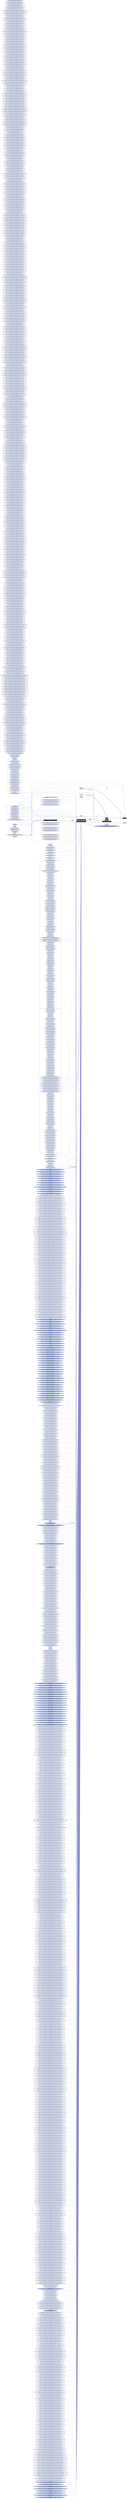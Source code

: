digraph G {
    rankdir=LR;

    /* programs */
    node [shape=box fontcolor=white fillcolor=black style="filled,rounded"];
    subgraph cluster_run0 {
        label="run0";
        prog0 [label="/mnt/wt-prov-model/examples/09-two-step-python/run.sh (1)"];
        prog1 [label="/home/repro/.venv/reprozip/bin/pip3 (2)"];
        prog0 -> prog1 [label="fork+exec"];
        prog2 [label="/home/repro/.venv/reprozip/bin/pip3 (3)"];
        prog1 -> prog2 [label="fork"];
        prog3 [label="/bin/uname (4)"];
        prog1 -> prog3 [label="fork+exec"];
        prog4 [label="/bin/sh (5)"];
        prog1 -> prog4 [label="fork+exec"];
        prog5 [label="/bin/uname (6)"];
        prog4 -> prog5 [label="fork+exec"];
        prog6 [label="/home/repro/.venv/reprozip/bin/python3 (7)"];
        prog0 -> prog6 [label="fork+exec"];
    }

    node [shape=ellipse fontcolor="#131C39" fillcolor="#C9D2ED"];

    /* system packages */
    subgraph cluster_pkg0 {
        label="base-files 10.3+deb10u2";
        "/etc/os-release";
    }
    subgraph cluster_pkg1 {
        label="bash 5.0-4";
        "/bin/bash";
    }
    subgraph cluster_pkg2 {
        label="coreutils 8.30-3";
        "/bin/uname";
    }
    subgraph cluster_pkg3 {
        label="dash 0.5.10.2-5";
        "/bin/dash";
        "/bin/sh";
    }
    subgraph cluster_pkg4 {
        label="libbz2-1.0 1.0.6-9.2~deb10u1";
        "/lib/x86_64-linux-gnu/libbz2.so.1.0";
    }
    subgraph cluster_pkg5 {
        label="libc-bin 2.28-10";
        "/usr/lib/locale/C.UTF-8/LC_CTYPE";
    }
    subgraph cluster_pkg6 {
        label="libc6 2.28-10";
        "/lib/x86_64-linux-gnu/ld-2.28.so";
        "/lib/x86_64-linux-gnu/libc.so.6";
        "/lib/x86_64-linux-gnu/libcrypt.so.1";
        "/lib/x86_64-linux-gnu/libdl.so.2";
        "/lib/x86_64-linux-gnu/libm.so.6";
        "/lib/x86_64-linux-gnu/libnss_files.so.2";
        "/lib/x86_64-linux-gnu/libpthread.so.0";
        "/lib/x86_64-linux-gnu/libutil.so.1";
        "/usr/lib/x86_64-linux-gnu/gconv/gconv-modules.cache";
    }
    subgraph cluster_pkg7 {
        label="libexpat1 2.2.6-2+deb10u1";
        "/lib/x86_64-linux-gnu/libexpat.so.1";
    }
    subgraph cluster_pkg8 {
        label="libffi6 3.2.1-9";
        "/usr/lib/x86_64-linux-gnu/libffi.so.6";
    }
    subgraph cluster_pkg9 {
        label="libgcc1 1:8.3.0-6";
        "/lib/x86_64-linux-gnu/libgcc_s.so.1";
    }
    subgraph cluster_pkg10 {
        label="liblzma5 5.2.4-1";
        "/lib/x86_64-linux-gnu/liblzma.so.5";
    }
    subgraph cluster_pkg11 {
        label="libmpdec2 2.4.2-2";
        "/usr/lib/x86_64-linux-gnu/libmpdec.so.2";
    }
    subgraph cluster_pkg12 {
        label="libpython3.7-minimal 3.7.3-2+deb10u1";
        "/usr/lib/python3.7/__future__.py";
        "/usr/lib/python3.7/_bootlocale.py";
        "/usr/lib/python3.7/_collections_abc.py";
        "/usr/lib/python3.7/_compat_pickle.py";
        "/usr/lib/python3.7/_sitebuiltins.py";
        "/usr/lib/python3.7/_sysconfigdata_m_linux_x86_64-linux-gnu.py";
        "/usr/lib/python3.7/_weakrefset.py";
        "/usr/lib/python3.7/abc.py";
        "/usr/lib/python3.7/argparse.py";
        "/usr/lib/python3.7/ast.py";
        "/usr/lib/python3.7/base64.py";
        "/usr/lib/python3.7/bisect.py";
        "/usr/lib/python3.7/calendar.py";
        "/usr/lib/python3.7/codecs.py";
        "/usr/lib/python3.7/collections/__init__.py";
        "/usr/lib/python3.7/collections/abc.py";
        "/usr/lib/python3.7/compileall.py";
        "/usr/lib/python3.7/configparser.py";
        "/usr/lib/python3.7/contextlib.py";
        "/usr/lib/python3.7/copy.py";
        "/usr/lib/python3.7/copyreg.py";
        "/usr/lib/python3.7/datetime.py";
        "/usr/lib/python3.7/dis.py";
        "/usr/lib/python3.7/encodings/__init__.py";
        "/usr/lib/python3.7/encodings/aliases.py";
        "/usr/lib/python3.7/encodings/cp437.py";
        "/usr/lib/python3.7/encodings/idna.py";
        "/usr/lib/python3.7/encodings/latin_1.py";
        "/usr/lib/python3.7/encodings/utf_16_be.py";
        "/usr/lib/python3.7/encodings/utf_16_le.py";
        "/usr/lib/python3.7/encodings/utf_8.py";
        "/usr/lib/python3.7/enum.py";
        "/usr/lib/python3.7/fnmatch.py";
        "/usr/lib/python3.7/functools.py";
        "/usr/lib/python3.7/genericpath.py";
        "/usr/lib/python3.7/getopt.py";
        "/usr/lib/python3.7/glob.py";
        "/usr/lib/python3.7/hashlib.py";
        "/usr/lib/python3.7/heapq.py";
        "/usr/lib/python3.7/importlib/__init__.py";
        "/usr/lib/python3.7/importlib/abc.py";
        "/usr/lib/python3.7/importlib/machinery.py";
        "/usr/lib/python3.7/importlib/util.py";
        "/usr/lib/python3.7/inspect.py";
        "/usr/lib/python3.7/io.py";
        "/usr/lib/python3.7/keyword.py";
        "/usr/lib/python3.7/lib-dynload/_hashlib.cpython-37m-x86_64-linux-gnu.so";
        "/usr/lib/python3.7/lib-dynload/_opcode.cpython-37m-x86_64-linux-gnu.so";
        "/usr/lib/python3.7/lib-dynload/_ssl.cpython-37m-x86_64-linux-gnu.so";
        "/usr/lib/python3.7/linecache.py";
        "/usr/lib/python3.7/locale.py";
        "/usr/lib/python3.7/logging/__init__.py";
        "/usr/lib/python3.7/logging/config.py";
        "/usr/lib/python3.7/logging/handlers.py";
        "/usr/lib/python3.7/opcode.py";
        "/usr/lib/python3.7/operator.py";
        "/usr/lib/python3.7/optparse.py";
        "/usr/lib/python3.7/os.py";
        "/usr/lib/python3.7/pickle.py";
        "/usr/lib/python3.7/pkgutil.py";
        "/usr/lib/python3.7/platform.py";
        "/usr/lib/python3.7/posixpath.py";
        "/usr/lib/python3.7/py_compile.py";
        "/usr/lib/python3.7/random.py";
        "/usr/lib/python3.7/re.py";
        "/usr/lib/python3.7/reprlib.py";
        "/usr/lib/python3.7/selectors.py";
        "/usr/lib/python3.7/signal.py";
        "/usr/lib/python3.7/site.py";
        "/usr/lib/python3.7/sitecustomize.py";
        "/usr/lib/python3.7/socket.py";
        "/usr/lib/python3.7/sre_compile.py";
        "/usr/lib/python3.7/sre_constants.py";
        "/usr/lib/python3.7/sre_parse.py";
        "/usr/lib/python3.7/ssl.py";
        "/usr/lib/python3.7/stat.py";
        "/usr/lib/python3.7/string.py";
        "/usr/lib/python3.7/stringprep.py";
        "/usr/lib/python3.7/struct.py";
        "/usr/lib/python3.7/subprocess.py";
        "/usr/lib/python3.7/sysconfig.py";
        "/usr/lib/python3.7/tempfile.py";
        "/usr/lib/python3.7/textwrap.py";
        "/usr/lib/python3.7/threading.py";
        "/usr/lib/python3.7/token.py";
        "/usr/lib/python3.7/tokenize.py";
        "/usr/lib/python3.7/traceback.py";
        "/usr/lib/python3.7/types.py";
        "/usr/lib/python3.7/warnings.py";
        "/usr/lib/python3.7/weakref.py";
    }
    subgraph cluster_pkg13 {
        label="libpython3.7-stdlib 3.7.3-2+deb10u1";
        "/usr/lib/python3.7/_compression.py";
        "/usr/lib/python3.7/_markupbase.py";
        "/usr/lib/python3.7/bz2.py";
        "/usr/lib/python3.7/cgi.py";
        "/usr/lib/python3.7/csv.py";
        "/usr/lib/python3.7/ctypes/__init__.py";
        "/usr/lib/python3.7/ctypes/_endian.py";
        "/usr/lib/python3.7/decimal.py";
        "/usr/lib/python3.7/distutils/__init__.py";
        "/usr/lib/python3.7/distutils/version.py";
        "/usr/lib/python3.7/email/__init__.py";
        "/usr/lib/python3.7/email/_encoded_words.py";
        "/usr/lib/python3.7/email/_parseaddr.py";
        "/usr/lib/python3.7/email/_policybase.py";
        "/usr/lib/python3.7/email/base64mime.py";
        "/usr/lib/python3.7/email/charset.py";
        "/usr/lib/python3.7/email/encoders.py";
        "/usr/lib/python3.7/email/errors.py";
        "/usr/lib/python3.7/email/feedparser.py";
        "/usr/lib/python3.7/email/header.py";
        "/usr/lib/python3.7/email/iterators.py";
        "/usr/lib/python3.7/email/message.py";
        "/usr/lib/python3.7/email/parser.py";
        "/usr/lib/python3.7/email/quoprimime.py";
        "/usr/lib/python3.7/email/utils.py";
        "/usr/lib/python3.7/fractions.py";
        "/usr/lib/python3.7/getpass.py";
        "/usr/lib/python3.7/gettext.py";
        "/usr/lib/python3.7/gzip.py";
        "/usr/lib/python3.7/hmac.py";
        "/usr/lib/python3.7/html/__init__.py";
        "/usr/lib/python3.7/html/entities.py";
        "/usr/lib/python3.7/html/parser.py";
        "/usr/lib/python3.7/http/__init__.py";
        "/usr/lib/python3.7/http/client.py";
        "/usr/lib/python3.7/http/cookiejar.py";
        "/usr/lib/python3.7/http/cookies.py";
        "/usr/lib/python3.7/json/__init__.py";
        "/usr/lib/python3.7/json/decoder.py";
        "/usr/lib/python3.7/json/encoder.py";
        "/usr/lib/python3.7/json/scanner.py";
        "/usr/lib/python3.7/lib-dynload/_bz2.cpython-37m-x86_64-linux-gnu.so";
        "/usr/lib/python3.7/lib-dynload/_csv.cpython-37m-x86_64-linux-gnu.so";
        "/usr/lib/python3.7/lib-dynload/_ctypes.cpython-37m-x86_64-linux-gnu.so";
        "/usr/lib/python3.7/lib-dynload/_decimal.cpython-37m-x86_64-linux-gnu.so";
        "/usr/lib/python3.7/lib-dynload/_json.cpython-37m-x86_64-linux-gnu.so";
        "/usr/lib/python3.7/lib-dynload/_lzma.cpython-37m-x86_64-linux-gnu.so";
        "/usr/lib/python3.7/lib-dynload/_queue.cpython-37m-x86_64-linux-gnu.so";
        "/usr/lib/python3.7/lib-dynload/_uuid.cpython-37m-x86_64-linux-gnu.so";
        "/usr/lib/python3.7/lib-dynload/mmap.cpython-37m-x86_64-linux-gnu.so";
        "/usr/lib/python3.7/lib-dynload/termios.cpython-37m-x86_64-linux-gnu.so";
        "/usr/lib/python3.7/lzma.py";
        "/usr/lib/python3.7/mimetypes.py";
        "/usr/lib/python3.7/ntpath.py";
        "/usr/lib/python3.7/numbers.py";
        "/usr/lib/python3.7/pathlib.py";
        "/usr/lib/python3.7/plistlib.py";
        "/usr/lib/python3.7/pprint.py";
        "/usr/lib/python3.7/queue.py";
        "/usr/lib/python3.7/quopri.py";
        "/usr/lib/python3.7/secrets.py";
        "/usr/lib/python3.7/shlex.py";
        "/usr/lib/python3.7/shutil.py";
        "/usr/lib/python3.7/socketserver.py";
        "/usr/lib/python3.7/tarfile.py";
        "/usr/lib/python3.7/typing.py";
        "/usr/lib/python3.7/urllib/__init__.py";
        "/usr/lib/python3.7/urllib/error.py";
        "/usr/lib/python3.7/urllib/parse.py";
        "/usr/lib/python3.7/urllib/request.py";
        "/usr/lib/python3.7/urllib/response.py";
        "/usr/lib/python3.7/uu.py";
        "/usr/lib/python3.7/uuid.py";
        "/usr/lib/python3.7/xml/__init__.py";
        "/usr/lib/python3.7/xml/etree/ElementPath.py";
        "/usr/lib/python3.7/xml/etree/ElementTree.py";
        "/usr/lib/python3.7/xml/etree/__init__.py";
        "/usr/lib/python3.7/xml/etree/cElementTree.py";
        "/usr/lib/python3.7/xml/parsers/__init__.py";
        "/usr/lib/python3.7/xml/parsers/expat.py";
        "/usr/lib/python3.7/xml/sax/__init__.py";
        "/usr/lib/python3.7/xml/sax/_exceptions.py";
        "/usr/lib/python3.7/xml/sax/handler.py";
        "/usr/lib/python3.7/xml/sax/saxutils.py";
        "/usr/lib/python3.7/xml/sax/xmlreader.py";
        "/usr/lib/python3.7/xmlrpc/__init__.py";
        "/usr/lib/python3.7/xmlrpc/client.py";
        "/usr/lib/python3.7/zipfile.py";
    }
    subgraph cluster_pkg14 {
        label="libssl1.1 1.1.1d-0+deb10u2";
        "/usr/lib/x86_64-linux-gnu/libcrypto.so.1.1";
        "/usr/lib/x86_64-linux-gnu/libssl.so.1.1";
    }
    subgraph cluster_pkg15 {
        label="libstdc++6 8.3.0-6";
        "/usr/lib/x86_64-linux-gnu/libstdc++.so.6";
    }
    subgraph cluster_pkg16 {
        label="libtinfo6 6.1+20181013-2+deb10u2";
        "/lib/x86_64-linux-gnu/libtinfo.so.6";
    }
    subgraph cluster_pkg17 {
        label="libuuid1 2.33.1-0.1";
        "/lib/x86_64-linux-gnu/libuuid.so.1";
    }
    subgraph cluster_pkg18 {
        label="ncurses-base 6.1+20181013-2+deb10u2";
        "/lib/terminfo/x/xterm";
    }
    subgraph cluster_pkg19 {
        label="python3-distutils 3.7.3-1";
        "/usr/lib/python3.7/distutils/archive_util.py";
        "/usr/lib/python3.7/distutils/cmd.py";
        "/usr/lib/python3.7/distutils/command/__init__.py";
        "/usr/lib/python3.7/distutils/command/build.py";
        "/usr/lib/python3.7/distutils/command/install.py";
        "/usr/lib/python3.7/distutils/config.py";
        "/usr/lib/python3.7/distutils/core.py";
        "/usr/lib/python3.7/distutils/debug.py";
        "/usr/lib/python3.7/distutils/dep_util.py";
        "/usr/lib/python3.7/distutils/dir_util.py";
        "/usr/lib/python3.7/distutils/dist.py";
        "/usr/lib/python3.7/distutils/errors.py";
        "/usr/lib/python3.7/distutils/extension.py";
        "/usr/lib/python3.7/distutils/fancy_getopt.py";
        "/usr/lib/python3.7/distutils/file_util.py";
        "/usr/lib/python3.7/distutils/log.py";
        "/usr/lib/python3.7/distutils/spawn.py";
        "/usr/lib/python3.7/distutils/sysconfig.py";
        "/usr/lib/python3.7/distutils/util.py";
    }
    subgraph cluster_pkg20 {
        label="python3-minimal 3.7.3-1";
        "/usr/bin/python3";
    }
    subgraph cluster_pkg21 {
        label="python3.7-minimal 3.7.3-2+deb10u1";
        "/usr/bin/python3.7";
    }
    subgraph cluster_pkg22 {
        label="zlib1g 1:1.2.11.dfsg-1";
        "/lib/x86_64-linux-gnu/libz.so.1";
    }

    /* other files */
    "/dev/null";
    "/dev/tty";
    "/etc/ld.so.cache";
    "/etc/localtime";
    "/etc/nsswitch.conf";
    "/etc/passwd";
    "/home/repro/.cache/matplotlib/fontlist-v310.json" [fillcolor="#A3B4E0", label="fontlist-v310.json\n/home/repro/.cache/matplotlib/fontlist-v310.json"];
    "/home/repro/.venv/reprozip/bin/pip";
    "/home/repro/.venv/reprozip/bin/pip3";
    "/home/repro/.venv/reprozip/bin/python3" [fillcolor="#A3B4E0", label="python3\n/home/repro/.venv/reprozip/bin/python3"];
    "/home/repro/.venv/reprozip/bin/reprounzip";
    "/home/repro/.venv/reprozip/lib/python3.7/site-packages/PyYAML-5.3.1.dist-info/METADATA" [fillcolor="#A3B4E0", label="METADATA_13\n/home/repro/.venv/reprozip/lib/python3.7/site-packages/PyYAML-5.3.1.dist-info/METADATA"];
    "/home/repro/.venv/reprozip/lib/python3.7/site-packages/__pycache__/cycler.cpython-37.pyc";
    "/home/repro/.venv/reprozip/lib/python3.7/site-packages/__pycache__/pyparsing.cpython-37.pyc";
    "/home/repro/.venv/reprozip/lib/python3.7/site-packages/__pycache__/six.cpython-37.pyc";
    "/home/repro/.venv/reprozip/lib/python3.7/site-packages/certifi-2019.11.28.dist-info/METADATA" [fillcolor="#A3B4E0", label="METADATA_4\n/home/repro/.venv/reprozip/lib/python3.7/site-packages/certifi-2019.11.28.dist-info/METADATA"];
    "/home/repro/.venv/reprozip/lib/python3.7/site-packages/chardet-3.0.4.dist-info/METADATA" [fillcolor="#A3B4E0", label="METADATA_23\n/home/repro/.venv/reprozip/lib/python3.7/site-packages/chardet-3.0.4.dist-info/METADATA"];
    "/home/repro/.venv/reprozip/lib/python3.7/site-packages/cycler-0.10.0.dist-info/METADATA" [fillcolor="#A3B4E0", label="METADATA_2\n/home/repro/.venv/reprozip/lib/python3.7/site-packages/cycler-0.10.0.dist-info/METADATA"];
    "/home/repro/.venv/reprozip/lib/python3.7/site-packages/cycler.py";
    "/home/repro/.venv/reprozip/lib/python3.7/site-packages/dateutil/__init__.py";
    "/home/repro/.venv/reprozip/lib/python3.7/site-packages/dateutil/__pycache__/__init__.cpython-37.pyc";
    "/home/repro/.venv/reprozip/lib/python3.7/site-packages/dateutil/__pycache__/_common.cpython-37.pyc";
    "/home/repro/.venv/reprozip/lib/python3.7/site-packages/dateutil/__pycache__/_version.cpython-37.pyc";
    "/home/repro/.venv/reprozip/lib/python3.7/site-packages/dateutil/__pycache__/easter.cpython-37.pyc";
    "/home/repro/.venv/reprozip/lib/python3.7/site-packages/dateutil/__pycache__/relativedelta.cpython-37.pyc";
    "/home/repro/.venv/reprozip/lib/python3.7/site-packages/dateutil/__pycache__/rrule.cpython-37.pyc";
    "/home/repro/.venv/reprozip/lib/python3.7/site-packages/dateutil/_common.py";
    "/home/repro/.venv/reprozip/lib/python3.7/site-packages/dateutil/_version.py";
    "/home/repro/.venv/reprozip/lib/python3.7/site-packages/dateutil/easter.py";
    "/home/repro/.venv/reprozip/lib/python3.7/site-packages/dateutil/parser/__init__.py";
    "/home/repro/.venv/reprozip/lib/python3.7/site-packages/dateutil/parser/__pycache__/__init__.cpython-37.pyc";
    "/home/repro/.venv/reprozip/lib/python3.7/site-packages/dateutil/parser/__pycache__/_parser.cpython-37.pyc";
    "/home/repro/.venv/reprozip/lib/python3.7/site-packages/dateutil/parser/__pycache__/isoparser.cpython-37.pyc";
    "/home/repro/.venv/reprozip/lib/python3.7/site-packages/dateutil/parser/_parser.py";
    "/home/repro/.venv/reprozip/lib/python3.7/site-packages/dateutil/parser/isoparser.py";
    "/home/repro/.venv/reprozip/lib/python3.7/site-packages/dateutil/relativedelta.py";
    "/home/repro/.venv/reprozip/lib/python3.7/site-packages/dateutil/rrule.py";
    "/home/repro/.venv/reprozip/lib/python3.7/site-packages/dateutil/tz/__init__.py";
    "/home/repro/.venv/reprozip/lib/python3.7/site-packages/dateutil/tz/__pycache__/__init__.cpython-37.pyc";
    "/home/repro/.venv/reprozip/lib/python3.7/site-packages/dateutil/tz/__pycache__/_common.cpython-37.pyc";
    "/home/repro/.venv/reprozip/lib/python3.7/site-packages/dateutil/tz/__pycache__/_factories.cpython-37.pyc";
    "/home/repro/.venv/reprozip/lib/python3.7/site-packages/dateutil/tz/__pycache__/tz.cpython-37.pyc";
    "/home/repro/.venv/reprozip/lib/python3.7/site-packages/dateutil/tz/__pycache__/win.cpython-37.pyc";
    "/home/repro/.venv/reprozip/lib/python3.7/site-packages/dateutil/tz/_common.py";
    "/home/repro/.venv/reprozip/lib/python3.7/site-packages/dateutil/tz/_factories.py";
    "/home/repro/.venv/reprozip/lib/python3.7/site-packages/dateutil/tz/tz.py";
    "/home/repro/.venv/reprozip/lib/python3.7/site-packages/dateutil/tz/win.py";
    "/home/repro/.venv/reprozip/lib/python3.7/site-packages/distro-1.5.0.dist-info/METADATA" [fillcolor="#A3B4E0", label="METADATA_8\n/home/repro/.venv/reprozip/lib/python3.7/site-packages/distro-1.5.0.dist-info/METADATA"];
    "/home/repro/.venv/reprozip/lib/python3.7/site-packages/idna-2.9.dist-info/METADATA" [fillcolor="#A3B4E0", label="METADATA_3\n/home/repro/.venv/reprozip/lib/python3.7/site-packages/idna-2.9.dist-info/METADATA"];
    "/home/repro/.venv/reprozip/lib/python3.7/site-packages/kiwisolver-1.2.0.dist-info/METADATA" [fillcolor="#A3B4E0", label="METADATA_15\n/home/repro/.venv/reprozip/lib/python3.7/site-packages/kiwisolver-1.2.0.dist-info/METADATA"];
    "/home/repro/.venv/reprozip/lib/python3.7/site-packages/kiwisolver.cpython-37m-x86_64-linux-gnu.so";
    "/home/repro/.venv/reprozip/lib/python3.7/site-packages/matplotlib-3.2.1-py3.7-nspkg.pth" [fillcolor="#A3B4E0", label="matplotlib-3.2.1-py3.7-nspkg.pth\n/home/repro/.venv/reprozip/lib/python3.7/site-packages/matplotlib-3.2.1-py3.7-nspkg.pth"];
    "/home/repro/.venv/reprozip/lib/python3.7/site-packages/matplotlib-3.2.1.dist-info/METADATA" [fillcolor="#A3B4E0", label="METADATA_11\n/home/repro/.venv/reprozip/lib/python3.7/site-packages/matplotlib-3.2.1.dist-info/METADATA"];
    "/home/repro/.venv/reprozip/lib/python3.7/site-packages/matplotlib-3.2.1.dist-info/namespace_packages.txt" [fillcolor="#A3B4E0", label="namespace_packages.txt\n/home/repro/.venv/reprozip/lib/python3.7/site-packages/matplotlib-3.2.1.dist-info/namespace_packages.txt"];
    "/home/repro/.venv/reprozip/lib/python3.7/site-packages/matplotlib/.libs/libpng16-cfdb1654.so.16.21.0";
    "/home/repro/.venv/reprozip/lib/python3.7/site-packages/matplotlib/.libs/libz-a147dcb0.so.1.2.3";
    "/home/repro/.venv/reprozip/lib/python3.7/site-packages/matplotlib/__init__.py";
    "/home/repro/.venv/reprozip/lib/python3.7/site-packages/matplotlib/__pycache__/__init__.cpython-37.pyc";
    "/home/repro/.venv/reprozip/lib/python3.7/site-packages/matplotlib/__pycache__/_cm.cpython-37.pyc";
    "/home/repro/.venv/reprozip/lib/python3.7/site-packages/matplotlib/__pycache__/_cm_listed.cpython-37.pyc";
    "/home/repro/.venv/reprozip/lib/python3.7/site-packages/matplotlib/__pycache__/_color_data.cpython-37.pyc";
    "/home/repro/.venv/reprozip/lib/python3.7/site-packages/matplotlib/__pycache__/_constrained_layout.cpython-37.pyc";
    "/home/repro/.venv/reprozip/lib/python3.7/site-packages/matplotlib/__pycache__/_layoutbox.cpython-37.pyc";
    "/home/repro/.venv/reprozip/lib/python3.7/site-packages/matplotlib/__pycache__/_mathtext_data.cpython-37.pyc";
    "/home/repro/.venv/reprozip/lib/python3.7/site-packages/matplotlib/__pycache__/_pylab_helpers.cpython-37.pyc";
    "/home/repro/.venv/reprozip/lib/python3.7/site-packages/matplotlib/__pycache__/_text_layout.cpython-37.pyc";
    "/home/repro/.venv/reprozip/lib/python3.7/site-packages/matplotlib/__pycache__/_version.cpython-37.pyc";
    "/home/repro/.venv/reprozip/lib/python3.7/site-packages/matplotlib/__pycache__/afm.cpython-37.pyc";
    "/home/repro/.venv/reprozip/lib/python3.7/site-packages/matplotlib/__pycache__/artist.cpython-37.pyc";
    "/home/repro/.venv/reprozip/lib/python3.7/site-packages/matplotlib/__pycache__/axis.cpython-37.pyc";
    "/home/repro/.venv/reprozip/lib/python3.7/site-packages/matplotlib/__pycache__/backend_bases.cpython-37.pyc";
    "/home/repro/.venv/reprozip/lib/python3.7/site-packages/matplotlib/__pycache__/backend_tools.cpython-37.pyc";
    "/home/repro/.venv/reprozip/lib/python3.7/site-packages/matplotlib/__pycache__/bezier.cpython-37.pyc";
    "/home/repro/.venv/reprozip/lib/python3.7/site-packages/matplotlib/__pycache__/blocking_input.cpython-37.pyc";
    "/home/repro/.venv/reprozip/lib/python3.7/site-packages/matplotlib/__pycache__/category.cpython-37.pyc";
    "/home/repro/.venv/reprozip/lib/python3.7/site-packages/matplotlib/__pycache__/cm.cpython-37.pyc";
    "/home/repro/.venv/reprozip/lib/python3.7/site-packages/matplotlib/__pycache__/collections.cpython-37.pyc";
    "/home/repro/.venv/reprozip/lib/python3.7/site-packages/matplotlib/__pycache__/colorbar.cpython-37.pyc";
    "/home/repro/.venv/reprozip/lib/python3.7/site-packages/matplotlib/__pycache__/colors.cpython-37.pyc";
    "/home/repro/.venv/reprozip/lib/python3.7/site-packages/matplotlib/__pycache__/container.cpython-37.pyc";
    "/home/repro/.venv/reprozip/lib/python3.7/site-packages/matplotlib/__pycache__/contour.cpython-37.pyc";
    "/home/repro/.venv/reprozip/lib/python3.7/site-packages/matplotlib/__pycache__/dates.cpython-37.pyc";
    "/home/repro/.venv/reprozip/lib/python3.7/site-packages/matplotlib/__pycache__/docstring.cpython-37.pyc";
    "/home/repro/.venv/reprozip/lib/python3.7/site-packages/matplotlib/__pycache__/dviread.cpython-37.pyc";
    "/home/repro/.venv/reprozip/lib/python3.7/site-packages/matplotlib/__pycache__/figure.cpython-37.pyc";
    "/home/repro/.venv/reprozip/lib/python3.7/site-packages/matplotlib/__pycache__/font_manager.cpython-37.pyc";
    "/home/repro/.venv/reprozip/lib/python3.7/site-packages/matplotlib/__pycache__/fontconfig_pattern.cpython-37.pyc";
    "/home/repro/.venv/reprozip/lib/python3.7/site-packages/matplotlib/__pycache__/gridspec.cpython-37.pyc";
    "/home/repro/.venv/reprozip/lib/python3.7/site-packages/matplotlib/__pycache__/image.cpython-37.pyc";
    "/home/repro/.venv/reprozip/lib/python3.7/site-packages/matplotlib/__pycache__/legend.cpython-37.pyc";
    "/home/repro/.venv/reprozip/lib/python3.7/site-packages/matplotlib/__pycache__/legend_handler.cpython-37.pyc";
    "/home/repro/.venv/reprozip/lib/python3.7/site-packages/matplotlib/__pycache__/lines.cpython-37.pyc";
    "/home/repro/.venv/reprozip/lib/python3.7/site-packages/matplotlib/__pycache__/markers.cpython-37.pyc";
    "/home/repro/.venv/reprozip/lib/python3.7/site-packages/matplotlib/__pycache__/mathtext.cpython-37.pyc";
    "/home/repro/.venv/reprozip/lib/python3.7/site-packages/matplotlib/__pycache__/mlab.cpython-37.pyc";
    "/home/repro/.venv/reprozip/lib/python3.7/site-packages/matplotlib/__pycache__/offsetbox.cpython-37.pyc";
    "/home/repro/.venv/reprozip/lib/python3.7/site-packages/matplotlib/__pycache__/patches.cpython-37.pyc";
    "/home/repro/.venv/reprozip/lib/python3.7/site-packages/matplotlib/__pycache__/path.cpython-37.pyc";
    "/home/repro/.venv/reprozip/lib/python3.7/site-packages/matplotlib/__pycache__/pyplot.cpython-37.pyc";
    "/home/repro/.venv/reprozip/lib/python3.7/site-packages/matplotlib/__pycache__/quiver.cpython-37.pyc";
    "/home/repro/.venv/reprozip/lib/python3.7/site-packages/matplotlib/__pycache__/rcsetup.cpython-37.pyc";
    "/home/repro/.venv/reprozip/lib/python3.7/site-packages/matplotlib/__pycache__/scale.cpython-37.pyc";
    "/home/repro/.venv/reprozip/lib/python3.7/site-packages/matplotlib/__pycache__/spines.cpython-37.pyc";
    "/home/repro/.venv/reprozip/lib/python3.7/site-packages/matplotlib/__pycache__/stackplot.cpython-37.pyc";
    "/home/repro/.venv/reprozip/lib/python3.7/site-packages/matplotlib/__pycache__/streamplot.cpython-37.pyc";
    "/home/repro/.venv/reprozip/lib/python3.7/site-packages/matplotlib/__pycache__/table.cpython-37.pyc";
    "/home/repro/.venv/reprozip/lib/python3.7/site-packages/matplotlib/__pycache__/texmanager.cpython-37.pyc";
    "/home/repro/.venv/reprozip/lib/python3.7/site-packages/matplotlib/__pycache__/text.cpython-37.pyc";
    "/home/repro/.venv/reprozip/lib/python3.7/site-packages/matplotlib/__pycache__/textpath.cpython-37.pyc";
    "/home/repro/.venv/reprozip/lib/python3.7/site-packages/matplotlib/__pycache__/ticker.cpython-37.pyc";
    "/home/repro/.venv/reprozip/lib/python3.7/site-packages/matplotlib/__pycache__/tight_bbox.cpython-37.pyc";
    "/home/repro/.venv/reprozip/lib/python3.7/site-packages/matplotlib/__pycache__/tight_layout.cpython-37.pyc";
    "/home/repro/.venv/reprozip/lib/python3.7/site-packages/matplotlib/__pycache__/transforms.cpython-37.pyc";
    "/home/repro/.venv/reprozip/lib/python3.7/site-packages/matplotlib/__pycache__/units.cpython-37.pyc";
    "/home/repro/.venv/reprozip/lib/python3.7/site-packages/matplotlib/__pycache__/widgets.cpython-37.pyc";
    "/home/repro/.venv/reprozip/lib/python3.7/site-packages/matplotlib/_cm.py";
    "/home/repro/.venv/reprozip/lib/python3.7/site-packages/matplotlib/_cm_listed.py";
    "/home/repro/.venv/reprozip/lib/python3.7/site-packages/matplotlib/_color_data.py";
    "/home/repro/.venv/reprozip/lib/python3.7/site-packages/matplotlib/_constrained_layout.py";
    "/home/repro/.venv/reprozip/lib/python3.7/site-packages/matplotlib/_image.cpython-37m-x86_64-linux-gnu.so";
    "/home/repro/.venv/reprozip/lib/python3.7/site-packages/matplotlib/_layoutbox.py";
    "/home/repro/.venv/reprozip/lib/python3.7/site-packages/matplotlib/_mathtext_data.py";
    "/home/repro/.venv/reprozip/lib/python3.7/site-packages/matplotlib/_path.cpython-37m-x86_64-linux-gnu.so";
    "/home/repro/.venv/reprozip/lib/python3.7/site-packages/matplotlib/_png.cpython-37m-x86_64-linux-gnu.so";
    "/home/repro/.venv/reprozip/lib/python3.7/site-packages/matplotlib/_pylab_helpers.py";
    "/home/repro/.venv/reprozip/lib/python3.7/site-packages/matplotlib/_text_layout.py";
    "/home/repro/.venv/reprozip/lib/python3.7/site-packages/matplotlib/_version.py";
    "/home/repro/.venv/reprozip/lib/python3.7/site-packages/matplotlib/afm.py";
    "/home/repro/.venv/reprozip/lib/python3.7/site-packages/matplotlib/artist.py";
    "/home/repro/.venv/reprozip/lib/python3.7/site-packages/matplotlib/axes/__init__.py";
    "/home/repro/.venv/reprozip/lib/python3.7/site-packages/matplotlib/axes/__pycache__/__init__.cpython-37.pyc";
    "/home/repro/.venv/reprozip/lib/python3.7/site-packages/matplotlib/axes/__pycache__/_axes.cpython-37.pyc";
    "/home/repro/.venv/reprozip/lib/python3.7/site-packages/matplotlib/axes/__pycache__/_base.cpython-37.pyc";
    "/home/repro/.venv/reprozip/lib/python3.7/site-packages/matplotlib/axes/__pycache__/_secondary_axes.cpython-37.pyc";
    "/home/repro/.venv/reprozip/lib/python3.7/site-packages/matplotlib/axes/__pycache__/_subplots.cpython-37.pyc";
    "/home/repro/.venv/reprozip/lib/python3.7/site-packages/matplotlib/axes/_axes.py";
    "/home/repro/.venv/reprozip/lib/python3.7/site-packages/matplotlib/axes/_base.py";
    "/home/repro/.venv/reprozip/lib/python3.7/site-packages/matplotlib/axes/_secondary_axes.py";
    "/home/repro/.venv/reprozip/lib/python3.7/site-packages/matplotlib/axes/_subplots.py";
    "/home/repro/.venv/reprozip/lib/python3.7/site-packages/matplotlib/axis.py";
    "/home/repro/.venv/reprozip/lib/python3.7/site-packages/matplotlib/backend_bases.py";
    "/home/repro/.venv/reprozip/lib/python3.7/site-packages/matplotlib/backend_tools.py";
    "/home/repro/.venv/reprozip/lib/python3.7/site-packages/matplotlib/backends/__init__.py";
    "/home/repro/.venv/reprozip/lib/python3.7/site-packages/matplotlib/backends/__pycache__/__init__.cpython-37.pyc";
    "/home/repro/.venv/reprozip/lib/python3.7/site-packages/matplotlib/backends/__pycache__/_backend_tk.cpython-37.pyc";
    "/home/repro/.venv/reprozip/lib/python3.7/site-packages/matplotlib/backends/__pycache__/backend_agg.cpython-37.pyc";
    "/home/repro/.venv/reprozip/lib/python3.7/site-packages/matplotlib/backends/__pycache__/backend_cairo.cpython-37.pyc";
    "/home/repro/.venv/reprozip/lib/python3.7/site-packages/matplotlib/backends/__pycache__/backend_gtk3agg.cpython-37.pyc";
    "/home/repro/.venv/reprozip/lib/python3.7/site-packages/matplotlib/backends/__pycache__/backend_macosx.cpython-37.pyc";
    "/home/repro/.venv/reprozip/lib/python3.7/site-packages/matplotlib/backends/__pycache__/backend_qt4agg.cpython-37.pyc";
    "/home/repro/.venv/reprozip/lib/python3.7/site-packages/matplotlib/backends/__pycache__/backend_qt5.cpython-37.pyc";
    "/home/repro/.venv/reprozip/lib/python3.7/site-packages/matplotlib/backends/__pycache__/backend_qt5agg.cpython-37.pyc";
    "/home/repro/.venv/reprozip/lib/python3.7/site-packages/matplotlib/backends/__pycache__/backend_tkagg.cpython-37.pyc";
    "/home/repro/.venv/reprozip/lib/python3.7/site-packages/matplotlib/backends/__pycache__/backend_wxagg.cpython-37.pyc";
    "/home/repro/.venv/reprozip/lib/python3.7/site-packages/matplotlib/backends/__pycache__/qt_compat.cpython-37.pyc";
    "/home/repro/.venv/reprozip/lib/python3.7/site-packages/matplotlib/backends/_backend_agg.cpython-37m-x86_64-linux-gnu.so";
    "/home/repro/.venv/reprozip/lib/python3.7/site-packages/matplotlib/backends/_backend_tk.py";
    "/home/repro/.venv/reprozip/lib/python3.7/site-packages/matplotlib/backends/backend_agg.py";
    "/home/repro/.venv/reprozip/lib/python3.7/site-packages/matplotlib/backends/backend_cairo.py";
    "/home/repro/.venv/reprozip/lib/python3.7/site-packages/matplotlib/backends/backend_gtk3agg.py";
    "/home/repro/.venv/reprozip/lib/python3.7/site-packages/matplotlib/backends/backend_macosx.py";
    "/home/repro/.venv/reprozip/lib/python3.7/site-packages/matplotlib/backends/backend_qt4agg.py";
    "/home/repro/.venv/reprozip/lib/python3.7/site-packages/matplotlib/backends/backend_qt5.py";
    "/home/repro/.venv/reprozip/lib/python3.7/site-packages/matplotlib/backends/backend_qt5agg.py";
    "/home/repro/.venv/reprozip/lib/python3.7/site-packages/matplotlib/backends/backend_tkagg.py";
    "/home/repro/.venv/reprozip/lib/python3.7/site-packages/matplotlib/backends/backend_wxagg.py";
    "/home/repro/.venv/reprozip/lib/python3.7/site-packages/matplotlib/backends/qt_compat.py";
    "/home/repro/.venv/reprozip/lib/python3.7/site-packages/matplotlib/backends/qt_editor/__init__.py";
    "/home/repro/.venv/reprozip/lib/python3.7/site-packages/matplotlib/backends/qt_editor/__pycache__/__init__.cpython-37.pyc";
    "/home/repro/.venv/reprozip/lib/python3.7/site-packages/matplotlib/backends/qt_editor/__pycache__/figureoptions.cpython-37.pyc";
    "/home/repro/.venv/reprozip/lib/python3.7/site-packages/matplotlib/backends/qt_editor/figureoptions.py";
    "/home/repro/.venv/reprozip/lib/python3.7/site-packages/matplotlib/bezier.py";
    "/home/repro/.venv/reprozip/lib/python3.7/site-packages/matplotlib/blocking_input.py";
    "/home/repro/.venv/reprozip/lib/python3.7/site-packages/matplotlib/category.py";
    "/home/repro/.venv/reprozip/lib/python3.7/site-packages/matplotlib/cbook/__init__.py";
    "/home/repro/.venv/reprozip/lib/python3.7/site-packages/matplotlib/cbook/__pycache__/__init__.cpython-37.pyc";
    "/home/repro/.venv/reprozip/lib/python3.7/site-packages/matplotlib/cbook/__pycache__/deprecation.cpython-37.pyc";
    "/home/repro/.venv/reprozip/lib/python3.7/site-packages/matplotlib/cbook/deprecation.py";
    "/home/repro/.venv/reprozip/lib/python3.7/site-packages/matplotlib/cm.py";
    "/home/repro/.venv/reprozip/lib/python3.7/site-packages/matplotlib/collections.py";
    "/home/repro/.venv/reprozip/lib/python3.7/site-packages/matplotlib/colorbar.py";
    "/home/repro/.venv/reprozip/lib/python3.7/site-packages/matplotlib/colors.py";
    "/home/repro/.venv/reprozip/lib/python3.7/site-packages/matplotlib/container.py";
    "/home/repro/.venv/reprozip/lib/python3.7/site-packages/matplotlib/contour.py";
    "/home/repro/.venv/reprozip/lib/python3.7/site-packages/matplotlib/dates.py";
    "/home/repro/.venv/reprozip/lib/python3.7/site-packages/matplotlib/docstring.py";
    "/home/repro/.venv/reprozip/lib/python3.7/site-packages/matplotlib/dviread.py";
    "/home/repro/.venv/reprozip/lib/python3.7/site-packages/matplotlib/figure.py";
    "/home/repro/.venv/reprozip/lib/python3.7/site-packages/matplotlib/font_manager.py";
    "/home/repro/.venv/reprozip/lib/python3.7/site-packages/matplotlib/fontconfig_pattern.py";
    "/home/repro/.venv/reprozip/lib/python3.7/site-packages/matplotlib/ft2font.cpython-37m-x86_64-linux-gnu.so";
    "/home/repro/.venv/reprozip/lib/python3.7/site-packages/matplotlib/gridspec.py";
    "/home/repro/.venv/reprozip/lib/python3.7/site-packages/matplotlib/image.py";
    "/home/repro/.venv/reprozip/lib/python3.7/site-packages/matplotlib/legend.py";
    "/home/repro/.venv/reprozip/lib/python3.7/site-packages/matplotlib/legend_handler.py";
    "/home/repro/.venv/reprozip/lib/python3.7/site-packages/matplotlib/lines.py";
    "/home/repro/.venv/reprozip/lib/python3.7/site-packages/matplotlib/markers.py";
    "/home/repro/.venv/reprozip/lib/python3.7/site-packages/matplotlib/mathtext.py";
    "/home/repro/.venv/reprozip/lib/python3.7/site-packages/matplotlib/mlab.py";
    "/home/repro/.venv/reprozip/lib/python3.7/site-packages/matplotlib/mpl-data/fonts/ttf/DejaVuSans.ttf" [fillcolor="#A3B4E0", label="DejaVuSans.ttf\n/home/repro/.venv/reprozip/lib/python3.7/site-packages/matplotlib/mpl-data/fonts/ttf/DejaVuSans.ttf"];
    "/home/repro/.venv/reprozip/lib/python3.7/site-packages/matplotlib/mpl-data/matplotlibrc" [fillcolor="#A3B4E0", label="matplotlibrc\n/home/repro/.venv/reprozip/lib/python3.7/site-packages/matplotlib/mpl-data/matplotlibrc"];
    "/home/repro/.venv/reprozip/lib/python3.7/site-packages/matplotlib/mpl-data/stylelib/Solarize_Light2.mplstyle" [fillcolor="#A3B4E0", label="Solarize_Light2.mplstyle\n/home/repro/.venv/reprozip/lib/python3.7/site-packages/matplotlib/mpl-data/stylelib/Solarize_Light2.mplstyle"];
    "/home/repro/.venv/reprozip/lib/python3.7/site-packages/matplotlib/mpl-data/stylelib/_classic_test_patch.mplstyle" [fillcolor="#A3B4E0", label="_classic_test_patch.mplstyle\n/home/repro/.venv/reprozip/lib/python3.7/site-packages/matplotlib/mpl-data/stylelib/_classic_test_patch.mplstyle"];
    "/home/repro/.venv/reprozip/lib/python3.7/site-packages/matplotlib/mpl-data/stylelib/bmh.mplstyle" [fillcolor="#A3B4E0", label="bmh.mplstyle\n/home/repro/.venv/reprozip/lib/python3.7/site-packages/matplotlib/mpl-data/stylelib/bmh.mplstyle"];
    "/home/repro/.venv/reprozip/lib/python3.7/site-packages/matplotlib/mpl-data/stylelib/classic.mplstyle" [fillcolor="#A3B4E0", label="classic.mplstyle\n/home/repro/.venv/reprozip/lib/python3.7/site-packages/matplotlib/mpl-data/stylelib/classic.mplstyle"];
    "/home/repro/.venv/reprozip/lib/python3.7/site-packages/matplotlib/mpl-data/stylelib/dark_background.mplstyle" [fillcolor="#A3B4E0", label="dark_background.mplstyle\n/home/repro/.venv/reprozip/lib/python3.7/site-packages/matplotlib/mpl-data/stylelib/dark_background.mplstyle"];
    "/home/repro/.venv/reprozip/lib/python3.7/site-packages/matplotlib/mpl-data/stylelib/fast.mplstyle" [fillcolor="#A3B4E0", label="fast.mplstyle\n/home/repro/.venv/reprozip/lib/python3.7/site-packages/matplotlib/mpl-data/stylelib/fast.mplstyle"];
    "/home/repro/.venv/reprozip/lib/python3.7/site-packages/matplotlib/mpl-data/stylelib/fivethirtyeight.mplstyle" [fillcolor="#A3B4E0", label="fivethirtyeight.mplstyle\n/home/repro/.venv/reprozip/lib/python3.7/site-packages/matplotlib/mpl-data/stylelib/fivethirtyeight.mplstyle"];
    "/home/repro/.venv/reprozip/lib/python3.7/site-packages/matplotlib/mpl-data/stylelib/ggplot.mplstyle" [fillcolor="#A3B4E0", label="ggplot.mplstyle\n/home/repro/.venv/reprozip/lib/python3.7/site-packages/matplotlib/mpl-data/stylelib/ggplot.mplstyle"];
    "/home/repro/.venv/reprozip/lib/python3.7/site-packages/matplotlib/mpl-data/stylelib/grayscale.mplstyle" [fillcolor="#A3B4E0", label="grayscale.mplstyle\n/home/repro/.venv/reprozip/lib/python3.7/site-packages/matplotlib/mpl-data/stylelib/grayscale.mplstyle"];
    "/home/repro/.venv/reprozip/lib/python3.7/site-packages/matplotlib/mpl-data/stylelib/seaborn-bright.mplstyle" [fillcolor="#A3B4E0", label="seaborn-bright.mplstyle\n/home/repro/.venv/reprozip/lib/python3.7/site-packages/matplotlib/mpl-data/stylelib/seaborn-bright.mplstyle"];
    "/home/repro/.venv/reprozip/lib/python3.7/site-packages/matplotlib/mpl-data/stylelib/seaborn-colorblind.mplstyle" [fillcolor="#A3B4E0", label="seaborn-colorblind.mplstyle\n/home/repro/.venv/reprozip/lib/python3.7/site-packages/matplotlib/mpl-data/stylelib/seaborn-colorblind.mplstyle"];
    "/home/repro/.venv/reprozip/lib/python3.7/site-packages/matplotlib/mpl-data/stylelib/seaborn-dark-palette.mplstyle" [fillcolor="#A3B4E0", label="seaborn-dark-palette.mplstyle\n/home/repro/.venv/reprozip/lib/python3.7/site-packages/matplotlib/mpl-data/stylelib/seaborn-dark-palette.mplstyle"];
    "/home/repro/.venv/reprozip/lib/python3.7/site-packages/matplotlib/mpl-data/stylelib/seaborn-dark.mplstyle" [fillcolor="#A3B4E0", label="seaborn-dark.mplstyle\n/home/repro/.venv/reprozip/lib/python3.7/site-packages/matplotlib/mpl-data/stylelib/seaborn-dark.mplstyle"];
    "/home/repro/.venv/reprozip/lib/python3.7/site-packages/matplotlib/mpl-data/stylelib/seaborn-darkgrid.mplstyle" [fillcolor="#A3B4E0", label="seaborn-darkgrid.mplstyle\n/home/repro/.venv/reprozip/lib/python3.7/site-packages/matplotlib/mpl-data/stylelib/seaborn-darkgrid.mplstyle"];
    "/home/repro/.venv/reprozip/lib/python3.7/site-packages/matplotlib/mpl-data/stylelib/seaborn-deep.mplstyle" [fillcolor="#A3B4E0", label="seaborn-deep.mplstyle\n/home/repro/.venv/reprozip/lib/python3.7/site-packages/matplotlib/mpl-data/stylelib/seaborn-deep.mplstyle"];
    "/home/repro/.venv/reprozip/lib/python3.7/site-packages/matplotlib/mpl-data/stylelib/seaborn-muted.mplstyle" [fillcolor="#A3B4E0", label="seaborn-muted.mplstyle\n/home/repro/.venv/reprozip/lib/python3.7/site-packages/matplotlib/mpl-data/stylelib/seaborn-muted.mplstyle"];
    "/home/repro/.venv/reprozip/lib/python3.7/site-packages/matplotlib/mpl-data/stylelib/seaborn-notebook.mplstyle" [fillcolor="#A3B4E0", label="seaborn-notebook.mplstyle\n/home/repro/.venv/reprozip/lib/python3.7/site-packages/matplotlib/mpl-data/stylelib/seaborn-notebook.mplstyle"];
    "/home/repro/.venv/reprozip/lib/python3.7/site-packages/matplotlib/mpl-data/stylelib/seaborn-paper.mplstyle" [fillcolor="#A3B4E0", label="seaborn-paper.mplstyle\n/home/repro/.venv/reprozip/lib/python3.7/site-packages/matplotlib/mpl-data/stylelib/seaborn-paper.mplstyle"];
    "/home/repro/.venv/reprozip/lib/python3.7/site-packages/matplotlib/mpl-data/stylelib/seaborn-pastel.mplstyle" [fillcolor="#A3B4E0", label="seaborn-pastel.mplstyle\n/home/repro/.venv/reprozip/lib/python3.7/site-packages/matplotlib/mpl-data/stylelib/seaborn-pastel.mplstyle"];
    "/home/repro/.venv/reprozip/lib/python3.7/site-packages/matplotlib/mpl-data/stylelib/seaborn-poster.mplstyle" [fillcolor="#A3B4E0", label="seaborn-poster.mplstyle\n/home/repro/.venv/reprozip/lib/python3.7/site-packages/matplotlib/mpl-data/stylelib/seaborn-poster.mplstyle"];
    "/home/repro/.venv/reprozip/lib/python3.7/site-packages/matplotlib/mpl-data/stylelib/seaborn-talk.mplstyle" [fillcolor="#A3B4E0", label="seaborn-talk.mplstyle\n/home/repro/.venv/reprozip/lib/python3.7/site-packages/matplotlib/mpl-data/stylelib/seaborn-talk.mplstyle"];
    "/home/repro/.venv/reprozip/lib/python3.7/site-packages/matplotlib/mpl-data/stylelib/seaborn-ticks.mplstyle" [fillcolor="#A3B4E0", label="seaborn-ticks.mplstyle\n/home/repro/.venv/reprozip/lib/python3.7/site-packages/matplotlib/mpl-data/stylelib/seaborn-ticks.mplstyle"];
    "/home/repro/.venv/reprozip/lib/python3.7/site-packages/matplotlib/mpl-data/stylelib/seaborn-white.mplstyle" [fillcolor="#A3B4E0", label="seaborn-white.mplstyle\n/home/repro/.venv/reprozip/lib/python3.7/site-packages/matplotlib/mpl-data/stylelib/seaborn-white.mplstyle"];
    "/home/repro/.venv/reprozip/lib/python3.7/site-packages/matplotlib/mpl-data/stylelib/seaborn-whitegrid.mplstyle" [fillcolor="#A3B4E0", label="seaborn-whitegrid.mplstyle\n/home/repro/.venv/reprozip/lib/python3.7/site-packages/matplotlib/mpl-data/stylelib/seaborn-whitegrid.mplstyle"];
    "/home/repro/.venv/reprozip/lib/python3.7/site-packages/matplotlib/mpl-data/stylelib/seaborn.mplstyle" [fillcolor="#A3B4E0", label="seaborn.mplstyle\n/home/repro/.venv/reprozip/lib/python3.7/site-packages/matplotlib/mpl-data/stylelib/seaborn.mplstyle"];
    "/home/repro/.venv/reprozip/lib/python3.7/site-packages/matplotlib/mpl-data/stylelib/tableau-colorblind10.mplstyle" [fillcolor="#A3B4E0", label="tableau-colorblind10.mplstyle\n/home/repro/.venv/reprozip/lib/python3.7/site-packages/matplotlib/mpl-data/stylelib/tableau-colorblind10.mplstyle"];
    "/home/repro/.venv/reprozip/lib/python3.7/site-packages/matplotlib/offsetbox.py";
    "/home/repro/.venv/reprozip/lib/python3.7/site-packages/matplotlib/patches.py";
    "/home/repro/.venv/reprozip/lib/python3.7/site-packages/matplotlib/path.py";
    "/home/repro/.venv/reprozip/lib/python3.7/site-packages/matplotlib/projections/__init__.py";
    "/home/repro/.venv/reprozip/lib/python3.7/site-packages/matplotlib/projections/__pycache__/__init__.cpython-37.pyc";
    "/home/repro/.venv/reprozip/lib/python3.7/site-packages/matplotlib/projections/__pycache__/geo.cpython-37.pyc";
    "/home/repro/.venv/reprozip/lib/python3.7/site-packages/matplotlib/projections/__pycache__/polar.cpython-37.pyc";
    "/home/repro/.venv/reprozip/lib/python3.7/site-packages/matplotlib/projections/geo.py";
    "/home/repro/.venv/reprozip/lib/python3.7/site-packages/matplotlib/projections/polar.py";
    "/home/repro/.venv/reprozip/lib/python3.7/site-packages/matplotlib/pyplot.py";
    "/home/repro/.venv/reprozip/lib/python3.7/site-packages/matplotlib/quiver.py";
    "/home/repro/.venv/reprozip/lib/python3.7/site-packages/matplotlib/rcsetup.py";
    "/home/repro/.venv/reprozip/lib/python3.7/site-packages/matplotlib/scale.py";
    "/home/repro/.venv/reprozip/lib/python3.7/site-packages/matplotlib/spines.py";
    "/home/repro/.venv/reprozip/lib/python3.7/site-packages/matplotlib/stackplot.py";
    "/home/repro/.venv/reprozip/lib/python3.7/site-packages/matplotlib/streamplot.py";
    "/home/repro/.venv/reprozip/lib/python3.7/site-packages/matplotlib/style/__init__.py";
    "/home/repro/.venv/reprozip/lib/python3.7/site-packages/matplotlib/style/__pycache__/__init__.cpython-37.pyc";
    "/home/repro/.venv/reprozip/lib/python3.7/site-packages/matplotlib/style/__pycache__/core.cpython-37.pyc";
    "/home/repro/.venv/reprozip/lib/python3.7/site-packages/matplotlib/style/core.py";
    "/home/repro/.venv/reprozip/lib/python3.7/site-packages/matplotlib/table.py";
    "/home/repro/.venv/reprozip/lib/python3.7/site-packages/matplotlib/texmanager.py";
    "/home/repro/.venv/reprozip/lib/python3.7/site-packages/matplotlib/text.py";
    "/home/repro/.venv/reprozip/lib/python3.7/site-packages/matplotlib/textpath.py";
    "/home/repro/.venv/reprozip/lib/python3.7/site-packages/matplotlib/ticker.py";
    "/home/repro/.venv/reprozip/lib/python3.7/site-packages/matplotlib/tight_bbox.py";
    "/home/repro/.venv/reprozip/lib/python3.7/site-packages/matplotlib/tight_layout.py";
    "/home/repro/.venv/reprozip/lib/python3.7/site-packages/matplotlib/transforms.py";
    "/home/repro/.venv/reprozip/lib/python3.7/site-packages/matplotlib/tri/__init__.py";
    "/home/repro/.venv/reprozip/lib/python3.7/site-packages/matplotlib/tri/__pycache__/__init__.cpython-37.pyc";
    "/home/repro/.venv/reprozip/lib/python3.7/site-packages/matplotlib/tri/__pycache__/triangulation.cpython-37.pyc";
    "/home/repro/.venv/reprozip/lib/python3.7/site-packages/matplotlib/tri/__pycache__/tricontour.cpython-37.pyc";
    "/home/repro/.venv/reprozip/lib/python3.7/site-packages/matplotlib/tri/__pycache__/trifinder.cpython-37.pyc";
    "/home/repro/.venv/reprozip/lib/python3.7/site-packages/matplotlib/tri/__pycache__/triinterpolate.cpython-37.pyc";
    "/home/repro/.venv/reprozip/lib/python3.7/site-packages/matplotlib/tri/__pycache__/tripcolor.cpython-37.pyc";
    "/home/repro/.venv/reprozip/lib/python3.7/site-packages/matplotlib/tri/__pycache__/triplot.cpython-37.pyc";
    "/home/repro/.venv/reprozip/lib/python3.7/site-packages/matplotlib/tri/__pycache__/trirefine.cpython-37.pyc";
    "/home/repro/.venv/reprozip/lib/python3.7/site-packages/matplotlib/tri/__pycache__/tritools.cpython-37.pyc";
    "/home/repro/.venv/reprozip/lib/python3.7/site-packages/matplotlib/tri/triangulation.py";
    "/home/repro/.venv/reprozip/lib/python3.7/site-packages/matplotlib/tri/tricontour.py";
    "/home/repro/.venv/reprozip/lib/python3.7/site-packages/matplotlib/tri/trifinder.py";
    "/home/repro/.venv/reprozip/lib/python3.7/site-packages/matplotlib/tri/triinterpolate.py";
    "/home/repro/.venv/reprozip/lib/python3.7/site-packages/matplotlib/tri/tripcolor.py";
    "/home/repro/.venv/reprozip/lib/python3.7/site-packages/matplotlib/tri/triplot.py";
    "/home/repro/.venv/reprozip/lib/python3.7/site-packages/matplotlib/tri/trirefine.py";
    "/home/repro/.venv/reprozip/lib/python3.7/site-packages/matplotlib/tri/tritools.py";
    "/home/repro/.venv/reprozip/lib/python3.7/site-packages/matplotlib/units.py";
    "/home/repro/.venv/reprozip/lib/python3.7/site-packages/matplotlib/widgets.py";
    "/home/repro/.venv/reprozip/lib/python3.7/site-packages/mpl_toolkits/mplot3d/__init__.py";
    "/home/repro/.venv/reprozip/lib/python3.7/site-packages/mpl_toolkits/mplot3d/__pycache__/__init__.cpython-37.pyc";
    "/home/repro/.venv/reprozip/lib/python3.7/site-packages/mpl_toolkits/mplot3d/__pycache__/art3d.cpython-37.pyc";
    "/home/repro/.venv/reprozip/lib/python3.7/site-packages/mpl_toolkits/mplot3d/__pycache__/axes3d.cpython-37.pyc";
    "/home/repro/.venv/reprozip/lib/python3.7/site-packages/mpl_toolkits/mplot3d/__pycache__/axis3d.cpython-37.pyc";
    "/home/repro/.venv/reprozip/lib/python3.7/site-packages/mpl_toolkits/mplot3d/__pycache__/proj3d.cpython-37.pyc";
    "/home/repro/.venv/reprozip/lib/python3.7/site-packages/mpl_toolkits/mplot3d/art3d.py";
    "/home/repro/.venv/reprozip/lib/python3.7/site-packages/mpl_toolkits/mplot3d/axes3d.py";
    "/home/repro/.venv/reprozip/lib/python3.7/site-packages/mpl_toolkits/mplot3d/axis3d.py";
    "/home/repro/.venv/reprozip/lib/python3.7/site-packages/mpl_toolkits/mplot3d/proj3d.py";
    "/home/repro/.venv/reprozip/lib/python3.7/site-packages/numpy-1.18.2.dist-info/METADATA" [fillcolor="#A3B4E0", label="METADATA_19\n/home/repro/.venv/reprozip/lib/python3.7/site-packages/numpy-1.18.2.dist-info/METADATA"];
    "/home/repro/.venv/reprozip/lib/python3.7/site-packages/numpy/.libs/libgfortran-ed201abd.so.3.0.0";
    "/home/repro/.venv/reprozip/lib/python3.7/site-packages/numpy/.libs/libopenblasp-r0-34a18dc3.3.7.so";
    "/home/repro/.venv/reprozip/lib/python3.7/site-packages/numpy/__config__.py";
    "/home/repro/.venv/reprozip/lib/python3.7/site-packages/numpy/__init__.py";
    "/home/repro/.venv/reprozip/lib/python3.7/site-packages/numpy/__pycache__/__config__.cpython-37.pyc";
    "/home/repro/.venv/reprozip/lib/python3.7/site-packages/numpy/__pycache__/__init__.cpython-37.pyc";
    "/home/repro/.venv/reprozip/lib/python3.7/site-packages/numpy/__pycache__/_distributor_init.cpython-37.pyc";
    "/home/repro/.venv/reprozip/lib/python3.7/site-packages/numpy/__pycache__/_globals.cpython-37.pyc";
    "/home/repro/.venv/reprozip/lib/python3.7/site-packages/numpy/__pycache__/_pytesttester.cpython-37.pyc";
    "/home/repro/.venv/reprozip/lib/python3.7/site-packages/numpy/__pycache__/ctypeslib.cpython-37.pyc";
    "/home/repro/.venv/reprozip/lib/python3.7/site-packages/numpy/__pycache__/version.cpython-37.pyc";
    "/home/repro/.venv/reprozip/lib/python3.7/site-packages/numpy/_distributor_init.py";
    "/home/repro/.venv/reprozip/lib/python3.7/site-packages/numpy/_globals.py";
    "/home/repro/.venv/reprozip/lib/python3.7/site-packages/numpy/_pytesttester.py";
    "/home/repro/.venv/reprozip/lib/python3.7/site-packages/numpy/compat/__init__.py";
    "/home/repro/.venv/reprozip/lib/python3.7/site-packages/numpy/compat/__pycache__/__init__.cpython-37.pyc";
    "/home/repro/.venv/reprozip/lib/python3.7/site-packages/numpy/compat/__pycache__/_inspect.cpython-37.pyc";
    "/home/repro/.venv/reprozip/lib/python3.7/site-packages/numpy/compat/__pycache__/py3k.cpython-37.pyc";
    "/home/repro/.venv/reprozip/lib/python3.7/site-packages/numpy/compat/_inspect.py";
    "/home/repro/.venv/reprozip/lib/python3.7/site-packages/numpy/compat/py3k.py";
    "/home/repro/.venv/reprozip/lib/python3.7/site-packages/numpy/core/__init__.py";
    "/home/repro/.venv/reprozip/lib/python3.7/site-packages/numpy/core/__pycache__/__init__.cpython-37.pyc";
    "/home/repro/.venv/reprozip/lib/python3.7/site-packages/numpy/core/__pycache__/_add_newdocs.cpython-37.pyc";
    "/home/repro/.venv/reprozip/lib/python3.7/site-packages/numpy/core/__pycache__/_asarray.cpython-37.pyc";
    "/home/repro/.venv/reprozip/lib/python3.7/site-packages/numpy/core/__pycache__/_dtype.cpython-37.pyc";
    "/home/repro/.venv/reprozip/lib/python3.7/site-packages/numpy/core/__pycache__/_dtype_ctypes.cpython-37.pyc";
    "/home/repro/.venv/reprozip/lib/python3.7/site-packages/numpy/core/__pycache__/_exceptions.cpython-37.pyc";
    "/home/repro/.venv/reprozip/lib/python3.7/site-packages/numpy/core/__pycache__/_internal.cpython-37.pyc";
    "/home/repro/.venv/reprozip/lib/python3.7/site-packages/numpy/core/__pycache__/_methods.cpython-37.pyc";
    "/home/repro/.venv/reprozip/lib/python3.7/site-packages/numpy/core/__pycache__/_string_helpers.cpython-37.pyc";
    "/home/repro/.venv/reprozip/lib/python3.7/site-packages/numpy/core/__pycache__/_type_aliases.cpython-37.pyc";
    "/home/repro/.venv/reprozip/lib/python3.7/site-packages/numpy/core/__pycache__/_ufunc_config.cpython-37.pyc";
    "/home/repro/.venv/reprozip/lib/python3.7/site-packages/numpy/core/__pycache__/arrayprint.cpython-37.pyc";
    "/home/repro/.venv/reprozip/lib/python3.7/site-packages/numpy/core/__pycache__/defchararray.cpython-37.pyc";
    "/home/repro/.venv/reprozip/lib/python3.7/site-packages/numpy/core/__pycache__/einsumfunc.cpython-37.pyc";
    "/home/repro/.venv/reprozip/lib/python3.7/site-packages/numpy/core/__pycache__/fromnumeric.cpython-37.pyc";
    "/home/repro/.venv/reprozip/lib/python3.7/site-packages/numpy/core/__pycache__/function_base.cpython-37.pyc";
    "/home/repro/.venv/reprozip/lib/python3.7/site-packages/numpy/core/__pycache__/getlimits.cpython-37.pyc";
    "/home/repro/.venv/reprozip/lib/python3.7/site-packages/numpy/core/__pycache__/machar.cpython-37.pyc";
    "/home/repro/.venv/reprozip/lib/python3.7/site-packages/numpy/core/__pycache__/memmap.cpython-37.pyc";
    "/home/repro/.venv/reprozip/lib/python3.7/site-packages/numpy/core/__pycache__/multiarray.cpython-37.pyc";
    "/home/repro/.venv/reprozip/lib/python3.7/site-packages/numpy/core/__pycache__/numeric.cpython-37.pyc";
    "/home/repro/.venv/reprozip/lib/python3.7/site-packages/numpy/core/__pycache__/numerictypes.cpython-37.pyc";
    "/home/repro/.venv/reprozip/lib/python3.7/site-packages/numpy/core/__pycache__/overrides.cpython-37.pyc";
    "/home/repro/.venv/reprozip/lib/python3.7/site-packages/numpy/core/__pycache__/records.cpython-37.pyc";
    "/home/repro/.venv/reprozip/lib/python3.7/site-packages/numpy/core/__pycache__/shape_base.cpython-37.pyc";
    "/home/repro/.venv/reprozip/lib/python3.7/site-packages/numpy/core/__pycache__/umath.cpython-37.pyc";
    "/home/repro/.venv/reprozip/lib/python3.7/site-packages/numpy/core/_add_newdocs.py";
    "/home/repro/.venv/reprozip/lib/python3.7/site-packages/numpy/core/_asarray.py";
    "/home/repro/.venv/reprozip/lib/python3.7/site-packages/numpy/core/_dtype.py";
    "/home/repro/.venv/reprozip/lib/python3.7/site-packages/numpy/core/_dtype_ctypes.py";
    "/home/repro/.venv/reprozip/lib/python3.7/site-packages/numpy/core/_exceptions.py";
    "/home/repro/.venv/reprozip/lib/python3.7/site-packages/numpy/core/_internal.py";
    "/home/repro/.venv/reprozip/lib/python3.7/site-packages/numpy/core/_methods.py";
    "/home/repro/.venv/reprozip/lib/python3.7/site-packages/numpy/core/_multiarray_tests.cpython-37m-x86_64-linux-gnu.so";
    "/home/repro/.venv/reprozip/lib/python3.7/site-packages/numpy/core/_multiarray_umath.cpython-37m-x86_64-linux-gnu.so";
    "/home/repro/.venv/reprozip/lib/python3.7/site-packages/numpy/core/_string_helpers.py";
    "/home/repro/.venv/reprozip/lib/python3.7/site-packages/numpy/core/_type_aliases.py";
    "/home/repro/.venv/reprozip/lib/python3.7/site-packages/numpy/core/_ufunc_config.py";
    "/home/repro/.venv/reprozip/lib/python3.7/site-packages/numpy/core/arrayprint.py";
    "/home/repro/.venv/reprozip/lib/python3.7/site-packages/numpy/core/defchararray.py";
    "/home/repro/.venv/reprozip/lib/python3.7/site-packages/numpy/core/einsumfunc.py";
    "/home/repro/.venv/reprozip/lib/python3.7/site-packages/numpy/core/fromnumeric.py";
    "/home/repro/.venv/reprozip/lib/python3.7/site-packages/numpy/core/function_base.py";
    "/home/repro/.venv/reprozip/lib/python3.7/site-packages/numpy/core/getlimits.py";
    "/home/repro/.venv/reprozip/lib/python3.7/site-packages/numpy/core/machar.py";
    "/home/repro/.venv/reprozip/lib/python3.7/site-packages/numpy/core/memmap.py";
    "/home/repro/.venv/reprozip/lib/python3.7/site-packages/numpy/core/multiarray.py";
    "/home/repro/.venv/reprozip/lib/python3.7/site-packages/numpy/core/numeric.py";
    "/home/repro/.venv/reprozip/lib/python3.7/site-packages/numpy/core/numerictypes.py";
    "/home/repro/.venv/reprozip/lib/python3.7/site-packages/numpy/core/overrides.py";
    "/home/repro/.venv/reprozip/lib/python3.7/site-packages/numpy/core/records.py";
    "/home/repro/.venv/reprozip/lib/python3.7/site-packages/numpy/core/shape_base.py";
    "/home/repro/.venv/reprozip/lib/python3.7/site-packages/numpy/core/umath.py";
    "/home/repro/.venv/reprozip/lib/python3.7/site-packages/numpy/ctypeslib.py";
    "/home/repro/.venv/reprozip/lib/python3.7/site-packages/numpy/fft/__init__.py";
    "/home/repro/.venv/reprozip/lib/python3.7/site-packages/numpy/fft/__pycache__/__init__.cpython-37.pyc";
    "/home/repro/.venv/reprozip/lib/python3.7/site-packages/numpy/fft/__pycache__/_pocketfft.cpython-37.pyc";
    "/home/repro/.venv/reprozip/lib/python3.7/site-packages/numpy/fft/__pycache__/helper.cpython-37.pyc";
    "/home/repro/.venv/reprozip/lib/python3.7/site-packages/numpy/fft/_pocketfft.py";
    "/home/repro/.venv/reprozip/lib/python3.7/site-packages/numpy/fft/_pocketfft_internal.cpython-37m-x86_64-linux-gnu.so";
    "/home/repro/.venv/reprozip/lib/python3.7/site-packages/numpy/fft/helper.py";
    "/home/repro/.venv/reprozip/lib/python3.7/site-packages/numpy/lib/__init__.py";
    "/home/repro/.venv/reprozip/lib/python3.7/site-packages/numpy/lib/__pycache__/__init__.cpython-37.pyc";
    "/home/repro/.venv/reprozip/lib/python3.7/site-packages/numpy/lib/__pycache__/_datasource.cpython-37.pyc";
    "/home/repro/.venv/reprozip/lib/python3.7/site-packages/numpy/lib/__pycache__/_iotools.cpython-37.pyc";
    "/home/repro/.venv/reprozip/lib/python3.7/site-packages/numpy/lib/__pycache__/_version.cpython-37.pyc";
    "/home/repro/.venv/reprozip/lib/python3.7/site-packages/numpy/lib/__pycache__/arraypad.cpython-37.pyc";
    "/home/repro/.venv/reprozip/lib/python3.7/site-packages/numpy/lib/__pycache__/arraysetops.cpython-37.pyc";
    "/home/repro/.venv/reprozip/lib/python3.7/site-packages/numpy/lib/__pycache__/arrayterator.cpython-37.pyc";
    "/home/repro/.venv/reprozip/lib/python3.7/site-packages/numpy/lib/__pycache__/financial.cpython-37.pyc";
    "/home/repro/.venv/reprozip/lib/python3.7/site-packages/numpy/lib/__pycache__/format.cpython-37.pyc";
    "/home/repro/.venv/reprozip/lib/python3.7/site-packages/numpy/lib/__pycache__/function_base.cpython-37.pyc";
    "/home/repro/.venv/reprozip/lib/python3.7/site-packages/numpy/lib/__pycache__/histograms.cpython-37.pyc";
    "/home/repro/.venv/reprozip/lib/python3.7/site-packages/numpy/lib/__pycache__/index_tricks.cpython-37.pyc";
    "/home/repro/.venv/reprozip/lib/python3.7/site-packages/numpy/lib/__pycache__/mixins.cpython-37.pyc";
    "/home/repro/.venv/reprozip/lib/python3.7/site-packages/numpy/lib/__pycache__/nanfunctions.cpython-37.pyc";
    "/home/repro/.venv/reprozip/lib/python3.7/site-packages/numpy/lib/__pycache__/npyio.cpython-37.pyc";
    "/home/repro/.venv/reprozip/lib/python3.7/site-packages/numpy/lib/__pycache__/polynomial.cpython-37.pyc";
    "/home/repro/.venv/reprozip/lib/python3.7/site-packages/numpy/lib/__pycache__/scimath.cpython-37.pyc";
    "/home/repro/.venv/reprozip/lib/python3.7/site-packages/numpy/lib/__pycache__/shape_base.cpython-37.pyc";
    "/home/repro/.venv/reprozip/lib/python3.7/site-packages/numpy/lib/__pycache__/stride_tricks.cpython-37.pyc";
    "/home/repro/.venv/reprozip/lib/python3.7/site-packages/numpy/lib/__pycache__/twodim_base.cpython-37.pyc";
    "/home/repro/.venv/reprozip/lib/python3.7/site-packages/numpy/lib/__pycache__/type_check.cpython-37.pyc";
    "/home/repro/.venv/reprozip/lib/python3.7/site-packages/numpy/lib/__pycache__/ufunclike.cpython-37.pyc";
    "/home/repro/.venv/reprozip/lib/python3.7/site-packages/numpy/lib/__pycache__/utils.cpython-37.pyc";
    "/home/repro/.venv/reprozip/lib/python3.7/site-packages/numpy/lib/_datasource.py";
    "/home/repro/.venv/reprozip/lib/python3.7/site-packages/numpy/lib/_iotools.py";
    "/home/repro/.venv/reprozip/lib/python3.7/site-packages/numpy/lib/_version.py";
    "/home/repro/.venv/reprozip/lib/python3.7/site-packages/numpy/lib/arraypad.py";
    "/home/repro/.venv/reprozip/lib/python3.7/site-packages/numpy/lib/arraysetops.py";
    "/home/repro/.venv/reprozip/lib/python3.7/site-packages/numpy/lib/arrayterator.py";
    "/home/repro/.venv/reprozip/lib/python3.7/site-packages/numpy/lib/financial.py";
    "/home/repro/.venv/reprozip/lib/python3.7/site-packages/numpy/lib/format.py";
    "/home/repro/.venv/reprozip/lib/python3.7/site-packages/numpy/lib/function_base.py";
    "/home/repro/.venv/reprozip/lib/python3.7/site-packages/numpy/lib/histograms.py";
    "/home/repro/.venv/reprozip/lib/python3.7/site-packages/numpy/lib/index_tricks.py";
    "/home/repro/.venv/reprozip/lib/python3.7/site-packages/numpy/lib/mixins.py";
    "/home/repro/.venv/reprozip/lib/python3.7/site-packages/numpy/lib/nanfunctions.py";
    "/home/repro/.venv/reprozip/lib/python3.7/site-packages/numpy/lib/npyio.py";
    "/home/repro/.venv/reprozip/lib/python3.7/site-packages/numpy/lib/polynomial.py";
    "/home/repro/.venv/reprozip/lib/python3.7/site-packages/numpy/lib/scimath.py";
    "/home/repro/.venv/reprozip/lib/python3.7/site-packages/numpy/lib/shape_base.py";
    "/home/repro/.venv/reprozip/lib/python3.7/site-packages/numpy/lib/stride_tricks.py";
    "/home/repro/.venv/reprozip/lib/python3.7/site-packages/numpy/lib/twodim_base.py";
    "/home/repro/.venv/reprozip/lib/python3.7/site-packages/numpy/lib/type_check.py";
    "/home/repro/.venv/reprozip/lib/python3.7/site-packages/numpy/lib/ufunclike.py";
    "/home/repro/.venv/reprozip/lib/python3.7/site-packages/numpy/lib/utils.py";
    "/home/repro/.venv/reprozip/lib/python3.7/site-packages/numpy/linalg/__init__.py";
    "/home/repro/.venv/reprozip/lib/python3.7/site-packages/numpy/linalg/__pycache__/__init__.cpython-37.pyc";
    "/home/repro/.venv/reprozip/lib/python3.7/site-packages/numpy/linalg/__pycache__/linalg.cpython-37.pyc";
    "/home/repro/.venv/reprozip/lib/python3.7/site-packages/numpy/linalg/_umath_linalg.cpython-37m-x86_64-linux-gnu.so";
    "/home/repro/.venv/reprozip/lib/python3.7/site-packages/numpy/linalg/lapack_lite.cpython-37m-x86_64-linux-gnu.so";
    "/home/repro/.venv/reprozip/lib/python3.7/site-packages/numpy/linalg/linalg.py";
    "/home/repro/.venv/reprozip/lib/python3.7/site-packages/numpy/ma/__init__.py";
    "/home/repro/.venv/reprozip/lib/python3.7/site-packages/numpy/ma/__pycache__/__init__.cpython-37.pyc";
    "/home/repro/.venv/reprozip/lib/python3.7/site-packages/numpy/ma/__pycache__/core.cpython-37.pyc";
    "/home/repro/.venv/reprozip/lib/python3.7/site-packages/numpy/ma/__pycache__/extras.cpython-37.pyc";
    "/home/repro/.venv/reprozip/lib/python3.7/site-packages/numpy/ma/core.py";
    "/home/repro/.venv/reprozip/lib/python3.7/site-packages/numpy/ma/extras.py";
    "/home/repro/.venv/reprozip/lib/python3.7/site-packages/numpy/matrixlib/__init__.py";
    "/home/repro/.venv/reprozip/lib/python3.7/site-packages/numpy/matrixlib/__pycache__/__init__.cpython-37.pyc";
    "/home/repro/.venv/reprozip/lib/python3.7/site-packages/numpy/matrixlib/__pycache__/defmatrix.cpython-37.pyc";
    "/home/repro/.venv/reprozip/lib/python3.7/site-packages/numpy/matrixlib/defmatrix.py";
    "/home/repro/.venv/reprozip/lib/python3.7/site-packages/numpy/polynomial/__init__.py";
    "/home/repro/.venv/reprozip/lib/python3.7/site-packages/numpy/polynomial/__pycache__/__init__.cpython-37.pyc";
    "/home/repro/.venv/reprozip/lib/python3.7/site-packages/numpy/polynomial/__pycache__/_polybase.cpython-37.pyc";
    "/home/repro/.venv/reprozip/lib/python3.7/site-packages/numpy/polynomial/__pycache__/chebyshev.cpython-37.pyc";
    "/home/repro/.venv/reprozip/lib/python3.7/site-packages/numpy/polynomial/__pycache__/hermite.cpython-37.pyc";
    "/home/repro/.venv/reprozip/lib/python3.7/site-packages/numpy/polynomial/__pycache__/hermite_e.cpython-37.pyc";
    "/home/repro/.venv/reprozip/lib/python3.7/site-packages/numpy/polynomial/__pycache__/laguerre.cpython-37.pyc";
    "/home/repro/.venv/reprozip/lib/python3.7/site-packages/numpy/polynomial/__pycache__/legendre.cpython-37.pyc";
    "/home/repro/.venv/reprozip/lib/python3.7/site-packages/numpy/polynomial/__pycache__/polynomial.cpython-37.pyc";
    "/home/repro/.venv/reprozip/lib/python3.7/site-packages/numpy/polynomial/__pycache__/polyutils.cpython-37.pyc";
    "/home/repro/.venv/reprozip/lib/python3.7/site-packages/numpy/polynomial/_polybase.py";
    "/home/repro/.venv/reprozip/lib/python3.7/site-packages/numpy/polynomial/chebyshev.py";
    "/home/repro/.venv/reprozip/lib/python3.7/site-packages/numpy/polynomial/hermite.py";
    "/home/repro/.venv/reprozip/lib/python3.7/site-packages/numpy/polynomial/hermite_e.py";
    "/home/repro/.venv/reprozip/lib/python3.7/site-packages/numpy/polynomial/laguerre.py";
    "/home/repro/.venv/reprozip/lib/python3.7/site-packages/numpy/polynomial/legendre.py";
    "/home/repro/.venv/reprozip/lib/python3.7/site-packages/numpy/polynomial/polynomial.py";
    "/home/repro/.venv/reprozip/lib/python3.7/site-packages/numpy/polynomial/polyutils.py";
    "/home/repro/.venv/reprozip/lib/python3.7/site-packages/numpy/random/__init__.py";
    "/home/repro/.venv/reprozip/lib/python3.7/site-packages/numpy/random/__pycache__/__init__.cpython-37.pyc";
    "/home/repro/.venv/reprozip/lib/python3.7/site-packages/numpy/random/__pycache__/_pickle.cpython-37.pyc";
    "/home/repro/.venv/reprozip/lib/python3.7/site-packages/numpy/random/_bit_generator.cpython-37m-x86_64-linux-gnu.so";
    "/home/repro/.venv/reprozip/lib/python3.7/site-packages/numpy/random/_bounded_integers.cpython-37m-x86_64-linux-gnu.so";
    "/home/repro/.venv/reprozip/lib/python3.7/site-packages/numpy/random/_common.cpython-37m-x86_64-linux-gnu.so";
    "/home/repro/.venv/reprozip/lib/python3.7/site-packages/numpy/random/_generator.cpython-37m-x86_64-linux-gnu.so";
    "/home/repro/.venv/reprozip/lib/python3.7/site-packages/numpy/random/_mt19937.cpython-37m-x86_64-linux-gnu.so";
    "/home/repro/.venv/reprozip/lib/python3.7/site-packages/numpy/random/_pcg64.cpython-37m-x86_64-linux-gnu.so";
    "/home/repro/.venv/reprozip/lib/python3.7/site-packages/numpy/random/_philox.cpython-37m-x86_64-linux-gnu.so";
    "/home/repro/.venv/reprozip/lib/python3.7/site-packages/numpy/random/_pickle.py";
    "/home/repro/.venv/reprozip/lib/python3.7/site-packages/numpy/random/_sfc64.cpython-37m-x86_64-linux-gnu.so";
    "/home/repro/.venv/reprozip/lib/python3.7/site-packages/numpy/random/mtrand.cpython-37m-x86_64-linux-gnu.so";
    "/home/repro/.venv/reprozip/lib/python3.7/site-packages/numpy/version.py";
    "/home/repro/.venv/reprozip/lib/python3.7/site-packages/pandas-1.0.3.dist-info/METADATA" [fillcolor="#A3B4E0", label="METADATA_21\n/home/repro/.venv/reprozip/lib/python3.7/site-packages/pandas-1.0.3.dist-info/METADATA"];
    "/home/repro/.venv/reprozip/lib/python3.7/site-packages/pandas/__init__.py";
    "/home/repro/.venv/reprozip/lib/python3.7/site-packages/pandas/__pycache__/__init__.cpython-37.pyc";
    "/home/repro/.venv/reprozip/lib/python3.7/site-packages/pandas/__pycache__/_testing.cpython-37.pyc";
    "/home/repro/.venv/reprozip/lib/python3.7/site-packages/pandas/__pycache__/_typing.cpython-37.pyc";
    "/home/repro/.venv/reprozip/lib/python3.7/site-packages/pandas/__pycache__/_version.cpython-37.pyc";
    "/home/repro/.venv/reprozip/lib/python3.7/site-packages/pandas/__pycache__/testing.cpython-37.pyc";
    "/home/repro/.venv/reprozip/lib/python3.7/site-packages/pandas/_config/__init__.py";
    "/home/repro/.venv/reprozip/lib/python3.7/site-packages/pandas/_config/__pycache__/__init__.cpython-37.pyc";
    "/home/repro/.venv/reprozip/lib/python3.7/site-packages/pandas/_config/__pycache__/config.cpython-37.pyc";
    "/home/repro/.venv/reprozip/lib/python3.7/site-packages/pandas/_config/__pycache__/dates.cpython-37.pyc";
    "/home/repro/.venv/reprozip/lib/python3.7/site-packages/pandas/_config/__pycache__/display.cpython-37.pyc";
    "/home/repro/.venv/reprozip/lib/python3.7/site-packages/pandas/_config/__pycache__/localization.cpython-37.pyc";
    "/home/repro/.venv/reprozip/lib/python3.7/site-packages/pandas/_config/config.py";
    "/home/repro/.venv/reprozip/lib/python3.7/site-packages/pandas/_config/dates.py";
    "/home/repro/.venv/reprozip/lib/python3.7/site-packages/pandas/_config/display.py";
    "/home/repro/.venv/reprozip/lib/python3.7/site-packages/pandas/_config/localization.py";
    "/home/repro/.venv/reprozip/lib/python3.7/site-packages/pandas/_libs/__init__.py";
    "/home/repro/.venv/reprozip/lib/python3.7/site-packages/pandas/_libs/__pycache__/__init__.cpython-37.pyc";
    "/home/repro/.venv/reprozip/lib/python3.7/site-packages/pandas/_libs/algos.cpython-37m-x86_64-linux-gnu.so";
    "/home/repro/.venv/reprozip/lib/python3.7/site-packages/pandas/_libs/groupby.cpython-37m-x86_64-linux-gnu.so";
    "/home/repro/.venv/reprozip/lib/python3.7/site-packages/pandas/_libs/hashing.cpython-37m-x86_64-linux-gnu.so";
    "/home/repro/.venv/reprozip/lib/python3.7/site-packages/pandas/_libs/hashtable.cpython-37m-x86_64-linux-gnu.so";
    "/home/repro/.venv/reprozip/lib/python3.7/site-packages/pandas/_libs/index.cpython-37m-x86_64-linux-gnu.so";
    "/home/repro/.venv/reprozip/lib/python3.7/site-packages/pandas/_libs/indexing.cpython-37m-x86_64-linux-gnu.so";
    "/home/repro/.venv/reprozip/lib/python3.7/site-packages/pandas/_libs/internals.cpython-37m-x86_64-linux-gnu.so";
    "/home/repro/.venv/reprozip/lib/python3.7/site-packages/pandas/_libs/interval.cpython-37m-x86_64-linux-gnu.so";
    "/home/repro/.venv/reprozip/lib/python3.7/site-packages/pandas/_libs/join.cpython-37m-x86_64-linux-gnu.so";
    "/home/repro/.venv/reprozip/lib/python3.7/site-packages/pandas/_libs/json.cpython-37m-x86_64-linux-gnu.so";
    "/home/repro/.venv/reprozip/lib/python3.7/site-packages/pandas/_libs/lib.cpython-37m-x86_64-linux-gnu.so";
    "/home/repro/.venv/reprozip/lib/python3.7/site-packages/pandas/_libs/missing.cpython-37m-x86_64-linux-gnu.so";
    "/home/repro/.venv/reprozip/lib/python3.7/site-packages/pandas/_libs/ops.cpython-37m-x86_64-linux-gnu.so";
    "/home/repro/.venv/reprozip/lib/python3.7/site-packages/pandas/_libs/ops_dispatch.cpython-37m-x86_64-linux-gnu.so";
    "/home/repro/.venv/reprozip/lib/python3.7/site-packages/pandas/_libs/parsers.cpython-37m-x86_64-linux-gnu.so";
    "/home/repro/.venv/reprozip/lib/python3.7/site-packages/pandas/_libs/properties.cpython-37m-x86_64-linux-gnu.so";
    "/home/repro/.venv/reprozip/lib/python3.7/site-packages/pandas/_libs/reduction.cpython-37m-x86_64-linux-gnu.so";
    "/home/repro/.venv/reprozip/lib/python3.7/site-packages/pandas/_libs/reshape.cpython-37m-x86_64-linux-gnu.so";
    "/home/repro/.venv/reprozip/lib/python3.7/site-packages/pandas/_libs/sparse.cpython-37m-x86_64-linux-gnu.so";
    "/home/repro/.venv/reprozip/lib/python3.7/site-packages/pandas/_libs/testing.cpython-37m-x86_64-linux-gnu.so";
    "/home/repro/.venv/reprozip/lib/python3.7/site-packages/pandas/_libs/tslib.cpython-37m-x86_64-linux-gnu.so";
    "/home/repro/.venv/reprozip/lib/python3.7/site-packages/pandas/_libs/tslibs/__init__.py";
    "/home/repro/.venv/reprozip/lib/python3.7/site-packages/pandas/_libs/tslibs/__pycache__/__init__.cpython-37.pyc";
    "/home/repro/.venv/reprozip/lib/python3.7/site-packages/pandas/_libs/tslibs/c_timestamp.cpython-37m-x86_64-linux-gnu.so";
    "/home/repro/.venv/reprozip/lib/python3.7/site-packages/pandas/_libs/tslibs/ccalendar.cpython-37m-x86_64-linux-gnu.so";
    "/home/repro/.venv/reprozip/lib/python3.7/site-packages/pandas/_libs/tslibs/conversion.cpython-37m-x86_64-linux-gnu.so";
    "/home/repro/.venv/reprozip/lib/python3.7/site-packages/pandas/_libs/tslibs/fields.cpython-37m-x86_64-linux-gnu.so";
    "/home/repro/.venv/reprozip/lib/python3.7/site-packages/pandas/_libs/tslibs/frequencies.cpython-37m-x86_64-linux-gnu.so";
    "/home/repro/.venv/reprozip/lib/python3.7/site-packages/pandas/_libs/tslibs/nattype.cpython-37m-x86_64-linux-gnu.so";
    "/home/repro/.venv/reprozip/lib/python3.7/site-packages/pandas/_libs/tslibs/np_datetime.cpython-37m-x86_64-linux-gnu.so";
    "/home/repro/.venv/reprozip/lib/python3.7/site-packages/pandas/_libs/tslibs/offsets.cpython-37m-x86_64-linux-gnu.so";
    "/home/repro/.venv/reprozip/lib/python3.7/site-packages/pandas/_libs/tslibs/parsing.cpython-37m-x86_64-linux-gnu.so";
    "/home/repro/.venv/reprozip/lib/python3.7/site-packages/pandas/_libs/tslibs/period.cpython-37m-x86_64-linux-gnu.so";
    "/home/repro/.venv/reprozip/lib/python3.7/site-packages/pandas/_libs/tslibs/resolution.cpython-37m-x86_64-linux-gnu.so";
    "/home/repro/.venv/reprozip/lib/python3.7/site-packages/pandas/_libs/tslibs/strptime.cpython-37m-x86_64-linux-gnu.so";
    "/home/repro/.venv/reprozip/lib/python3.7/site-packages/pandas/_libs/tslibs/timedeltas.cpython-37m-x86_64-linux-gnu.so";
    "/home/repro/.venv/reprozip/lib/python3.7/site-packages/pandas/_libs/tslibs/timestamps.cpython-37m-x86_64-linux-gnu.so";
    "/home/repro/.venv/reprozip/lib/python3.7/site-packages/pandas/_libs/tslibs/timezones.cpython-37m-x86_64-linux-gnu.so";
    "/home/repro/.venv/reprozip/lib/python3.7/site-packages/pandas/_libs/tslibs/tzconversion.cpython-37m-x86_64-linux-gnu.so";
    "/home/repro/.venv/reprozip/lib/python3.7/site-packages/pandas/_libs/window/__init__.py";
    "/home/repro/.venv/reprozip/lib/python3.7/site-packages/pandas/_libs/window/__pycache__/__init__.cpython-37.pyc";
    "/home/repro/.venv/reprozip/lib/python3.7/site-packages/pandas/_libs/window/aggregations.cpython-37m-x86_64-linux-gnu.so";
    "/home/repro/.venv/reprozip/lib/python3.7/site-packages/pandas/_libs/window/indexers.cpython-37m-x86_64-linux-gnu.so";
    "/home/repro/.venv/reprozip/lib/python3.7/site-packages/pandas/_libs/writers.cpython-37m-x86_64-linux-gnu.so";
    "/home/repro/.venv/reprozip/lib/python3.7/site-packages/pandas/_testing.py";
    "/home/repro/.venv/reprozip/lib/python3.7/site-packages/pandas/_typing.py";
    "/home/repro/.venv/reprozip/lib/python3.7/site-packages/pandas/_version.py";
    "/home/repro/.venv/reprozip/lib/python3.7/site-packages/pandas/api/__init__.py";
    "/home/repro/.venv/reprozip/lib/python3.7/site-packages/pandas/api/__pycache__/__init__.cpython-37.pyc";
    "/home/repro/.venv/reprozip/lib/python3.7/site-packages/pandas/api/extensions/__init__.py";
    "/home/repro/.venv/reprozip/lib/python3.7/site-packages/pandas/api/extensions/__pycache__/__init__.cpython-37.pyc";
    "/home/repro/.venv/reprozip/lib/python3.7/site-packages/pandas/api/indexers/__init__.py";
    "/home/repro/.venv/reprozip/lib/python3.7/site-packages/pandas/api/indexers/__pycache__/__init__.cpython-37.pyc";
    "/home/repro/.venv/reprozip/lib/python3.7/site-packages/pandas/api/types/__init__.py";
    "/home/repro/.venv/reprozip/lib/python3.7/site-packages/pandas/api/types/__pycache__/__init__.cpython-37.pyc";
    "/home/repro/.venv/reprozip/lib/python3.7/site-packages/pandas/arrays/__init__.py";
    "/home/repro/.venv/reprozip/lib/python3.7/site-packages/pandas/arrays/__pycache__/__init__.cpython-37.pyc";
    "/home/repro/.venv/reprozip/lib/python3.7/site-packages/pandas/compat/__init__.py";
    "/home/repro/.venv/reprozip/lib/python3.7/site-packages/pandas/compat/__pycache__/__init__.cpython-37.pyc";
    "/home/repro/.venv/reprozip/lib/python3.7/site-packages/pandas/compat/__pycache__/_optional.cpython-37.pyc";
    "/home/repro/.venv/reprozip/lib/python3.7/site-packages/pandas/compat/__pycache__/chainmap.cpython-37.pyc";
    "/home/repro/.venv/reprozip/lib/python3.7/site-packages/pandas/compat/__pycache__/pickle_compat.cpython-37.pyc";
    "/home/repro/.venv/reprozip/lib/python3.7/site-packages/pandas/compat/_optional.py";
    "/home/repro/.venv/reprozip/lib/python3.7/site-packages/pandas/compat/chainmap.py";
    "/home/repro/.venv/reprozip/lib/python3.7/site-packages/pandas/compat/numpy/__init__.py";
    "/home/repro/.venv/reprozip/lib/python3.7/site-packages/pandas/compat/numpy/__pycache__/__init__.cpython-37.pyc";
    "/home/repro/.venv/reprozip/lib/python3.7/site-packages/pandas/compat/numpy/__pycache__/function.cpython-37.pyc";
    "/home/repro/.venv/reprozip/lib/python3.7/site-packages/pandas/compat/numpy/function.py";
    "/home/repro/.venv/reprozip/lib/python3.7/site-packages/pandas/compat/pickle_compat.py";
    "/home/repro/.venv/reprozip/lib/python3.7/site-packages/pandas/core/__init__.py";
    "/home/repro/.venv/reprozip/lib/python3.7/site-packages/pandas/core/__pycache__/__init__.cpython-37.pyc";
    "/home/repro/.venv/reprozip/lib/python3.7/site-packages/pandas/core/__pycache__/accessor.cpython-37.pyc";
    "/home/repro/.venv/reprozip/lib/python3.7/site-packages/pandas/core/__pycache__/algorithms.cpython-37.pyc";
    "/home/repro/.venv/reprozip/lib/python3.7/site-packages/pandas/core/__pycache__/api.cpython-37.pyc";
    "/home/repro/.venv/reprozip/lib/python3.7/site-packages/pandas/core/__pycache__/base.cpython-37.pyc";
    "/home/repro/.venv/reprozip/lib/python3.7/site-packages/pandas/core/__pycache__/common.cpython-37.pyc";
    "/home/repro/.venv/reprozip/lib/python3.7/site-packages/pandas/core/__pycache__/config_init.cpython-37.pyc";
    "/home/repro/.venv/reprozip/lib/python3.7/site-packages/pandas/core/__pycache__/construction.cpython-37.pyc";
    "/home/repro/.venv/reprozip/lib/python3.7/site-packages/pandas/core/__pycache__/frame.cpython-37.pyc";
    "/home/repro/.venv/reprozip/lib/python3.7/site-packages/pandas/core/__pycache__/generic.cpython-37.pyc";
    "/home/repro/.venv/reprozip/lib/python3.7/site-packages/pandas/core/__pycache__/indexers.cpython-37.pyc";
    "/home/repro/.venv/reprozip/lib/python3.7/site-packages/pandas/core/__pycache__/indexing.cpython-37.pyc";
    "/home/repro/.venv/reprozip/lib/python3.7/site-packages/pandas/core/__pycache__/missing.cpython-37.pyc";
    "/home/repro/.venv/reprozip/lib/python3.7/site-packages/pandas/core/__pycache__/nanops.cpython-37.pyc";
    "/home/repro/.venv/reprozip/lib/python3.7/site-packages/pandas/core/__pycache__/series.cpython-37.pyc";
    "/home/repro/.venv/reprozip/lib/python3.7/site-packages/pandas/core/__pycache__/sorting.cpython-37.pyc";
    "/home/repro/.venv/reprozip/lib/python3.7/site-packages/pandas/core/__pycache__/strings.cpython-37.pyc";
    "/home/repro/.venv/reprozip/lib/python3.7/site-packages/pandas/core/accessor.py";
    "/home/repro/.venv/reprozip/lib/python3.7/site-packages/pandas/core/algorithms.py";
    "/home/repro/.venv/reprozip/lib/python3.7/site-packages/pandas/core/api.py";
    "/home/repro/.venv/reprozip/lib/python3.7/site-packages/pandas/core/arrays/__init__.py";
    "/home/repro/.venv/reprozip/lib/python3.7/site-packages/pandas/core/arrays/__pycache__/__init__.cpython-37.pyc";
    "/home/repro/.venv/reprozip/lib/python3.7/site-packages/pandas/core/arrays/__pycache__/_ranges.cpython-37.pyc";
    "/home/repro/.venv/reprozip/lib/python3.7/site-packages/pandas/core/arrays/__pycache__/base.cpython-37.pyc";
    "/home/repro/.venv/reprozip/lib/python3.7/site-packages/pandas/core/arrays/__pycache__/boolean.cpython-37.pyc";
    "/home/repro/.venv/reprozip/lib/python3.7/site-packages/pandas/core/arrays/__pycache__/categorical.cpython-37.pyc";
    "/home/repro/.venv/reprozip/lib/python3.7/site-packages/pandas/core/arrays/__pycache__/datetimelike.cpython-37.pyc";
    "/home/repro/.venv/reprozip/lib/python3.7/site-packages/pandas/core/arrays/__pycache__/datetimes.cpython-37.pyc";
    "/home/repro/.venv/reprozip/lib/python3.7/site-packages/pandas/core/arrays/__pycache__/integer.cpython-37.pyc";
    "/home/repro/.venv/reprozip/lib/python3.7/site-packages/pandas/core/arrays/__pycache__/interval.cpython-37.pyc";
    "/home/repro/.venv/reprozip/lib/python3.7/site-packages/pandas/core/arrays/__pycache__/masked.cpython-37.pyc";
    "/home/repro/.venv/reprozip/lib/python3.7/site-packages/pandas/core/arrays/__pycache__/numpy_.cpython-37.pyc";
    "/home/repro/.venv/reprozip/lib/python3.7/site-packages/pandas/core/arrays/__pycache__/period.cpython-37.pyc";
    "/home/repro/.venv/reprozip/lib/python3.7/site-packages/pandas/core/arrays/__pycache__/string_.cpython-37.pyc";
    "/home/repro/.venv/reprozip/lib/python3.7/site-packages/pandas/core/arrays/__pycache__/timedeltas.cpython-37.pyc";
    "/home/repro/.venv/reprozip/lib/python3.7/site-packages/pandas/core/arrays/_ranges.py";
    "/home/repro/.venv/reprozip/lib/python3.7/site-packages/pandas/core/arrays/base.py";
    "/home/repro/.venv/reprozip/lib/python3.7/site-packages/pandas/core/arrays/boolean.py";
    "/home/repro/.venv/reprozip/lib/python3.7/site-packages/pandas/core/arrays/categorical.py";
    "/home/repro/.venv/reprozip/lib/python3.7/site-packages/pandas/core/arrays/datetimelike.py";
    "/home/repro/.venv/reprozip/lib/python3.7/site-packages/pandas/core/arrays/datetimes.py";
    "/home/repro/.venv/reprozip/lib/python3.7/site-packages/pandas/core/arrays/integer.py";
    "/home/repro/.venv/reprozip/lib/python3.7/site-packages/pandas/core/arrays/interval.py";
    "/home/repro/.venv/reprozip/lib/python3.7/site-packages/pandas/core/arrays/masked.py";
    "/home/repro/.venv/reprozip/lib/python3.7/site-packages/pandas/core/arrays/numpy_.py";
    "/home/repro/.venv/reprozip/lib/python3.7/site-packages/pandas/core/arrays/period.py";
    "/home/repro/.venv/reprozip/lib/python3.7/site-packages/pandas/core/arrays/sparse/__init__.py";
    "/home/repro/.venv/reprozip/lib/python3.7/site-packages/pandas/core/arrays/sparse/__pycache__/__init__.cpython-37.pyc";
    "/home/repro/.venv/reprozip/lib/python3.7/site-packages/pandas/core/arrays/sparse/__pycache__/accessor.cpython-37.pyc";
    "/home/repro/.venv/reprozip/lib/python3.7/site-packages/pandas/core/arrays/sparse/__pycache__/array.cpython-37.pyc";
    "/home/repro/.venv/reprozip/lib/python3.7/site-packages/pandas/core/arrays/sparse/__pycache__/dtype.cpython-37.pyc";
    "/home/repro/.venv/reprozip/lib/python3.7/site-packages/pandas/core/arrays/sparse/accessor.py";
    "/home/repro/.venv/reprozip/lib/python3.7/site-packages/pandas/core/arrays/sparse/array.py";
    "/home/repro/.venv/reprozip/lib/python3.7/site-packages/pandas/core/arrays/sparse/dtype.py";
    "/home/repro/.venv/reprozip/lib/python3.7/site-packages/pandas/core/arrays/string_.py";
    "/home/repro/.venv/reprozip/lib/python3.7/site-packages/pandas/core/arrays/timedeltas.py";
    "/home/repro/.venv/reprozip/lib/python3.7/site-packages/pandas/core/base.py";
    "/home/repro/.venv/reprozip/lib/python3.7/site-packages/pandas/core/common.py";
    "/home/repro/.venv/reprozip/lib/python3.7/site-packages/pandas/core/computation/__init__.py";
    "/home/repro/.venv/reprozip/lib/python3.7/site-packages/pandas/core/computation/__pycache__/__init__.cpython-37.pyc";
    "/home/repro/.venv/reprozip/lib/python3.7/site-packages/pandas/core/computation/__pycache__/align.cpython-37.pyc";
    "/home/repro/.venv/reprozip/lib/python3.7/site-packages/pandas/core/computation/__pycache__/api.cpython-37.pyc";
    "/home/repro/.venv/reprozip/lib/python3.7/site-packages/pandas/core/computation/__pycache__/common.cpython-37.pyc";
    "/home/repro/.venv/reprozip/lib/python3.7/site-packages/pandas/core/computation/__pycache__/engines.cpython-37.pyc";
    "/home/repro/.venv/reprozip/lib/python3.7/site-packages/pandas/core/computation/__pycache__/eval.cpython-37.pyc";
    "/home/repro/.venv/reprozip/lib/python3.7/site-packages/pandas/core/computation/__pycache__/expr.cpython-37.pyc";
    "/home/repro/.venv/reprozip/lib/python3.7/site-packages/pandas/core/computation/__pycache__/ops.cpython-37.pyc";
    "/home/repro/.venv/reprozip/lib/python3.7/site-packages/pandas/core/computation/__pycache__/parsing.cpython-37.pyc";
    "/home/repro/.venv/reprozip/lib/python3.7/site-packages/pandas/core/computation/__pycache__/pytables.cpython-37.pyc";
    "/home/repro/.venv/reprozip/lib/python3.7/site-packages/pandas/core/computation/__pycache__/scope.cpython-37.pyc";
    "/home/repro/.venv/reprozip/lib/python3.7/site-packages/pandas/core/computation/align.py";
    "/home/repro/.venv/reprozip/lib/python3.7/site-packages/pandas/core/computation/api.py";
    "/home/repro/.venv/reprozip/lib/python3.7/site-packages/pandas/core/computation/common.py";
    "/home/repro/.venv/reprozip/lib/python3.7/site-packages/pandas/core/computation/engines.py";
    "/home/repro/.venv/reprozip/lib/python3.7/site-packages/pandas/core/computation/eval.py";
    "/home/repro/.venv/reprozip/lib/python3.7/site-packages/pandas/core/computation/expr.py";
    "/home/repro/.venv/reprozip/lib/python3.7/site-packages/pandas/core/computation/ops.py";
    "/home/repro/.venv/reprozip/lib/python3.7/site-packages/pandas/core/computation/parsing.py";
    "/home/repro/.venv/reprozip/lib/python3.7/site-packages/pandas/core/computation/pytables.py";
    "/home/repro/.venv/reprozip/lib/python3.7/site-packages/pandas/core/computation/scope.py";
    "/home/repro/.venv/reprozip/lib/python3.7/site-packages/pandas/core/config_init.py";
    "/home/repro/.venv/reprozip/lib/python3.7/site-packages/pandas/core/construction.py";
    "/home/repro/.venv/reprozip/lib/python3.7/site-packages/pandas/core/dtypes/__init__.py";
    "/home/repro/.venv/reprozip/lib/python3.7/site-packages/pandas/core/dtypes/__pycache__/__init__.cpython-37.pyc";
    "/home/repro/.venv/reprozip/lib/python3.7/site-packages/pandas/core/dtypes/__pycache__/api.cpython-37.pyc";
    "/home/repro/.venv/reprozip/lib/python3.7/site-packages/pandas/core/dtypes/__pycache__/base.cpython-37.pyc";
    "/home/repro/.venv/reprozip/lib/python3.7/site-packages/pandas/core/dtypes/__pycache__/cast.cpython-37.pyc";
    "/home/repro/.venv/reprozip/lib/python3.7/site-packages/pandas/core/dtypes/__pycache__/common.cpython-37.pyc";
    "/home/repro/.venv/reprozip/lib/python3.7/site-packages/pandas/core/dtypes/__pycache__/concat.cpython-37.pyc";
    "/home/repro/.venv/reprozip/lib/python3.7/site-packages/pandas/core/dtypes/__pycache__/dtypes.cpython-37.pyc";
    "/home/repro/.venv/reprozip/lib/python3.7/site-packages/pandas/core/dtypes/__pycache__/generic.cpython-37.pyc";
    "/home/repro/.venv/reprozip/lib/python3.7/site-packages/pandas/core/dtypes/__pycache__/inference.cpython-37.pyc";
    "/home/repro/.venv/reprozip/lib/python3.7/site-packages/pandas/core/dtypes/__pycache__/missing.cpython-37.pyc";
    "/home/repro/.venv/reprozip/lib/python3.7/site-packages/pandas/core/dtypes/api.py";
    "/home/repro/.venv/reprozip/lib/python3.7/site-packages/pandas/core/dtypes/base.py";
    "/home/repro/.venv/reprozip/lib/python3.7/site-packages/pandas/core/dtypes/cast.py";
    "/home/repro/.venv/reprozip/lib/python3.7/site-packages/pandas/core/dtypes/common.py";
    "/home/repro/.venv/reprozip/lib/python3.7/site-packages/pandas/core/dtypes/concat.py";
    "/home/repro/.venv/reprozip/lib/python3.7/site-packages/pandas/core/dtypes/dtypes.py";
    "/home/repro/.venv/reprozip/lib/python3.7/site-packages/pandas/core/dtypes/generic.py";
    "/home/repro/.venv/reprozip/lib/python3.7/site-packages/pandas/core/dtypes/inference.py";
    "/home/repro/.venv/reprozip/lib/python3.7/site-packages/pandas/core/dtypes/missing.py";
    "/home/repro/.venv/reprozip/lib/python3.7/site-packages/pandas/core/frame.py";
    "/home/repro/.venv/reprozip/lib/python3.7/site-packages/pandas/core/generic.py";
    "/home/repro/.venv/reprozip/lib/python3.7/site-packages/pandas/core/groupby/__init__.py";
    "/home/repro/.venv/reprozip/lib/python3.7/site-packages/pandas/core/groupby/__pycache__/__init__.cpython-37.pyc";
    "/home/repro/.venv/reprozip/lib/python3.7/site-packages/pandas/core/groupby/__pycache__/base.cpython-37.pyc";
    "/home/repro/.venv/reprozip/lib/python3.7/site-packages/pandas/core/groupby/__pycache__/categorical.cpython-37.pyc";
    "/home/repro/.venv/reprozip/lib/python3.7/site-packages/pandas/core/groupby/__pycache__/generic.cpython-37.pyc";
    "/home/repro/.venv/reprozip/lib/python3.7/site-packages/pandas/core/groupby/__pycache__/groupby.cpython-37.pyc";
    "/home/repro/.venv/reprozip/lib/python3.7/site-packages/pandas/core/groupby/__pycache__/grouper.cpython-37.pyc";
    "/home/repro/.venv/reprozip/lib/python3.7/site-packages/pandas/core/groupby/__pycache__/ops.cpython-37.pyc";
    "/home/repro/.venv/reprozip/lib/python3.7/site-packages/pandas/core/groupby/base.py";
    "/home/repro/.venv/reprozip/lib/python3.7/site-packages/pandas/core/groupby/categorical.py";
    "/home/repro/.venv/reprozip/lib/python3.7/site-packages/pandas/core/groupby/generic.py";
    "/home/repro/.venv/reprozip/lib/python3.7/site-packages/pandas/core/groupby/groupby.py";
    "/home/repro/.venv/reprozip/lib/python3.7/site-packages/pandas/core/groupby/grouper.py";
    "/home/repro/.venv/reprozip/lib/python3.7/site-packages/pandas/core/groupby/ops.py";
    "/home/repro/.venv/reprozip/lib/python3.7/site-packages/pandas/core/indexers.py";
    "/home/repro/.venv/reprozip/lib/python3.7/site-packages/pandas/core/indexes/__init__.py";
    "/home/repro/.venv/reprozip/lib/python3.7/site-packages/pandas/core/indexes/__pycache__/__init__.cpython-37.pyc";
    "/home/repro/.venv/reprozip/lib/python3.7/site-packages/pandas/core/indexes/__pycache__/accessors.cpython-37.pyc";
    "/home/repro/.venv/reprozip/lib/python3.7/site-packages/pandas/core/indexes/__pycache__/api.cpython-37.pyc";
    "/home/repro/.venv/reprozip/lib/python3.7/site-packages/pandas/core/indexes/__pycache__/base.cpython-37.pyc";
    "/home/repro/.venv/reprozip/lib/python3.7/site-packages/pandas/core/indexes/__pycache__/category.cpython-37.pyc";
    "/home/repro/.venv/reprozip/lib/python3.7/site-packages/pandas/core/indexes/__pycache__/datetimelike.cpython-37.pyc";
    "/home/repro/.venv/reprozip/lib/python3.7/site-packages/pandas/core/indexes/__pycache__/datetimes.cpython-37.pyc";
    "/home/repro/.venv/reprozip/lib/python3.7/site-packages/pandas/core/indexes/__pycache__/extension.cpython-37.pyc";
    "/home/repro/.venv/reprozip/lib/python3.7/site-packages/pandas/core/indexes/__pycache__/frozen.cpython-37.pyc";
    "/home/repro/.venv/reprozip/lib/python3.7/site-packages/pandas/core/indexes/__pycache__/interval.cpython-37.pyc";
    "/home/repro/.venv/reprozip/lib/python3.7/site-packages/pandas/core/indexes/__pycache__/multi.cpython-37.pyc";
    "/home/repro/.venv/reprozip/lib/python3.7/site-packages/pandas/core/indexes/__pycache__/numeric.cpython-37.pyc";
    "/home/repro/.venv/reprozip/lib/python3.7/site-packages/pandas/core/indexes/__pycache__/period.cpython-37.pyc";
    "/home/repro/.venv/reprozip/lib/python3.7/site-packages/pandas/core/indexes/__pycache__/range.cpython-37.pyc";
    "/home/repro/.venv/reprozip/lib/python3.7/site-packages/pandas/core/indexes/__pycache__/timedeltas.cpython-37.pyc";
    "/home/repro/.venv/reprozip/lib/python3.7/site-packages/pandas/core/indexes/accessors.py";
    "/home/repro/.venv/reprozip/lib/python3.7/site-packages/pandas/core/indexes/api.py";
    "/home/repro/.venv/reprozip/lib/python3.7/site-packages/pandas/core/indexes/base.py";
    "/home/repro/.venv/reprozip/lib/python3.7/site-packages/pandas/core/indexes/category.py";
    "/home/repro/.venv/reprozip/lib/python3.7/site-packages/pandas/core/indexes/datetimelike.py";
    "/home/repro/.venv/reprozip/lib/python3.7/site-packages/pandas/core/indexes/datetimes.py";
    "/home/repro/.venv/reprozip/lib/python3.7/site-packages/pandas/core/indexes/extension.py";
    "/home/repro/.venv/reprozip/lib/python3.7/site-packages/pandas/core/indexes/frozen.py";
    "/home/repro/.venv/reprozip/lib/python3.7/site-packages/pandas/core/indexes/interval.py";
    "/home/repro/.venv/reprozip/lib/python3.7/site-packages/pandas/core/indexes/multi.py";
    "/home/repro/.venv/reprozip/lib/python3.7/site-packages/pandas/core/indexes/numeric.py";
    "/home/repro/.venv/reprozip/lib/python3.7/site-packages/pandas/core/indexes/period.py";
    "/home/repro/.venv/reprozip/lib/python3.7/site-packages/pandas/core/indexes/range.py";
    "/home/repro/.venv/reprozip/lib/python3.7/site-packages/pandas/core/indexes/timedeltas.py";
    "/home/repro/.venv/reprozip/lib/python3.7/site-packages/pandas/core/indexing.py";
    "/home/repro/.venv/reprozip/lib/python3.7/site-packages/pandas/core/internals/__init__.py";
    "/home/repro/.venv/reprozip/lib/python3.7/site-packages/pandas/core/internals/__pycache__/__init__.cpython-37.pyc";
    "/home/repro/.venv/reprozip/lib/python3.7/site-packages/pandas/core/internals/__pycache__/blocks.cpython-37.pyc";
    "/home/repro/.venv/reprozip/lib/python3.7/site-packages/pandas/core/internals/__pycache__/concat.cpython-37.pyc";
    "/home/repro/.venv/reprozip/lib/python3.7/site-packages/pandas/core/internals/__pycache__/construction.cpython-37.pyc";
    "/home/repro/.venv/reprozip/lib/python3.7/site-packages/pandas/core/internals/__pycache__/managers.cpython-37.pyc";
    "/home/repro/.venv/reprozip/lib/python3.7/site-packages/pandas/core/internals/blocks.py";
    "/home/repro/.venv/reprozip/lib/python3.7/site-packages/pandas/core/internals/concat.py";
    "/home/repro/.venv/reprozip/lib/python3.7/site-packages/pandas/core/internals/construction.py";
    "/home/repro/.venv/reprozip/lib/python3.7/site-packages/pandas/core/internals/managers.py";
    "/home/repro/.venv/reprozip/lib/python3.7/site-packages/pandas/core/missing.py";
    "/home/repro/.venv/reprozip/lib/python3.7/site-packages/pandas/core/nanops.py";
    "/home/repro/.venv/reprozip/lib/python3.7/site-packages/pandas/core/ops/__init__.py";
    "/home/repro/.venv/reprozip/lib/python3.7/site-packages/pandas/core/ops/__pycache__/__init__.cpython-37.pyc";
    "/home/repro/.venv/reprozip/lib/python3.7/site-packages/pandas/core/ops/__pycache__/array_ops.cpython-37.pyc";
    "/home/repro/.venv/reprozip/lib/python3.7/site-packages/pandas/core/ops/__pycache__/common.cpython-37.pyc";
    "/home/repro/.venv/reprozip/lib/python3.7/site-packages/pandas/core/ops/__pycache__/dispatch.cpython-37.pyc";
    "/home/repro/.venv/reprozip/lib/python3.7/site-packages/pandas/core/ops/__pycache__/docstrings.cpython-37.pyc";
    "/home/repro/.venv/reprozip/lib/python3.7/site-packages/pandas/core/ops/__pycache__/invalid.cpython-37.pyc";
    "/home/repro/.venv/reprozip/lib/python3.7/site-packages/pandas/core/ops/__pycache__/mask_ops.cpython-37.pyc";
    "/home/repro/.venv/reprozip/lib/python3.7/site-packages/pandas/core/ops/__pycache__/methods.cpython-37.pyc";
    "/home/repro/.venv/reprozip/lib/python3.7/site-packages/pandas/core/ops/__pycache__/missing.cpython-37.pyc";
    "/home/repro/.venv/reprozip/lib/python3.7/site-packages/pandas/core/ops/__pycache__/roperator.cpython-37.pyc";
    "/home/repro/.venv/reprozip/lib/python3.7/site-packages/pandas/core/ops/array_ops.py";
    "/home/repro/.venv/reprozip/lib/python3.7/site-packages/pandas/core/ops/common.py";
    "/home/repro/.venv/reprozip/lib/python3.7/site-packages/pandas/core/ops/dispatch.py";
    "/home/repro/.venv/reprozip/lib/python3.7/site-packages/pandas/core/ops/docstrings.py";
    "/home/repro/.venv/reprozip/lib/python3.7/site-packages/pandas/core/ops/invalid.py";
    "/home/repro/.venv/reprozip/lib/python3.7/site-packages/pandas/core/ops/mask_ops.py";
    "/home/repro/.venv/reprozip/lib/python3.7/site-packages/pandas/core/ops/methods.py";
    "/home/repro/.venv/reprozip/lib/python3.7/site-packages/pandas/core/ops/missing.py";
    "/home/repro/.venv/reprozip/lib/python3.7/site-packages/pandas/core/ops/roperator.py";
    "/home/repro/.venv/reprozip/lib/python3.7/site-packages/pandas/core/reshape/__init__.py";
    "/home/repro/.venv/reprozip/lib/python3.7/site-packages/pandas/core/reshape/__pycache__/__init__.cpython-37.pyc";
    "/home/repro/.venv/reprozip/lib/python3.7/site-packages/pandas/core/reshape/__pycache__/api.cpython-37.pyc";
    "/home/repro/.venv/reprozip/lib/python3.7/site-packages/pandas/core/reshape/__pycache__/concat.cpython-37.pyc";
    "/home/repro/.venv/reprozip/lib/python3.7/site-packages/pandas/core/reshape/__pycache__/melt.cpython-37.pyc";
    "/home/repro/.venv/reprozip/lib/python3.7/site-packages/pandas/core/reshape/__pycache__/merge.cpython-37.pyc";
    "/home/repro/.venv/reprozip/lib/python3.7/site-packages/pandas/core/reshape/__pycache__/pivot.cpython-37.pyc";
    "/home/repro/.venv/reprozip/lib/python3.7/site-packages/pandas/core/reshape/__pycache__/reshape.cpython-37.pyc";
    "/home/repro/.venv/reprozip/lib/python3.7/site-packages/pandas/core/reshape/__pycache__/tile.cpython-37.pyc";
    "/home/repro/.venv/reprozip/lib/python3.7/site-packages/pandas/core/reshape/__pycache__/util.cpython-37.pyc";
    "/home/repro/.venv/reprozip/lib/python3.7/site-packages/pandas/core/reshape/api.py";
    "/home/repro/.venv/reprozip/lib/python3.7/site-packages/pandas/core/reshape/concat.py";
    "/home/repro/.venv/reprozip/lib/python3.7/site-packages/pandas/core/reshape/melt.py";
    "/home/repro/.venv/reprozip/lib/python3.7/site-packages/pandas/core/reshape/merge.py";
    "/home/repro/.venv/reprozip/lib/python3.7/site-packages/pandas/core/reshape/pivot.py";
    "/home/repro/.venv/reprozip/lib/python3.7/site-packages/pandas/core/reshape/reshape.py";
    "/home/repro/.venv/reprozip/lib/python3.7/site-packages/pandas/core/reshape/tile.py";
    "/home/repro/.venv/reprozip/lib/python3.7/site-packages/pandas/core/reshape/util.py";
    "/home/repro/.venv/reprozip/lib/python3.7/site-packages/pandas/core/series.py";
    "/home/repro/.venv/reprozip/lib/python3.7/site-packages/pandas/core/sorting.py";
    "/home/repro/.venv/reprozip/lib/python3.7/site-packages/pandas/core/strings.py";
    "/home/repro/.venv/reprozip/lib/python3.7/site-packages/pandas/core/tools/__init__.py";
    "/home/repro/.venv/reprozip/lib/python3.7/site-packages/pandas/core/tools/__pycache__/__init__.cpython-37.pyc";
    "/home/repro/.venv/reprozip/lib/python3.7/site-packages/pandas/core/tools/__pycache__/datetimes.cpython-37.pyc";
    "/home/repro/.venv/reprozip/lib/python3.7/site-packages/pandas/core/tools/__pycache__/numeric.cpython-37.pyc";
    "/home/repro/.venv/reprozip/lib/python3.7/site-packages/pandas/core/tools/__pycache__/timedeltas.cpython-37.pyc";
    "/home/repro/.venv/reprozip/lib/python3.7/site-packages/pandas/core/tools/datetimes.py";
    "/home/repro/.venv/reprozip/lib/python3.7/site-packages/pandas/core/tools/numeric.py";
    "/home/repro/.venv/reprozip/lib/python3.7/site-packages/pandas/core/tools/timedeltas.py";
    "/home/repro/.venv/reprozip/lib/python3.7/site-packages/pandas/core/util/__init__.py";
    "/home/repro/.venv/reprozip/lib/python3.7/site-packages/pandas/core/util/__pycache__/__init__.cpython-37.pyc";
    "/home/repro/.venv/reprozip/lib/python3.7/site-packages/pandas/core/util/__pycache__/hashing.cpython-37.pyc";
    "/home/repro/.venv/reprozip/lib/python3.7/site-packages/pandas/core/util/hashing.py";
    "/home/repro/.venv/reprozip/lib/python3.7/site-packages/pandas/core/window/__init__.py";
    "/home/repro/.venv/reprozip/lib/python3.7/site-packages/pandas/core/window/__pycache__/__init__.cpython-37.pyc";
    "/home/repro/.venv/reprozip/lib/python3.7/site-packages/pandas/core/window/__pycache__/common.cpython-37.pyc";
    "/home/repro/.venv/reprozip/lib/python3.7/site-packages/pandas/core/window/__pycache__/ewm.cpython-37.pyc";
    "/home/repro/.venv/reprozip/lib/python3.7/site-packages/pandas/core/window/__pycache__/expanding.cpython-37.pyc";
    "/home/repro/.venv/reprozip/lib/python3.7/site-packages/pandas/core/window/__pycache__/indexers.cpython-37.pyc";
    "/home/repro/.venv/reprozip/lib/python3.7/site-packages/pandas/core/window/__pycache__/numba_.cpython-37.pyc";
    "/home/repro/.venv/reprozip/lib/python3.7/site-packages/pandas/core/window/__pycache__/rolling.cpython-37.pyc";
    "/home/repro/.venv/reprozip/lib/python3.7/site-packages/pandas/core/window/common.py";
    "/home/repro/.venv/reprozip/lib/python3.7/site-packages/pandas/core/window/ewm.py";
    "/home/repro/.venv/reprozip/lib/python3.7/site-packages/pandas/core/window/expanding.py";
    "/home/repro/.venv/reprozip/lib/python3.7/site-packages/pandas/core/window/indexers.py";
    "/home/repro/.venv/reprozip/lib/python3.7/site-packages/pandas/core/window/numba_.py";
    "/home/repro/.venv/reprozip/lib/python3.7/site-packages/pandas/core/window/rolling.py";
    "/home/repro/.venv/reprozip/lib/python3.7/site-packages/pandas/errors/__init__.py";
    "/home/repro/.venv/reprozip/lib/python3.7/site-packages/pandas/errors/__pycache__/__init__.cpython-37.pyc";
    "/home/repro/.venv/reprozip/lib/python3.7/site-packages/pandas/io/__init__.py";
    "/home/repro/.venv/reprozip/lib/python3.7/site-packages/pandas/io/__pycache__/__init__.cpython-37.pyc";
    "/home/repro/.venv/reprozip/lib/python3.7/site-packages/pandas/io/__pycache__/api.cpython-37.pyc";
    "/home/repro/.venv/reprozip/lib/python3.7/site-packages/pandas/io/__pycache__/clipboards.cpython-37.pyc";
    "/home/repro/.venv/reprozip/lib/python3.7/site-packages/pandas/io/__pycache__/common.cpython-37.pyc";
    "/home/repro/.venv/reprozip/lib/python3.7/site-packages/pandas/io/__pycache__/date_converters.cpython-37.pyc";
    "/home/repro/.venv/reprozip/lib/python3.7/site-packages/pandas/io/__pycache__/feather_format.cpython-37.pyc";
    "/home/repro/.venv/reprozip/lib/python3.7/site-packages/pandas/io/__pycache__/gbq.cpython-37.pyc";
    "/home/repro/.venv/reprozip/lib/python3.7/site-packages/pandas/io/__pycache__/html.cpython-37.pyc";
    "/home/repro/.venv/reprozip/lib/python3.7/site-packages/pandas/io/__pycache__/orc.cpython-37.pyc";
    "/home/repro/.venv/reprozip/lib/python3.7/site-packages/pandas/io/__pycache__/parquet.cpython-37.pyc";
    "/home/repro/.venv/reprozip/lib/python3.7/site-packages/pandas/io/__pycache__/parsers.cpython-37.pyc";
    "/home/repro/.venv/reprozip/lib/python3.7/site-packages/pandas/io/__pycache__/pickle.cpython-37.pyc";
    "/home/repro/.venv/reprozip/lib/python3.7/site-packages/pandas/io/__pycache__/pytables.cpython-37.pyc";
    "/home/repro/.venv/reprozip/lib/python3.7/site-packages/pandas/io/__pycache__/spss.cpython-37.pyc";
    "/home/repro/.venv/reprozip/lib/python3.7/site-packages/pandas/io/__pycache__/sql.cpython-37.pyc";
    "/home/repro/.venv/reprozip/lib/python3.7/site-packages/pandas/io/__pycache__/stata.cpython-37.pyc";
    "/home/repro/.venv/reprozip/lib/python3.7/site-packages/pandas/io/api.py";
    "/home/repro/.venv/reprozip/lib/python3.7/site-packages/pandas/io/clipboards.py";
    "/home/repro/.venv/reprozip/lib/python3.7/site-packages/pandas/io/common.py";
    "/home/repro/.venv/reprozip/lib/python3.7/site-packages/pandas/io/date_converters.py";
    "/home/repro/.venv/reprozip/lib/python3.7/site-packages/pandas/io/excel/__init__.py";
    "/home/repro/.venv/reprozip/lib/python3.7/site-packages/pandas/io/excel/__pycache__/__init__.cpython-37.pyc";
    "/home/repro/.venv/reprozip/lib/python3.7/site-packages/pandas/io/excel/__pycache__/_base.cpython-37.pyc";
    "/home/repro/.venv/reprozip/lib/python3.7/site-packages/pandas/io/excel/__pycache__/_odfreader.cpython-37.pyc";
    "/home/repro/.venv/reprozip/lib/python3.7/site-packages/pandas/io/excel/__pycache__/_openpyxl.cpython-37.pyc";
    "/home/repro/.venv/reprozip/lib/python3.7/site-packages/pandas/io/excel/__pycache__/_pyxlsb.cpython-37.pyc";
    "/home/repro/.venv/reprozip/lib/python3.7/site-packages/pandas/io/excel/__pycache__/_util.cpython-37.pyc";
    "/home/repro/.venv/reprozip/lib/python3.7/site-packages/pandas/io/excel/__pycache__/_xlrd.cpython-37.pyc";
    "/home/repro/.venv/reprozip/lib/python3.7/site-packages/pandas/io/excel/__pycache__/_xlsxwriter.cpython-37.pyc";
    "/home/repro/.venv/reprozip/lib/python3.7/site-packages/pandas/io/excel/__pycache__/_xlwt.cpython-37.pyc";
    "/home/repro/.venv/reprozip/lib/python3.7/site-packages/pandas/io/excel/_base.py";
    "/home/repro/.venv/reprozip/lib/python3.7/site-packages/pandas/io/excel/_odfreader.py";
    "/home/repro/.venv/reprozip/lib/python3.7/site-packages/pandas/io/excel/_openpyxl.py";
    "/home/repro/.venv/reprozip/lib/python3.7/site-packages/pandas/io/excel/_pyxlsb.py";
    "/home/repro/.venv/reprozip/lib/python3.7/site-packages/pandas/io/excel/_util.py";
    "/home/repro/.venv/reprozip/lib/python3.7/site-packages/pandas/io/excel/_xlrd.py";
    "/home/repro/.venv/reprozip/lib/python3.7/site-packages/pandas/io/excel/_xlsxwriter.py";
    "/home/repro/.venv/reprozip/lib/python3.7/site-packages/pandas/io/excel/_xlwt.py";
    "/home/repro/.venv/reprozip/lib/python3.7/site-packages/pandas/io/feather_format.py";
    "/home/repro/.venv/reprozip/lib/python3.7/site-packages/pandas/io/formats/__init__.py";
    "/home/repro/.venv/reprozip/lib/python3.7/site-packages/pandas/io/formats/__pycache__/__init__.cpython-37.pyc";
    "/home/repro/.venv/reprozip/lib/python3.7/site-packages/pandas/io/formats/__pycache__/console.cpython-37.pyc";
    "/home/repro/.venv/reprozip/lib/python3.7/site-packages/pandas/io/formats/__pycache__/format.cpython-37.pyc";
    "/home/repro/.venv/reprozip/lib/python3.7/site-packages/pandas/io/formats/__pycache__/printing.cpython-37.pyc";
    "/home/repro/.venv/reprozip/lib/python3.7/site-packages/pandas/io/formats/console.py";
    "/home/repro/.venv/reprozip/lib/python3.7/site-packages/pandas/io/formats/format.py";
    "/home/repro/.venv/reprozip/lib/python3.7/site-packages/pandas/io/formats/printing.py";
    "/home/repro/.venv/reprozip/lib/python3.7/site-packages/pandas/io/gbq.py";
    "/home/repro/.venv/reprozip/lib/python3.7/site-packages/pandas/io/html.py";
    "/home/repro/.venv/reprozip/lib/python3.7/site-packages/pandas/io/json/__init__.py";
    "/home/repro/.venv/reprozip/lib/python3.7/site-packages/pandas/io/json/__pycache__/__init__.cpython-37.pyc";
    "/home/repro/.venv/reprozip/lib/python3.7/site-packages/pandas/io/json/__pycache__/_json.cpython-37.pyc";
    "/home/repro/.venv/reprozip/lib/python3.7/site-packages/pandas/io/json/__pycache__/_normalize.cpython-37.pyc";
    "/home/repro/.venv/reprozip/lib/python3.7/site-packages/pandas/io/json/__pycache__/_table_schema.cpython-37.pyc";
    "/home/repro/.venv/reprozip/lib/python3.7/site-packages/pandas/io/json/_json.py";
    "/home/repro/.venv/reprozip/lib/python3.7/site-packages/pandas/io/json/_normalize.py";
    "/home/repro/.venv/reprozip/lib/python3.7/site-packages/pandas/io/json/_table_schema.py";
    "/home/repro/.venv/reprozip/lib/python3.7/site-packages/pandas/io/orc.py";
    "/home/repro/.venv/reprozip/lib/python3.7/site-packages/pandas/io/parquet.py";
    "/home/repro/.venv/reprozip/lib/python3.7/site-packages/pandas/io/parsers.py";
    "/home/repro/.venv/reprozip/lib/python3.7/site-packages/pandas/io/pickle.py";
    "/home/repro/.venv/reprozip/lib/python3.7/site-packages/pandas/io/pytables.py";
    "/home/repro/.venv/reprozip/lib/python3.7/site-packages/pandas/io/sas/__init__.py";
    "/home/repro/.venv/reprozip/lib/python3.7/site-packages/pandas/io/sas/__pycache__/__init__.cpython-37.pyc";
    "/home/repro/.venv/reprozip/lib/python3.7/site-packages/pandas/io/sas/__pycache__/sasreader.cpython-37.pyc";
    "/home/repro/.venv/reprozip/lib/python3.7/site-packages/pandas/io/sas/sasreader.py";
    "/home/repro/.venv/reprozip/lib/python3.7/site-packages/pandas/io/spss.py";
    "/home/repro/.venv/reprozip/lib/python3.7/site-packages/pandas/io/sql.py";
    "/home/repro/.venv/reprozip/lib/python3.7/site-packages/pandas/io/stata.py";
    "/home/repro/.venv/reprozip/lib/python3.7/site-packages/pandas/plotting/__init__.py";
    "/home/repro/.venv/reprozip/lib/python3.7/site-packages/pandas/plotting/__pycache__/__init__.cpython-37.pyc";
    "/home/repro/.venv/reprozip/lib/python3.7/site-packages/pandas/plotting/__pycache__/_core.cpython-37.pyc";
    "/home/repro/.venv/reprozip/lib/python3.7/site-packages/pandas/plotting/__pycache__/_misc.cpython-37.pyc";
    "/home/repro/.venv/reprozip/lib/python3.7/site-packages/pandas/plotting/_core.py";
    "/home/repro/.venv/reprozip/lib/python3.7/site-packages/pandas/plotting/_misc.py";
    "/home/repro/.venv/reprozip/lib/python3.7/site-packages/pandas/testing.py";
    "/home/repro/.venv/reprozip/lib/python3.7/site-packages/pandas/tseries/__init__.py";
    "/home/repro/.venv/reprozip/lib/python3.7/site-packages/pandas/tseries/__pycache__/__init__.cpython-37.pyc";
    "/home/repro/.venv/reprozip/lib/python3.7/site-packages/pandas/tseries/__pycache__/api.cpython-37.pyc";
    "/home/repro/.venv/reprozip/lib/python3.7/site-packages/pandas/tseries/__pycache__/frequencies.cpython-37.pyc";
    "/home/repro/.venv/reprozip/lib/python3.7/site-packages/pandas/tseries/__pycache__/offsets.cpython-37.pyc";
    "/home/repro/.venv/reprozip/lib/python3.7/site-packages/pandas/tseries/api.py";
    "/home/repro/.venv/reprozip/lib/python3.7/site-packages/pandas/tseries/frequencies.py";
    "/home/repro/.venv/reprozip/lib/python3.7/site-packages/pandas/tseries/offsets.py";
    "/home/repro/.venv/reprozip/lib/python3.7/site-packages/pandas/util/__init__.py";
    "/home/repro/.venv/reprozip/lib/python3.7/site-packages/pandas/util/__pycache__/__init__.cpython-37.pyc";
    "/home/repro/.venv/reprozip/lib/python3.7/site-packages/pandas/util/__pycache__/_decorators.cpython-37.pyc";
    "/home/repro/.venv/reprozip/lib/python3.7/site-packages/pandas/util/__pycache__/_exceptions.cpython-37.pyc";
    "/home/repro/.venv/reprozip/lib/python3.7/site-packages/pandas/util/__pycache__/_print_versions.cpython-37.pyc";
    "/home/repro/.venv/reprozip/lib/python3.7/site-packages/pandas/util/__pycache__/_tester.cpython-37.pyc";
    "/home/repro/.venv/reprozip/lib/python3.7/site-packages/pandas/util/__pycache__/_validators.cpython-37.pyc";
    "/home/repro/.venv/reprozip/lib/python3.7/site-packages/pandas/util/_decorators.py";
    "/home/repro/.venv/reprozip/lib/python3.7/site-packages/pandas/util/_exceptions.py";
    "/home/repro/.venv/reprozip/lib/python3.7/site-packages/pandas/util/_print_versions.py";
    "/home/repro/.venv/reprozip/lib/python3.7/site-packages/pandas/util/_tester.py";
    "/home/repro/.venv/reprozip/lib/python3.7/site-packages/pandas/util/_validators.py";
    "/home/repro/.venv/reprozip/lib/python3.7/site-packages/pip-18.1.dist-info/METADATA" [fillcolor="#A3B4E0", label="METADATA_14\n/home/repro/.venv/reprozip/lib/python3.7/site-packages/pip-18.1.dist-info/METADATA"];
    "/home/repro/.venv/reprozip/lib/python3.7/site-packages/pip/__init__.py";
    "/home/repro/.venv/reprozip/lib/python3.7/site-packages/pip/__pycache__/__init__.cpython-37.pyc";
    "/home/repro/.venv/reprozip/lib/python3.7/site-packages/pip/_internal/__init__.py";
    "/home/repro/.venv/reprozip/lib/python3.7/site-packages/pip/_internal/__pycache__/__init__.cpython-37.pyc";
    "/home/repro/.venv/reprozip/lib/python3.7/site-packages/pip/_internal/__pycache__/build_env.cpython-37.pyc";
    "/home/repro/.venv/reprozip/lib/python3.7/site-packages/pip/_internal/__pycache__/cache.cpython-37.pyc";
    "/home/repro/.venv/reprozip/lib/python3.7/site-packages/pip/_internal/__pycache__/configuration.cpython-37.pyc";
    "/home/repro/.venv/reprozip/lib/python3.7/site-packages/pip/_internal/__pycache__/download.cpython-37.pyc";
    "/home/repro/.venv/reprozip/lib/python3.7/site-packages/pip/_internal/__pycache__/exceptions.cpython-37.pyc";
    "/home/repro/.venv/reprozip/lib/python3.7/site-packages/pip/_internal/__pycache__/index.cpython-37.pyc";
    "/home/repro/.venv/reprozip/lib/python3.7/site-packages/pip/_internal/__pycache__/locations.cpython-37.pyc";
    "/home/repro/.venv/reprozip/lib/python3.7/site-packages/pip/_internal/__pycache__/pep425tags.cpython-37.pyc";
    "/home/repro/.venv/reprozip/lib/python3.7/site-packages/pip/_internal/__pycache__/pyproject.cpython-37.pyc";
    "/home/repro/.venv/reprozip/lib/python3.7/site-packages/pip/_internal/__pycache__/resolve.cpython-37.pyc";
    "/home/repro/.venv/reprozip/lib/python3.7/site-packages/pip/_internal/__pycache__/wheel.cpython-37.pyc";
    "/home/repro/.venv/reprozip/lib/python3.7/site-packages/pip/_internal/build_env.py";
    "/home/repro/.venv/reprozip/lib/python3.7/site-packages/pip/_internal/cache.py";
    "/home/repro/.venv/reprozip/lib/python3.7/site-packages/pip/_internal/cli/__init__.py";
    "/home/repro/.venv/reprozip/lib/python3.7/site-packages/pip/_internal/cli/__pycache__/__init__.cpython-37.pyc";
    "/home/repro/.venv/reprozip/lib/python3.7/site-packages/pip/_internal/cli/__pycache__/autocompletion.cpython-37.pyc";
    "/home/repro/.venv/reprozip/lib/python3.7/site-packages/pip/_internal/cli/__pycache__/base_command.cpython-37.pyc";
    "/home/repro/.venv/reprozip/lib/python3.7/site-packages/pip/_internal/cli/__pycache__/cmdoptions.cpython-37.pyc";
    "/home/repro/.venv/reprozip/lib/python3.7/site-packages/pip/_internal/cli/__pycache__/main_parser.cpython-37.pyc";
    "/home/repro/.venv/reprozip/lib/python3.7/site-packages/pip/_internal/cli/__pycache__/parser.cpython-37.pyc";
    "/home/repro/.venv/reprozip/lib/python3.7/site-packages/pip/_internal/cli/__pycache__/status_codes.cpython-37.pyc";
    "/home/repro/.venv/reprozip/lib/python3.7/site-packages/pip/_internal/cli/autocompletion.py";
    "/home/repro/.venv/reprozip/lib/python3.7/site-packages/pip/_internal/cli/base_command.py";
    "/home/repro/.venv/reprozip/lib/python3.7/site-packages/pip/_internal/cli/cmdoptions.py";
    "/home/repro/.venv/reprozip/lib/python3.7/site-packages/pip/_internal/cli/main_parser.py";
    "/home/repro/.venv/reprozip/lib/python3.7/site-packages/pip/_internal/cli/parser.py";
    "/home/repro/.venv/reprozip/lib/python3.7/site-packages/pip/_internal/cli/status_codes.py";
    "/home/repro/.venv/reprozip/lib/python3.7/site-packages/pip/_internal/commands/__init__.py";
    "/home/repro/.venv/reprozip/lib/python3.7/site-packages/pip/_internal/commands/__pycache__/__init__.cpython-37.pyc";
    "/home/repro/.venv/reprozip/lib/python3.7/site-packages/pip/_internal/commands/__pycache__/check.cpython-37.pyc";
    "/home/repro/.venv/reprozip/lib/python3.7/site-packages/pip/_internal/commands/__pycache__/completion.cpython-37.pyc";
    "/home/repro/.venv/reprozip/lib/python3.7/site-packages/pip/_internal/commands/__pycache__/configuration.cpython-37.pyc";
    "/home/repro/.venv/reprozip/lib/python3.7/site-packages/pip/_internal/commands/__pycache__/download.cpython-37.pyc";
    "/home/repro/.venv/reprozip/lib/python3.7/site-packages/pip/_internal/commands/__pycache__/freeze.cpython-37.pyc";
    "/home/repro/.venv/reprozip/lib/python3.7/site-packages/pip/_internal/commands/__pycache__/hash.cpython-37.pyc";
    "/home/repro/.venv/reprozip/lib/python3.7/site-packages/pip/_internal/commands/__pycache__/help.cpython-37.pyc";
    "/home/repro/.venv/reprozip/lib/python3.7/site-packages/pip/_internal/commands/__pycache__/install.cpython-37.pyc";
    "/home/repro/.venv/reprozip/lib/python3.7/site-packages/pip/_internal/commands/__pycache__/list.cpython-37.pyc";
    "/home/repro/.venv/reprozip/lib/python3.7/site-packages/pip/_internal/commands/__pycache__/search.cpython-37.pyc";
    "/home/repro/.venv/reprozip/lib/python3.7/site-packages/pip/_internal/commands/__pycache__/show.cpython-37.pyc";
    "/home/repro/.venv/reprozip/lib/python3.7/site-packages/pip/_internal/commands/__pycache__/uninstall.cpython-37.pyc";
    "/home/repro/.venv/reprozip/lib/python3.7/site-packages/pip/_internal/commands/__pycache__/wheel.cpython-37.pyc";
    "/home/repro/.venv/reprozip/lib/python3.7/site-packages/pip/_internal/commands/check.py";
    "/home/repro/.venv/reprozip/lib/python3.7/site-packages/pip/_internal/commands/completion.py";
    "/home/repro/.venv/reprozip/lib/python3.7/site-packages/pip/_internal/commands/configuration.py";
    "/home/repro/.venv/reprozip/lib/python3.7/site-packages/pip/_internal/commands/download.py";
    "/home/repro/.venv/reprozip/lib/python3.7/site-packages/pip/_internal/commands/freeze.py";
    "/home/repro/.venv/reprozip/lib/python3.7/site-packages/pip/_internal/commands/hash.py";
    "/home/repro/.venv/reprozip/lib/python3.7/site-packages/pip/_internal/commands/help.py";
    "/home/repro/.venv/reprozip/lib/python3.7/site-packages/pip/_internal/commands/install.py";
    "/home/repro/.venv/reprozip/lib/python3.7/site-packages/pip/_internal/commands/list.py";
    "/home/repro/.venv/reprozip/lib/python3.7/site-packages/pip/_internal/commands/search.py";
    "/home/repro/.venv/reprozip/lib/python3.7/site-packages/pip/_internal/commands/show.py";
    "/home/repro/.venv/reprozip/lib/python3.7/site-packages/pip/_internal/commands/uninstall.py";
    "/home/repro/.venv/reprozip/lib/python3.7/site-packages/pip/_internal/commands/wheel.py";
    "/home/repro/.venv/reprozip/lib/python3.7/site-packages/pip/_internal/configuration.py";
    "/home/repro/.venv/reprozip/lib/python3.7/site-packages/pip/_internal/download.py";
    "/home/repro/.venv/reprozip/lib/python3.7/site-packages/pip/_internal/exceptions.py";
    "/home/repro/.venv/reprozip/lib/python3.7/site-packages/pip/_internal/index.py";
    "/home/repro/.venv/reprozip/lib/python3.7/site-packages/pip/_internal/locations.py";
    "/home/repro/.venv/reprozip/lib/python3.7/site-packages/pip/_internal/models/__init__.py";
    "/home/repro/.venv/reprozip/lib/python3.7/site-packages/pip/_internal/models/__pycache__/__init__.cpython-37.pyc";
    "/home/repro/.venv/reprozip/lib/python3.7/site-packages/pip/_internal/models/__pycache__/candidate.cpython-37.pyc";
    "/home/repro/.venv/reprozip/lib/python3.7/site-packages/pip/_internal/models/__pycache__/format_control.cpython-37.pyc";
    "/home/repro/.venv/reprozip/lib/python3.7/site-packages/pip/_internal/models/__pycache__/index.cpython-37.pyc";
    "/home/repro/.venv/reprozip/lib/python3.7/site-packages/pip/_internal/models/__pycache__/link.cpython-37.pyc";
    "/home/repro/.venv/reprozip/lib/python3.7/site-packages/pip/_internal/models/candidate.py";
    "/home/repro/.venv/reprozip/lib/python3.7/site-packages/pip/_internal/models/format_control.py";
    "/home/repro/.venv/reprozip/lib/python3.7/site-packages/pip/_internal/models/index.py";
    "/home/repro/.venv/reprozip/lib/python3.7/site-packages/pip/_internal/models/link.py";
    "/home/repro/.venv/reprozip/lib/python3.7/site-packages/pip/_internal/operations/__init__.py";
    "/home/repro/.venv/reprozip/lib/python3.7/site-packages/pip/_internal/operations/__pycache__/__init__.cpython-37.pyc";
    "/home/repro/.venv/reprozip/lib/python3.7/site-packages/pip/_internal/operations/__pycache__/check.cpython-37.pyc";
    "/home/repro/.venv/reprozip/lib/python3.7/site-packages/pip/_internal/operations/__pycache__/freeze.cpython-37.pyc";
    "/home/repro/.venv/reprozip/lib/python3.7/site-packages/pip/_internal/operations/__pycache__/prepare.cpython-37.pyc";
    "/home/repro/.venv/reprozip/lib/python3.7/site-packages/pip/_internal/operations/check.py";
    "/home/repro/.venv/reprozip/lib/python3.7/site-packages/pip/_internal/operations/freeze.py";
    "/home/repro/.venv/reprozip/lib/python3.7/site-packages/pip/_internal/operations/prepare.py";
    "/home/repro/.venv/reprozip/lib/python3.7/site-packages/pip/_internal/pep425tags.py";
    "/home/repro/.venv/reprozip/lib/python3.7/site-packages/pip/_internal/pyproject.py";
    "/home/repro/.venv/reprozip/lib/python3.7/site-packages/pip/_internal/req/__init__.py";
    "/home/repro/.venv/reprozip/lib/python3.7/site-packages/pip/_internal/req/__pycache__/__init__.cpython-37.pyc";
    "/home/repro/.venv/reprozip/lib/python3.7/site-packages/pip/_internal/req/__pycache__/constructors.cpython-37.pyc";
    "/home/repro/.venv/reprozip/lib/python3.7/site-packages/pip/_internal/req/__pycache__/req_file.cpython-37.pyc";
    "/home/repro/.venv/reprozip/lib/python3.7/site-packages/pip/_internal/req/__pycache__/req_install.cpython-37.pyc";
    "/home/repro/.venv/reprozip/lib/python3.7/site-packages/pip/_internal/req/__pycache__/req_set.cpython-37.pyc";
    "/home/repro/.venv/reprozip/lib/python3.7/site-packages/pip/_internal/req/__pycache__/req_tracker.cpython-37.pyc";
    "/home/repro/.venv/reprozip/lib/python3.7/site-packages/pip/_internal/req/__pycache__/req_uninstall.cpython-37.pyc";
    "/home/repro/.venv/reprozip/lib/python3.7/site-packages/pip/_internal/req/constructors.py";
    "/home/repro/.venv/reprozip/lib/python3.7/site-packages/pip/_internal/req/req_file.py";
    "/home/repro/.venv/reprozip/lib/python3.7/site-packages/pip/_internal/req/req_install.py";
    "/home/repro/.venv/reprozip/lib/python3.7/site-packages/pip/_internal/req/req_set.py";
    "/home/repro/.venv/reprozip/lib/python3.7/site-packages/pip/_internal/req/req_tracker.py";
    "/home/repro/.venv/reprozip/lib/python3.7/site-packages/pip/_internal/req/req_uninstall.py";
    "/home/repro/.venv/reprozip/lib/python3.7/site-packages/pip/_internal/resolve.py";
    "/home/repro/.venv/reprozip/lib/python3.7/site-packages/pip/_internal/utils/__init__.py";
    "/home/repro/.venv/reprozip/lib/python3.7/site-packages/pip/_internal/utils/__pycache__/__init__.cpython-37.pyc";
    "/home/repro/.venv/reprozip/lib/python3.7/site-packages/pip/_internal/utils/__pycache__/appdirs.cpython-37.pyc";
    "/home/repro/.venv/reprozip/lib/python3.7/site-packages/pip/_internal/utils/__pycache__/compat.cpython-37.pyc";
    "/home/repro/.venv/reprozip/lib/python3.7/site-packages/pip/_internal/utils/__pycache__/deprecation.cpython-37.pyc";
    "/home/repro/.venv/reprozip/lib/python3.7/site-packages/pip/_internal/utils/__pycache__/encoding.cpython-37.pyc";
    "/home/repro/.venv/reprozip/lib/python3.7/site-packages/pip/_internal/utils/__pycache__/filesystem.cpython-37.pyc";
    "/home/repro/.venv/reprozip/lib/python3.7/site-packages/pip/_internal/utils/__pycache__/glibc.cpython-37.pyc";
    "/home/repro/.venv/reprozip/lib/python3.7/site-packages/pip/_internal/utils/__pycache__/hashes.cpython-37.pyc";
    "/home/repro/.venv/reprozip/lib/python3.7/site-packages/pip/_internal/utils/__pycache__/logging.cpython-37.pyc";
    "/home/repro/.venv/reprozip/lib/python3.7/site-packages/pip/_internal/utils/__pycache__/misc.cpython-37.pyc";
    "/home/repro/.venv/reprozip/lib/python3.7/site-packages/pip/_internal/utils/__pycache__/models.cpython-37.pyc";
    "/home/repro/.venv/reprozip/lib/python3.7/site-packages/pip/_internal/utils/__pycache__/outdated.cpython-37.pyc";
    "/home/repro/.venv/reprozip/lib/python3.7/site-packages/pip/_internal/utils/__pycache__/packaging.cpython-37.pyc";
    "/home/repro/.venv/reprozip/lib/python3.7/site-packages/pip/_internal/utils/__pycache__/setuptools_build.cpython-37.pyc";
    "/home/repro/.venv/reprozip/lib/python3.7/site-packages/pip/_internal/utils/__pycache__/temp_dir.cpython-37.pyc";
    "/home/repro/.venv/reprozip/lib/python3.7/site-packages/pip/_internal/utils/__pycache__/typing.cpython-37.pyc";
    "/home/repro/.venv/reprozip/lib/python3.7/site-packages/pip/_internal/utils/__pycache__/ui.cpython-37.pyc";
    "/home/repro/.venv/reprozip/lib/python3.7/site-packages/pip/_internal/utils/appdirs.py";
    "/home/repro/.venv/reprozip/lib/python3.7/site-packages/pip/_internal/utils/compat.py";
    "/home/repro/.venv/reprozip/lib/python3.7/site-packages/pip/_internal/utils/deprecation.py";
    "/home/repro/.venv/reprozip/lib/python3.7/site-packages/pip/_internal/utils/encoding.py";
    "/home/repro/.venv/reprozip/lib/python3.7/site-packages/pip/_internal/utils/filesystem.py";
    "/home/repro/.venv/reprozip/lib/python3.7/site-packages/pip/_internal/utils/glibc.py";
    "/home/repro/.venv/reprozip/lib/python3.7/site-packages/pip/_internal/utils/hashes.py";
    "/home/repro/.venv/reprozip/lib/python3.7/site-packages/pip/_internal/utils/logging.py";
    "/home/repro/.venv/reprozip/lib/python3.7/site-packages/pip/_internal/utils/misc.py";
    "/home/repro/.venv/reprozip/lib/python3.7/site-packages/pip/_internal/utils/models.py";
    "/home/repro/.venv/reprozip/lib/python3.7/site-packages/pip/_internal/utils/outdated.py";
    "/home/repro/.venv/reprozip/lib/python3.7/site-packages/pip/_internal/utils/packaging.py";
    "/home/repro/.venv/reprozip/lib/python3.7/site-packages/pip/_internal/utils/setuptools_build.py";
    "/home/repro/.venv/reprozip/lib/python3.7/site-packages/pip/_internal/utils/temp_dir.py";
    "/home/repro/.venv/reprozip/lib/python3.7/site-packages/pip/_internal/utils/typing.py";
    "/home/repro/.venv/reprozip/lib/python3.7/site-packages/pip/_internal/utils/ui.py";
    "/home/repro/.venv/reprozip/lib/python3.7/site-packages/pip/_internal/vcs/__init__.py";
    "/home/repro/.venv/reprozip/lib/python3.7/site-packages/pip/_internal/vcs/__pycache__/__init__.cpython-37.pyc";
    "/home/repro/.venv/reprozip/lib/python3.7/site-packages/pip/_internal/vcs/__pycache__/bazaar.cpython-37.pyc";
    "/home/repro/.venv/reprozip/lib/python3.7/site-packages/pip/_internal/vcs/__pycache__/git.cpython-37.pyc";
    "/home/repro/.venv/reprozip/lib/python3.7/site-packages/pip/_internal/vcs/__pycache__/mercurial.cpython-37.pyc";
    "/home/repro/.venv/reprozip/lib/python3.7/site-packages/pip/_internal/vcs/__pycache__/subversion.cpython-37.pyc";
    "/home/repro/.venv/reprozip/lib/python3.7/site-packages/pip/_internal/vcs/bazaar.py";
    "/home/repro/.venv/reprozip/lib/python3.7/site-packages/pip/_internal/vcs/git.py";
    "/home/repro/.venv/reprozip/lib/python3.7/site-packages/pip/_internal/vcs/mercurial.py";
    "/home/repro/.venv/reprozip/lib/python3.7/site-packages/pip/_internal/vcs/subversion.py";
    "/home/repro/.venv/reprozip/lib/python3.7/site-packages/pip/_internal/wheel.py";
    "/home/repro/.venv/reprozip/lib/python3.7/site-packages/pip/_vendor/__init__.py";
    "/home/repro/.venv/reprozip/lib/python3.7/site-packages/pip/_vendor/__pycache__/__init__.cpython-37.pyc";
    "/home/repro/.venv/reprozip/lib/python3.7/site-packages/pip/_vendor/pep517/__init__.py";
    "/home/repro/.venv/reprozip/lib/python3.7/site-packages/pip/_vendor/pep517/__pycache__/__init__.cpython-37.pyc";
    "/home/repro/.venv/reprozip/lib/python3.7/site-packages/pip/_vendor/pep517/__pycache__/compat.cpython-37.pyc";
    "/home/repro/.venv/reprozip/lib/python3.7/site-packages/pip/_vendor/pep517/__pycache__/wrappers.cpython-37.pyc";
    "/home/repro/.venv/reprozip/lib/python3.7/site-packages/pip/_vendor/pep517/compat.py";
    "/home/repro/.venv/reprozip/lib/python3.7/site-packages/pip/_vendor/pep517/wrappers.py";
    "/home/repro/.venv/reprozip/lib/python3.7/site-packages/pkg_resources-0.0.0.dist-info/METADATA" [fillcolor="#A3B4E0", label="METADATA\n/home/repro/.venv/reprozip/lib/python3.7/site-packages/pkg_resources-0.0.0.dist-info/METADATA"];
    "/home/repro/.venv/reprozip/lib/python3.7/site-packages/pyparsing-2.4.6.dist-info/METADATA" [fillcolor="#A3B4E0", label="METADATA_10\n/home/repro/.venv/reprozip/lib/python3.7/site-packages/pyparsing-2.4.6.dist-info/METADATA"];
    "/home/repro/.venv/reprozip/lib/python3.7/site-packages/pyparsing.py";
    "/home/repro/.venv/reprozip/lib/python3.7/site-packages/python_dateutil-2.8.1.dist-info/METADATA" [fillcolor="#A3B4E0", label="METADATA_7\n/home/repro/.venv/reprozip/lib/python3.7/site-packages/python_dateutil-2.8.1.dist-info/METADATA"];
    "/home/repro/.venv/reprozip/lib/python3.7/site-packages/pytz-2019.3.dist-info/METADATA" [fillcolor="#A3B4E0", label="METADATA_12\n/home/repro/.venv/reprozip/lib/python3.7/site-packages/pytz-2019.3.dist-info/METADATA"];
    "/home/repro/.venv/reprozip/lib/python3.7/site-packages/pytz/__init__.py";
    "/home/repro/.venv/reprozip/lib/python3.7/site-packages/pytz/__pycache__/__init__.cpython-37.pyc";
    "/home/repro/.venv/reprozip/lib/python3.7/site-packages/pytz/__pycache__/exceptions.cpython-37.pyc";
    "/home/repro/.venv/reprozip/lib/python3.7/site-packages/pytz/__pycache__/lazy.cpython-37.pyc";
    "/home/repro/.venv/reprozip/lib/python3.7/site-packages/pytz/__pycache__/tzfile.cpython-37.pyc";
    "/home/repro/.venv/reprozip/lib/python3.7/site-packages/pytz/__pycache__/tzinfo.cpython-37.pyc";
    "/home/repro/.venv/reprozip/lib/python3.7/site-packages/pytz/exceptions.py";
    "/home/repro/.venv/reprozip/lib/python3.7/site-packages/pytz/lazy.py";
    "/home/repro/.venv/reprozip/lib/python3.7/site-packages/pytz/tzfile.py";
    "/home/repro/.venv/reprozip/lib/python3.7/site-packages/pytz/tzinfo.py";
    "/home/repro/.venv/reprozip/lib/python3.7/site-packages/reprounzip-1.0.16-py3.6-nspkg.pth" [fillcolor="#A3B4E0", label="reprounzip-1.0.16-py3.6-nspkg.pth\n/home/repro/.venv/reprozip/lib/python3.7/site-packages/reprounzip-1.0.16-py3.6-nspkg.pth"];
    "/home/repro/.venv/reprozip/lib/python3.7/site-packages/reprounzip-1.0.16.dist-info/METADATA" [fillcolor="#A3B4E0", label="METADATA_22\n/home/repro/.venv/reprozip/lib/python3.7/site-packages/reprounzip-1.0.16.dist-info/METADATA"];
    "/home/repro/.venv/reprozip/lib/python3.7/site-packages/reprounzip-1.0.16.dist-info/namespace_packages.txt" [fillcolor="#A3B4E0", label="namespace_packages.txt_2\n/home/repro/.venv/reprozip/lib/python3.7/site-packages/reprounzip-1.0.16.dist-info/namespace_packages.txt"];
    "/home/repro/.venv/reprozip/lib/python3.7/site-packages/reprozip-1.0.16.dist-info/METADATA" [fillcolor="#A3B4E0", label="METADATA_9\n/home/repro/.venv/reprozip/lib/python3.7/site-packages/reprozip-1.0.16.dist-info/METADATA"];
    "/home/repro/.venv/reprozip/lib/python3.7/site-packages/requests-2.23.0.dist-info/METADATA" [fillcolor="#A3B4E0", label="METADATA_6\n/home/repro/.venv/reprozip/lib/python3.7/site-packages/requests-2.23.0.dist-info/METADATA"];
    "/home/repro/.venv/reprozip/lib/python3.7/site-packages/rpaths-0.13.dist-info/METADATA" [fillcolor="#A3B4E0", label="METADATA_5\n/home/repro/.venv/reprozip/lib/python3.7/site-packages/rpaths-0.13.dist-info/METADATA"];
    "/home/repro/.venv/reprozip/lib/python3.7/site-packages/setuptools-40.8.0.dist-info/METADATA" [fillcolor="#A3B4E0", label="METADATA_17\n/home/repro/.venv/reprozip/lib/python3.7/site-packages/setuptools-40.8.0.dist-info/METADATA"];
    "/home/repro/.venv/reprozip/lib/python3.7/site-packages/six-1.14.0.dist-info/METADATA" [fillcolor="#A3B4E0", label="METADATA_24\n/home/repro/.venv/reprozip/lib/python3.7/site-packages/six-1.14.0.dist-info/METADATA"];
    "/home/repro/.venv/reprozip/lib/python3.7/site-packages/six.py";
    "/home/repro/.venv/reprozip/lib/python3.7/site-packages/urllib3-1.25.8.dist-info/METADATA" [fillcolor="#A3B4E0", label="METADATA_20\n/home/repro/.venv/reprozip/lib/python3.7/site-packages/urllib3-1.25.8.dist-info/METADATA"];
    "/home/repro/.venv/reprozip/lib/python3.7/site-packages/usagestats-0.8.dist-info/METADATA" [fillcolor="#A3B4E0", label="METADATA_16\n/home/repro/.venv/reprozip/lib/python3.7/site-packages/usagestats-0.8.dist-info/METADATA"];
    "/home/repro/.venv/reprozip/lib/python3.7/site-packages/wheel-0.34.2.dist-info/METADATA" [fillcolor="#A3B4E0", label="METADATA_18\n/home/repro/.venv/reprozip/lib/python3.7/site-packages/wheel-0.34.2.dist-info/METADATA"];
    "/home/repro/.venv/reprozip/pyvenv.cfg" [fillcolor="#A3B4E0", label="pyvenv.cfg\n/home/repro/.venv/reprozip/pyvenv.cfg"];
    "/home/repro/.venv/reprozip/share/python-wheels/CacheControl-0.11.7-py2.py3-none-any.whl" [fillcolor="#A3B4E0", label="CacheControl-0.11.7-py2.py3-none-any.whl\n/home/repro/.venv/reprozip/share/python-wheels/CacheControl-0.11.7-py2.py3-none-any.whl"];
    "/home/repro/.venv/reprozip/share/python-wheels/appdirs-1.4.3-py2.py3-none-any.whl" [fillcolor="#A3B4E0", label="appdirs-1.4.3-py2.py3-none-any.whl\n/home/repro/.venv/reprozip/share/python-wheels/appdirs-1.4.3-py2.py3-none-any.whl"];
    "/home/repro/.venv/reprozip/share/python-wheels/certifi-2018.8.24-py2.py3-none-any.whl" [fillcolor="#A3B4E0", label="certifi-2018.8.24-py2.py3-none-any.whl\n/home/repro/.venv/reprozip/share/python-wheels/certifi-2018.8.24-py2.py3-none-any.whl"];
    "/home/repro/.venv/reprozip/share/python-wheels/chardet-3.0.4-py2.py3-none-any.whl" [fillcolor="#A3B4E0", label="chardet-3.0.4-py2.py3-none-any.whl\n/home/repro/.venv/reprozip/share/python-wheels/chardet-3.0.4-py2.py3-none-any.whl"];
    "/home/repro/.venv/reprozip/share/python-wheels/colorama-0.3.7-py2.py3-none-any.whl" [fillcolor="#A3B4E0", label="colorama-0.3.7-py2.py3-none-any.whl\n/home/repro/.venv/reprozip/share/python-wheels/colorama-0.3.7-py2.py3-none-any.whl"];
    "/home/repro/.venv/reprozip/share/python-wheels/distlib-0.2.8-py2.py3-none-any.whl" [fillcolor="#A3B4E0", label="distlib-0.2.8-py2.py3-none-any.whl\n/home/repro/.venv/reprozip/share/python-wheels/distlib-0.2.8-py2.py3-none-any.whl"];
    "/home/repro/.venv/reprozip/share/python-wheels/distro-1.3.0-py2.py3-none-any.whl" [fillcolor="#A3B4E0", label="distro-1.3.0-py2.py3-none-any.whl\n/home/repro/.venv/reprozip/share/python-wheels/distro-1.3.0-py2.py3-none-any.whl"];
    "/home/repro/.venv/reprozip/share/python-wheels/html5lib-1.0.1-py2.py3-none-any.whl" [fillcolor="#A3B4E0", label="html5lib-1.0.1-py2.py3-none-any.whl\n/home/repro/.venv/reprozip/share/python-wheels/html5lib-1.0.1-py2.py3-none-any.whl"];
    "/home/repro/.venv/reprozip/share/python-wheels/idna-2.6-py2.py3-none-any.whl" [fillcolor="#A3B4E0", label="idna-2.6-py2.py3-none-any.whl\n/home/repro/.venv/reprozip/share/python-wheels/idna-2.6-py2.py3-none-any.whl"];
    "/home/repro/.venv/reprozip/share/python-wheels/ipaddress-0.0.0-py2.py3-none-any.whl" [fillcolor="#A3B4E0", label="ipaddress-0.0.0-py2.py3-none-any.whl\n/home/repro/.venv/reprozip/share/python-wheels/ipaddress-0.0.0-py2.py3-none-any.whl"];
    "/home/repro/.venv/reprozip/share/python-wheels/lockfile-0.12.2-py2.py3-none-any.whl" [fillcolor="#A3B4E0", label="lockfile-0.12.2-py2.py3-none-any.whl\n/home/repro/.venv/reprozip/share/python-wheels/lockfile-0.12.2-py2.py3-none-any.whl"];
    "/home/repro/.venv/reprozip/share/python-wheels/packaging-19.0-py2.py3-none-any.whl" [fillcolor="#A3B4E0", label="packaging-19.0-py2.py3-none-any.whl\n/home/repro/.venv/reprozip/share/python-wheels/packaging-19.0-py2.py3-none-any.whl"];
    "/home/repro/.venv/reprozip/share/python-wheels/pip-18.1-py2.py3-none-any.whl" [fillcolor="#A3B4E0", label="pip-18.1-py2.py3-none-any.whl\n/home/repro/.venv/reprozip/share/python-wheels/pip-18.1-py2.py3-none-any.whl"];
    "/home/repro/.venv/reprozip/share/python-wheels/pkg_resources-0.0.0-py2.py3-none-any.whl" [fillcolor="#A3B4E0", label="pkg_resources-0.0.0-py2.py3-none-any.whl\n/home/repro/.venv/reprozip/share/python-wheels/pkg_resources-0.0.0-py2.py3-none-any.whl"];
    "/home/repro/.venv/reprozip/share/python-wheels/progress-1.2-py2.py3-none-any.whl" [fillcolor="#A3B4E0", label="progress-1.2-py2.py3-none-any.whl\n/home/repro/.venv/reprozip/share/python-wheels/progress-1.2-py2.py3-none-any.whl"];
    "/home/repro/.venv/reprozip/share/python-wheels/pyparsing-2.2.0-py2.py3-none-any.whl" [fillcolor="#A3B4E0", label="pyparsing-2.2.0-py2.py3-none-any.whl\n/home/repro/.venv/reprozip/share/python-wheels/pyparsing-2.2.0-py2.py3-none-any.whl"];
    "/home/repro/.venv/reprozip/share/python-wheels/pytoml-0.1.2-py2.py3-none-any.whl" [fillcolor="#A3B4E0", label="pytoml-0.1.2-py2.py3-none-any.whl\n/home/repro/.venv/reprozip/share/python-wheels/pytoml-0.1.2-py2.py3-none-any.whl"];
    "/home/repro/.venv/reprozip/share/python-wheels/requests-2.21.0-py2.py3-none-any.whl" [fillcolor="#A3B4E0", label="requests-2.21.0-py2.py3-none-any.whl\n/home/repro/.venv/reprozip/share/python-wheels/requests-2.21.0-py2.py3-none-any.whl"];
    "/home/repro/.venv/reprozip/share/python-wheels/retrying-1.3.3-py2.py3-none-any.whl" [fillcolor="#A3B4E0", label="retrying-1.3.3-py2.py3-none-any.whl\n/home/repro/.venv/reprozip/share/python-wheels/retrying-1.3.3-py2.py3-none-any.whl"];
    "/home/repro/.venv/reprozip/share/python-wheels/setuptools-40.8.0-py2.py3-none-any.whl" [fillcolor="#A3B4E0", label="setuptools-40.8.0-py2.py3-none-any.whl\n/home/repro/.venv/reprozip/share/python-wheels/setuptools-40.8.0-py2.py3-none-any.whl"];
    "/home/repro/.venv/reprozip/share/python-wheels/six-1.12.0-py2.py3-none-any.whl" [fillcolor="#A3B4E0", label="six-1.12.0-py2.py3-none-any.whl\n/home/repro/.venv/reprozip/share/python-wheels/six-1.12.0-py2.py3-none-any.whl"];
    "/home/repro/.venv/reprozip/share/python-wheels/urllib3-1.24.1-py2.py3-none-any.whl" [fillcolor="#A3B4E0", label="urllib3-1.24.1-py2.py3-none-any.whl\n/home/repro/.venv/reprozip/share/python-wheels/urllib3-1.24.1-py2.py3-none-any.whl"];
    "/home/repro/.venv/reprozip/share/python-wheels/webencodings-0.5.1-py2.py3-none-any.whl" [fillcolor="#A3B4E0", label="webencodings-0.5.1-py2.py3-none-any.whl\n/home/repro/.venv/reprozip/share/python-wheels/webencodings-0.5.1-py2.py3-none-any.whl"];
    "/home/repro/.venv/reprozip/share/python-wheels/wheel-0.32.3-py2.py3-none-any.whl" [fillcolor="#A3B4E0", label="wheel-0.32.3-py2.py3-none-any.whl\n/home/repro/.venv/reprozip/share/python-wheels/wheel-0.32.3-py2.py3-none-any.whl"];
    "/mnt/wt-prov-model/examples/09-two-step-python/inputs/daily-total-female-births.csv" [fillcolor="#A3B4E0", label="daily-total-female-births.csv\n/mnt/wt-prov-model/examples/09-two-step-python/inputs/daily-total-female-births.csv"];
    "/mnt/wt-prov-model/examples/09-two-step-python/outputs/female-daily-births.png" [fillcolor="#A3B4E0", label="female-daily-births.png\n/mnt/wt-prov-model/examples/09-two-step-python/outputs/female-daily-births.png"];
    "/mnt/wt-prov-model/examples/09-two-step-python/plot.py";
    "/mnt/wt-prov-model/examples/09-two-step-python/requirements.txt" [fillcolor="#A3B4E0", label="requirements.txt\n/mnt/wt-prov-model/examples/09-two-step-python/requirements.txt"];
    "/mnt/wt-prov-model/examples/09-two-step-python/run.sh";
    "/proc/mounts";
    "/proc/self/status";
    "/tmp/uwt1q2ij";
    "/usr/lib/python3.7/__pycache__/__future__.cpython-37.pyc";
    "/usr/lib/python3.7/__pycache__/_bootlocale.cpython-37.pyc";
    "/usr/lib/python3.7/__pycache__/_collections_abc.cpython-37.pyc";
    "/usr/lib/python3.7/__pycache__/_compat_pickle.cpython-37.pyc";
    "/usr/lib/python3.7/__pycache__/_compression.cpython-37.pyc";
    "/usr/lib/python3.7/__pycache__/_markupbase.cpython-37.pyc";
    "/usr/lib/python3.7/__pycache__/_sitebuiltins.cpython-37.pyc";
    "/usr/lib/python3.7/__pycache__/_sysconfigdata_m_linux_x86_64-linux-gnu.cpython-37.pyc";
    "/usr/lib/python3.7/__pycache__/_weakrefset.cpython-37.pyc";
    "/usr/lib/python3.7/__pycache__/abc.cpython-37.pyc";
    "/usr/lib/python3.7/__pycache__/argparse.cpython-37.pyc";
    "/usr/lib/python3.7/__pycache__/ast.cpython-37.pyc";
    "/usr/lib/python3.7/__pycache__/base64.cpython-37.pyc";
    "/usr/lib/python3.7/__pycache__/bisect.cpython-37.pyc";
    "/usr/lib/python3.7/__pycache__/bz2.cpython-37.pyc";
    "/usr/lib/python3.7/__pycache__/calendar.cpython-37.pyc";
    "/usr/lib/python3.7/__pycache__/cgi.cpython-37.pyc";
    "/usr/lib/python3.7/__pycache__/codecs.cpython-37.pyc";
    "/usr/lib/python3.7/__pycache__/compileall.cpython-37.pyc";
    "/usr/lib/python3.7/__pycache__/configparser.cpython-37.pyc";
    "/usr/lib/python3.7/__pycache__/contextlib.cpython-37.pyc";
    "/usr/lib/python3.7/__pycache__/copy.cpython-37.pyc";
    "/usr/lib/python3.7/__pycache__/copyreg.cpython-37.pyc";
    "/usr/lib/python3.7/__pycache__/csv.cpython-37.pyc";
    "/usr/lib/python3.7/__pycache__/datetime.cpython-37.pyc";
    "/usr/lib/python3.7/__pycache__/decimal.cpython-37.pyc";
    "/usr/lib/python3.7/__pycache__/dis.cpython-37.pyc";
    "/usr/lib/python3.7/__pycache__/enum.cpython-37.pyc";
    "/usr/lib/python3.7/__pycache__/fnmatch.cpython-37.pyc";
    "/usr/lib/python3.7/__pycache__/fractions.cpython-37.pyc";
    "/usr/lib/python3.7/__pycache__/functools.cpython-37.pyc";
    "/usr/lib/python3.7/__pycache__/genericpath.cpython-37.pyc";
    "/usr/lib/python3.7/__pycache__/getopt.cpython-37.pyc";
    "/usr/lib/python3.7/__pycache__/getpass.cpython-37.pyc";
    "/usr/lib/python3.7/__pycache__/gettext.cpython-37.pyc";
    "/usr/lib/python3.7/__pycache__/glob.cpython-37.pyc";
    "/usr/lib/python3.7/__pycache__/gzip.cpython-37.pyc";
    "/usr/lib/python3.7/__pycache__/hashlib.cpython-37.pyc";
    "/usr/lib/python3.7/__pycache__/heapq.cpython-37.pyc";
    "/usr/lib/python3.7/__pycache__/hmac.cpython-37.pyc";
    "/usr/lib/python3.7/__pycache__/inspect.cpython-37.pyc";
    "/usr/lib/python3.7/__pycache__/io.cpython-37.pyc";
    "/usr/lib/python3.7/__pycache__/keyword.cpython-37.pyc";
    "/usr/lib/python3.7/__pycache__/linecache.cpython-37.pyc";
    "/usr/lib/python3.7/__pycache__/locale.cpython-37.pyc";
    "/usr/lib/python3.7/__pycache__/lzma.cpython-37.pyc";
    "/usr/lib/python3.7/__pycache__/mimetypes.cpython-37.pyc";
    "/usr/lib/python3.7/__pycache__/ntpath.cpython-37.pyc";
    "/usr/lib/python3.7/__pycache__/numbers.cpython-37.pyc";
    "/usr/lib/python3.7/__pycache__/opcode.cpython-37.pyc";
    "/usr/lib/python3.7/__pycache__/operator.cpython-37.pyc";
    "/usr/lib/python3.7/__pycache__/optparse.cpython-37.pyc";
    "/usr/lib/python3.7/__pycache__/os.cpython-37.pyc";
    "/usr/lib/python3.7/__pycache__/pathlib.cpython-37.pyc";
    "/usr/lib/python3.7/__pycache__/pickle.cpython-37.pyc";
    "/usr/lib/python3.7/__pycache__/pkgutil.cpython-37.pyc";
    "/usr/lib/python3.7/__pycache__/platform.cpython-37.pyc";
    "/usr/lib/python3.7/__pycache__/plistlib.cpython-37.pyc";
    "/usr/lib/python3.7/__pycache__/posixpath.cpython-37.pyc";
    "/usr/lib/python3.7/__pycache__/pprint.cpython-37.pyc";
    "/usr/lib/python3.7/__pycache__/py_compile.cpython-37.pyc";
    "/usr/lib/python3.7/__pycache__/queue.cpython-37.pyc";
    "/usr/lib/python3.7/__pycache__/quopri.cpython-37.pyc";
    "/usr/lib/python3.7/__pycache__/random.cpython-37.pyc";
    "/usr/lib/python3.7/__pycache__/re.cpython-37.pyc";
    "/usr/lib/python3.7/__pycache__/reprlib.cpython-37.pyc";
    "/usr/lib/python3.7/__pycache__/secrets.cpython-37.pyc";
    "/usr/lib/python3.7/__pycache__/selectors.cpython-37.pyc";
    "/usr/lib/python3.7/__pycache__/shlex.cpython-37.pyc";
    "/usr/lib/python3.7/__pycache__/shutil.cpython-37.pyc";
    "/usr/lib/python3.7/__pycache__/signal.cpython-37.pyc";
    "/usr/lib/python3.7/__pycache__/site.cpython-37.pyc";
    "/usr/lib/python3.7/__pycache__/sitecustomize.cpython-37.pyc";
    "/usr/lib/python3.7/__pycache__/socket.cpython-37.pyc";
    "/usr/lib/python3.7/__pycache__/socketserver.cpython-37.pyc";
    "/usr/lib/python3.7/__pycache__/sre_compile.cpython-37.pyc";
    "/usr/lib/python3.7/__pycache__/sre_constants.cpython-37.pyc";
    "/usr/lib/python3.7/__pycache__/sre_parse.cpython-37.pyc";
    "/usr/lib/python3.7/__pycache__/ssl.cpython-37.pyc";
    "/usr/lib/python3.7/__pycache__/stat.cpython-37.pyc";
    "/usr/lib/python3.7/__pycache__/string.cpython-37.pyc";
    "/usr/lib/python3.7/__pycache__/stringprep.cpython-37.pyc";
    "/usr/lib/python3.7/__pycache__/struct.cpython-37.pyc";
    "/usr/lib/python3.7/__pycache__/subprocess.cpython-37.pyc";
    "/usr/lib/python3.7/__pycache__/sysconfig.cpython-37.pyc";
    "/usr/lib/python3.7/__pycache__/tarfile.cpython-37.pyc";
    "/usr/lib/python3.7/__pycache__/tempfile.cpython-37.pyc";
    "/usr/lib/python3.7/__pycache__/textwrap.cpython-37.pyc";
    "/usr/lib/python3.7/__pycache__/threading.cpython-37.pyc";
    "/usr/lib/python3.7/__pycache__/token.cpython-37.pyc";
    "/usr/lib/python3.7/__pycache__/tokenize.cpython-37.pyc";
    "/usr/lib/python3.7/__pycache__/traceback.cpython-37.pyc";
    "/usr/lib/python3.7/__pycache__/types.cpython-37.pyc";
    "/usr/lib/python3.7/__pycache__/typing.cpython-37.pyc";
    "/usr/lib/python3.7/__pycache__/uu.cpython-37.pyc";
    "/usr/lib/python3.7/__pycache__/uuid.cpython-37.pyc";
    "/usr/lib/python3.7/__pycache__/warnings.cpython-37.pyc";
    "/usr/lib/python3.7/__pycache__/weakref.cpython-37.pyc";
    "/usr/lib/python3.7/__pycache__/zipfile.cpython-37.pyc";
    "/usr/lib/python3.7/collections/__pycache__/__init__.cpython-37.pyc";
    "/usr/lib/python3.7/collections/__pycache__/abc.cpython-37.pyc";
    "/usr/lib/python3.7/ctypes/__pycache__/__init__.cpython-37.pyc";
    "/usr/lib/python3.7/ctypes/__pycache__/_endian.cpython-37.pyc";
    "/usr/lib/python3.7/distutils/__pycache__/__init__.cpython-37.pyc";
    "/usr/lib/python3.7/distutils/__pycache__/archive_util.cpython-37.pyc";
    "/usr/lib/python3.7/distutils/__pycache__/cmd.cpython-37.pyc";
    "/usr/lib/python3.7/distutils/__pycache__/config.cpython-37.pyc";
    "/usr/lib/python3.7/distutils/__pycache__/core.cpython-37.pyc";
    "/usr/lib/python3.7/distutils/__pycache__/debug.cpython-37.pyc";
    "/usr/lib/python3.7/distutils/__pycache__/dep_util.cpython-37.pyc";
    "/usr/lib/python3.7/distutils/__pycache__/dir_util.cpython-37.pyc";
    "/usr/lib/python3.7/distutils/__pycache__/dist.cpython-37.pyc";
    "/usr/lib/python3.7/distutils/__pycache__/errors.cpython-37.pyc";
    "/usr/lib/python3.7/distutils/__pycache__/extension.cpython-37.pyc";
    "/usr/lib/python3.7/distutils/__pycache__/fancy_getopt.cpython-37.pyc";
    "/usr/lib/python3.7/distutils/__pycache__/file_util.cpython-37.pyc";
    "/usr/lib/python3.7/distutils/__pycache__/log.cpython-37.pyc";
    "/usr/lib/python3.7/distutils/__pycache__/spawn.cpython-37.pyc";
    "/usr/lib/python3.7/distutils/__pycache__/sysconfig.cpython-37.pyc";
    "/usr/lib/python3.7/distutils/__pycache__/util.cpython-37.pyc";
    "/usr/lib/python3.7/distutils/__pycache__/version.cpython-37.pyc";
    "/usr/lib/python3.7/distutils/command/__pycache__/__init__.cpython-37.pyc";
    "/usr/lib/python3.7/distutils/command/__pycache__/build.cpython-37.pyc";
    "/usr/lib/python3.7/distutils/command/__pycache__/install.cpython-37.pyc";
    "/usr/lib/python3.7/email/__pycache__/__init__.cpython-37.pyc";
    "/usr/lib/python3.7/email/__pycache__/_encoded_words.cpython-37.pyc";
    "/usr/lib/python3.7/email/__pycache__/_parseaddr.cpython-37.pyc";
    "/usr/lib/python3.7/email/__pycache__/_policybase.cpython-37.pyc";
    "/usr/lib/python3.7/email/__pycache__/base64mime.cpython-37.pyc";
    "/usr/lib/python3.7/email/__pycache__/charset.cpython-37.pyc";
    "/usr/lib/python3.7/email/__pycache__/encoders.cpython-37.pyc";
    "/usr/lib/python3.7/email/__pycache__/errors.cpython-37.pyc";
    "/usr/lib/python3.7/email/__pycache__/feedparser.cpython-37.pyc";
    "/usr/lib/python3.7/email/__pycache__/header.cpython-37.pyc";
    "/usr/lib/python3.7/email/__pycache__/iterators.cpython-37.pyc";
    "/usr/lib/python3.7/email/__pycache__/message.cpython-37.pyc";
    "/usr/lib/python3.7/email/__pycache__/parser.cpython-37.pyc";
    "/usr/lib/python3.7/email/__pycache__/quoprimime.cpython-37.pyc";
    "/usr/lib/python3.7/email/__pycache__/utils.cpython-37.pyc";
    "/usr/lib/python3.7/encodings/__pycache__/__init__.cpython-37.pyc";
    "/usr/lib/python3.7/encodings/__pycache__/aliases.cpython-37.pyc";
    "/usr/lib/python3.7/encodings/__pycache__/cp437.cpython-37.pyc";
    "/usr/lib/python3.7/encodings/__pycache__/idna.cpython-37.pyc";
    "/usr/lib/python3.7/encodings/__pycache__/latin_1.cpython-37.pyc";
    "/usr/lib/python3.7/encodings/__pycache__/utf_16_be.cpython-37.pyc";
    "/usr/lib/python3.7/encodings/__pycache__/utf_16_le.cpython-37.pyc";
    "/usr/lib/python3.7/encodings/__pycache__/utf_8.cpython-37.pyc";
    "/usr/lib/python3.7/html/__pycache__/__init__.cpython-37.pyc";
    "/usr/lib/python3.7/html/__pycache__/entities.cpython-37.pyc";
    "/usr/lib/python3.7/html/__pycache__/parser.cpython-37.pyc";
    "/usr/lib/python3.7/http/__pycache__/__init__.cpython-37.pyc";
    "/usr/lib/python3.7/http/__pycache__/client.cpython-37.pyc";
    "/usr/lib/python3.7/http/__pycache__/cookiejar.cpython-37.pyc";
    "/usr/lib/python3.7/http/__pycache__/cookies.cpython-37.pyc";
    "/usr/lib/python3.7/importlib/__pycache__/__init__.cpython-37.pyc";
    "/usr/lib/python3.7/importlib/__pycache__/abc.cpython-37.pyc";
    "/usr/lib/python3.7/importlib/__pycache__/machinery.cpython-37.pyc";
    "/usr/lib/python3.7/importlib/__pycache__/util.cpython-37.pyc";
    "/usr/lib/python3.7/json/__pycache__/__init__.cpython-37.pyc";
    "/usr/lib/python3.7/json/__pycache__/decoder.cpython-37.pyc";
    "/usr/lib/python3.7/json/__pycache__/encoder.cpython-37.pyc";
    "/usr/lib/python3.7/json/__pycache__/scanner.cpython-37.pyc";
    "/usr/lib/python3.7/logging/__pycache__/__init__.cpython-37.pyc";
    "/usr/lib/python3.7/logging/__pycache__/config.cpython-37.pyc";
    "/usr/lib/python3.7/logging/__pycache__/handlers.cpython-37.pyc";
    "/usr/lib/python3.7/urllib/__pycache__/__init__.cpython-37.pyc";
    "/usr/lib/python3.7/urllib/__pycache__/error.cpython-37.pyc";
    "/usr/lib/python3.7/urllib/__pycache__/parse.cpython-37.pyc";
    "/usr/lib/python3.7/urllib/__pycache__/request.cpython-37.pyc";
    "/usr/lib/python3.7/urllib/__pycache__/response.cpython-37.pyc";
    "/usr/lib/python3.7/xml/__pycache__/__init__.cpython-37.pyc";
    "/usr/lib/python3.7/xml/etree/__pycache__/ElementPath.cpython-37.pyc";
    "/usr/lib/python3.7/xml/etree/__pycache__/ElementTree.cpython-37.pyc";
    "/usr/lib/python3.7/xml/etree/__pycache__/__init__.cpython-37.pyc";
    "/usr/lib/python3.7/xml/etree/__pycache__/cElementTree.cpython-37.pyc";
    "/usr/lib/python3.7/xml/parsers/__pycache__/__init__.cpython-37.pyc";
    "/usr/lib/python3.7/xml/parsers/__pycache__/expat.cpython-37.pyc";
    "/usr/lib/python3.7/xml/sax/__pycache__/__init__.cpython-37.pyc";
    "/usr/lib/python3.7/xml/sax/__pycache__/_exceptions.cpython-37.pyc";
    "/usr/lib/python3.7/xml/sax/__pycache__/handler.cpython-37.pyc";
    "/usr/lib/python3.7/xml/sax/__pycache__/saxutils.cpython-37.pyc";
    "/usr/lib/python3.7/xml/sax/__pycache__/xmlreader.cpython-37.pyc";
    "/usr/lib/python3.7/xmlrpc/__pycache__/__init__.cpython-37.pyc";
    "/usr/lib/python3.7/xmlrpc/__pycache__/client.cpython-37.pyc";

    "/mnt/wt-prov-model/examples/09-two-step-python/run.sh" -> prog0 [style=bold, label="./run.sh"];
    "/bin/bash" -> prog0 [color="#8888CC"];
    "/lib/x86_64-linux-gnu/ld-2.28.so" -> prog0 [color="#8888CC"];
    "/etc/ld.so.cache" -> prog0 [color="#8888CC"];
    "/lib/x86_64-linux-gnu/libtinfo.so.6" -> prog0 [color="#8888CC"];
    "/lib/x86_64-linux-gnu/libdl.so.2" -> prog0 [color="#8888CC"];
    "/lib/x86_64-linux-gnu/libc.so.6" -> prog0 [color="#8888CC"];
    prog0 -> "/dev/tty" [color="#000088"];
    "/usr/lib/locale/C.UTF-8/LC_CTYPE" -> prog0 [color="#8888CC"];
    "/usr/lib/x86_64-linux-gnu/gconv/gconv-modules.cache" -> prog0 [color="#8888CC"];
    "/etc/nsswitch.conf" -> prog0 [color="#8888CC"];
    "/lib/x86_64-linux-gnu/libnss_files.so.2" -> prog0 [color="#8888CC"];
    "/etc/passwd" -> prog0 [color="#8888CC"];
    "/mnt/wt-prov-model/examples/09-two-step-python/run.sh" -> prog0 [color="#8888CC"];
    "/home/repro/.venv/reprozip/bin/pip3" -> prog1 [style=bold, label="pip3 install -r requirements.txt"];
    "/home/repro/.venv/reprozip/bin/python3" -> prog1 [color="#8888CC"];
    "/usr/bin/python3.7" -> prog1 [color="#8888CC"];
    "/lib/x86_64-linux-gnu/ld-2.28.so" -> prog1 [color="#8888CC"];
    "/etc/ld.so.cache" -> prog1 [color="#8888CC"];
    "/lib/x86_64-linux-gnu/libcrypt.so.1" -> prog1 [color="#8888CC"];
    "/lib/x86_64-linux-gnu/libpthread.so.0" -> prog1 [color="#8888CC"];
    "/lib/x86_64-linux-gnu/libdl.so.2" -> prog1 [color="#8888CC"];
    "/lib/x86_64-linux-gnu/libutil.so.1" -> prog1 [color="#8888CC"];
    "/lib/x86_64-linux-gnu/libexpat.so.1" -> prog1 [color="#8888CC"];
    "/lib/x86_64-linux-gnu/libz.so.1" -> prog1 [color="#8888CC"];
    "/lib/x86_64-linux-gnu/libm.so.6" -> prog1 [color="#8888CC"];
    "/lib/x86_64-linux-gnu/libc.so.6" -> prog1 [color="#8888CC"];
    "/usr/lib/locale/C.UTF-8/LC_CTYPE" -> prog1 [color="#8888CC"];
    "/usr/lib/x86_64-linux-gnu/gconv/gconv-modules.cache" -> prog1 [color="#8888CC"];
    "/usr/lib/python3.7/encodings/__pycache__/__init__.cpython-37.pyc" -> prog1 [color="#8888CC"];
    "/usr/lib/python3.7/__pycache__/codecs.cpython-37.pyc" -> prog1 [color="#8888CC"];
    "/usr/lib/python3.7/encodings/__pycache__/aliases.cpython-37.pyc" -> prog1 [color="#8888CC"];
    "/usr/lib/python3.7/encodings/__pycache__/utf_8.cpython-37.pyc" -> prog1 [color="#8888CC"];
    "/usr/lib/python3.7/encodings/__pycache__/latin_1.cpython-37.pyc" -> prog1 [color="#8888CC"];
    "/usr/lib/python3.7/__pycache__/io.cpython-37.pyc" -> prog1 [color="#8888CC"];
    "/usr/lib/python3.7/__pycache__/abc.cpython-37.pyc" -> prog1 [color="#8888CC"];
    "/usr/lib/python3.7/__pycache__/site.cpython-37.pyc" -> prog1 [color="#8888CC"];
    "/usr/lib/python3.7/__pycache__/os.cpython-37.pyc" -> prog1 [color="#8888CC"];
    "/usr/lib/python3.7/__pycache__/stat.cpython-37.pyc" -> prog1 [color="#8888CC"];
    "/usr/lib/python3.7/__pycache__/posixpath.cpython-37.pyc" -> prog1 [color="#8888CC"];
    "/usr/lib/python3.7/__pycache__/genericpath.cpython-37.pyc" -> prog1 [color="#8888CC"];
    "/usr/lib/python3.7/__pycache__/_collections_abc.cpython-37.pyc" -> prog1 [color="#8888CC"];
    "/usr/lib/python3.7/__pycache__/_sitebuiltins.cpython-37.pyc" -> prog1 [color="#8888CC"];
    "/home/repro/.venv/reprozip/pyvenv.cfg" -> prog1 [color="#8888CC"];
    "/home/repro/.venv/reprozip/lib/python3.7/site-packages/matplotlib-3.2.1-py3.7-nspkg.pth" -> prog1 [color="#8888CC"];
    "/usr/lib/python3.7/__pycache__/_bootlocale.cpython-37.pyc" -> prog1 [color="#8888CC"];
    "/usr/lib/python3.7/__pycache__/types.cpython-37.pyc" -> prog1 [color="#8888CC"];
    "/usr/lib/python3.7/importlib/__pycache__/__init__.cpython-37.pyc" -> prog1 [color="#8888CC"];
    "/usr/lib/python3.7/__pycache__/warnings.cpython-37.pyc" -> prog1 [color="#8888CC"];
    "/usr/lib/python3.7/importlib/__pycache__/util.cpython-37.pyc" -> prog1 [color="#8888CC"];
    "/usr/lib/python3.7/importlib/__pycache__/abc.cpython-37.pyc" -> prog1 [color="#8888CC"];
    "/usr/lib/python3.7/importlib/__pycache__/machinery.cpython-37.pyc" -> prog1 [color="#8888CC"];
    "/usr/lib/python3.7/__pycache__/contextlib.cpython-37.pyc" -> prog1 [color="#8888CC"];
    "/usr/lib/python3.7/collections/__pycache__/__init__.cpython-37.pyc" -> prog1 [color="#8888CC"];
    "/usr/lib/python3.7/__pycache__/operator.cpython-37.pyc" -> prog1 [color="#8888CC"];
    "/usr/lib/python3.7/__pycache__/keyword.cpython-37.pyc" -> prog1 [color="#8888CC"];
    "/usr/lib/python3.7/__pycache__/heapq.cpython-37.pyc" -> prog1 [color="#8888CC"];
    "/usr/lib/python3.7/__pycache__/reprlib.cpython-37.pyc" -> prog1 [color="#8888CC"];
    "/usr/lib/python3.7/__pycache__/functools.cpython-37.pyc" -> prog1 [color="#8888CC"];
    "/home/repro/.venv/reprozip/lib/python3.7/site-packages/reprounzip-1.0.16-py3.6-nspkg.pth" -> prog1 [color="#8888CC"];
    "/usr/lib/python3.7/__pycache__/sitecustomize.cpython-37.pyc" -> prog1 [color="#8888CC"];
    "/home/repro/.venv/reprozip/bin/pip3" -> prog1 [color="#8888CC"];
    "/usr/lib/python3.7/__pycache__/re.cpython-37.pyc" -> prog1 [color="#8888CC"];
    "/usr/lib/python3.7/__pycache__/enum.cpython-37.pyc" -> prog1 [color="#8888CC"];
    "/usr/lib/python3.7/__pycache__/sre_compile.cpython-37.pyc" -> prog1 [color="#8888CC"];
    "/usr/lib/python3.7/__pycache__/sre_parse.cpython-37.pyc" -> prog1 [color="#8888CC"];
    "/usr/lib/python3.7/__pycache__/sre_constants.cpython-37.pyc" -> prog1 [color="#8888CC"];
    "/usr/lib/python3.7/__pycache__/copyreg.cpython-37.pyc" -> prog1 [color="#8888CC"];
    "/home/repro/.venv/reprozip/lib/python3.7/site-packages/pip/__pycache__/__init__.cpython-37.pyc" -> prog1 [color="#8888CC"];
    "/home/repro/.venv/reprozip/lib/python3.7/site-packages/pip/_internal/__pycache__/__init__.cpython-37.pyc" -> prog1 [color="#8888CC"];
    "/usr/lib/python3.7/__pycache__/__future__.cpython-37.pyc" -> prog1 [color="#8888CC"];
    "/usr/lib/python3.7/__pycache__/locale.cpython-37.pyc" -> prog1 [color="#8888CC"];
    "/usr/lib/python3.7/logging/__pycache__/__init__.cpython-37.pyc" -> prog1 [color="#8888CC"];
    "/etc/localtime" -> prog1 [color="#8888CC"];
    "/usr/lib/python3.7/__pycache__/traceback.cpython-37.pyc" -> prog1 [color="#8888CC"];
    "/usr/lib/python3.7/__pycache__/linecache.cpython-37.pyc" -> prog1 [color="#8888CC"];
    "/usr/lib/python3.7/__pycache__/tokenize.cpython-37.pyc" -> prog1 [color="#8888CC"];
    "/usr/lib/python3.7/__pycache__/token.cpython-37.pyc" -> prog1 [color="#8888CC"];
    "/usr/lib/python3.7/__pycache__/weakref.cpython-37.pyc" -> prog1 [color="#8888CC"];
    "/usr/lib/python3.7/__pycache__/_weakrefset.cpython-37.pyc" -> prog1 [color="#8888CC"];
    "/usr/lib/python3.7/collections/__pycache__/abc.cpython-37.pyc" -> prog1 [color="#8888CC"];
    "/usr/lib/python3.7/__pycache__/string.cpython-37.pyc" -> prog1 [color="#8888CC"];
    "/usr/lib/python3.7/__pycache__/threading.cpython-37.pyc" -> prog1 [color="#8888CC"];
    "/home/repro/.venv/reprozip/lib/python3.7/site-packages/pip/_vendor/__pycache__/__init__.cpython-37.pyc" -> prog1 [color="#8888CC"];
    "/usr/lib/python3.7/__pycache__/glob.cpython-37.pyc" -> prog1 [color="#8888CC"];
    "/usr/lib/python3.7/__pycache__/fnmatch.cpython-37.pyc" -> prog1 [color="#8888CC"];
    "/home/repro/.venv/reprozip/share/python-wheels/pytoml-0.1.2-py2.py3-none-any.whl" -> prog1 [color="#8888CC"];
    "/usr/lib/python3.7/encodings/__pycache__/cp437.cpython-37.pyc" -> prog1 [color="#8888CC"];
    "/home/repro/.venv/reprozip/share/python-wheels/chardet-3.0.4-py2.py3-none-any.whl" -> prog1 [color="#8888CC"];
    "/home/repro/.venv/reprozip/share/python-wheels/requests-2.21.0-py2.py3-none-any.whl" -> prog1 [color="#8888CC"];
    "/home/repro/.venv/reprozip/share/python-wheels/retrying-1.3.3-py2.py3-none-any.whl" -> prog1 [color="#8888CC"];
    "/home/repro/.venv/reprozip/share/python-wheels/pyparsing-2.2.0-py2.py3-none-any.whl" -> prog1 [color="#8888CC"];
    "/home/repro/.venv/reprozip/share/python-wheels/idna-2.6-py2.py3-none-any.whl" -> prog1 [color="#8888CC"];
    "/home/repro/.venv/reprozip/share/python-wheels/progress-1.2-py2.py3-none-any.whl" -> prog1 [color="#8888CC"];
    "/home/repro/.venv/reprozip/share/python-wheels/distlib-0.2.8-py2.py3-none-any.whl" -> prog1 [color="#8888CC"];
    "/home/repro/.venv/reprozip/share/python-wheels/pip-18.1-py2.py3-none-any.whl" -> prog1 [color="#8888CC"];
    "/home/repro/.venv/reprozip/share/python-wheels/pkg_resources-0.0.0-py2.py3-none-any.whl" -> prog1 [color="#8888CC"];
    "/home/repro/.venv/reprozip/share/python-wheels/html5lib-1.0.1-py2.py3-none-any.whl" -> prog1 [color="#8888CC"];
    "/home/repro/.venv/reprozip/share/python-wheels/wheel-0.32.3-py2.py3-none-any.whl" -> prog1 [color="#8888CC"];
    "/home/repro/.venv/reprozip/share/python-wheels/appdirs-1.4.3-py2.py3-none-any.whl" -> prog1 [color="#8888CC"];
    "/home/repro/.venv/reprozip/share/python-wheels/CacheControl-0.11.7-py2.py3-none-any.whl" -> prog1 [color="#8888CC"];
    "/home/repro/.venv/reprozip/share/python-wheels/certifi-2018.8.24-py2.py3-none-any.whl" -> prog1 [color="#8888CC"];
    "/home/repro/.venv/reprozip/share/python-wheels/six-1.12.0-py2.py3-none-any.whl" -> prog1 [color="#8888CC"];
    "/home/repro/.venv/reprozip/share/python-wheels/webencodings-0.5.1-py2.py3-none-any.whl" -> prog1 [color="#8888CC"];
    "/home/repro/.venv/reprozip/share/python-wheels/urllib3-1.24.1-py2.py3-none-any.whl" -> prog1 [color="#8888CC"];
    "/home/repro/.venv/reprozip/share/python-wheels/lockfile-0.12.2-py2.py3-none-any.whl" -> prog1 [color="#8888CC"];
    "/home/repro/.venv/reprozip/share/python-wheels/packaging-19.0-py2.py3-none-any.whl" -> prog1 [color="#8888CC"];
    "/home/repro/.venv/reprozip/share/python-wheels/setuptools-40.8.0-py2.py3-none-any.whl" -> prog1 [color="#8888CC"];
    "/home/repro/.venv/reprozip/share/python-wheels/distro-1.3.0-py2.py3-none-any.whl" -> prog1 [color="#8888CC"];
    "/home/repro/.venv/reprozip/share/python-wheels/colorama-0.3.7-py2.py3-none-any.whl" -> prog1 [color="#8888CC"];
    "/home/repro/.venv/reprozip/share/python-wheels/ipaddress-0.0.0-py2.py3-none-any.whl" -> prog1 [color="#8888CC"];
    "/usr/lib/python3.7/__pycache__/socket.cpython-37.pyc" -> prog1 [color="#8888CC"];
    "/usr/lib/python3.7/__pycache__/selectors.cpython-37.pyc" -> prog1 [color="#8888CC"];
    "/usr/lib/python3.7/__pycache__/struct.cpython-37.pyc" -> prog1 [color="#8888CC"];
    "/usr/lib/python3.7/http/__pycache__/__init__.cpython-37.pyc" -> prog1 [color="#8888CC"];
    "/usr/lib/python3.7/http/__pycache__/client.cpython-37.pyc" -> prog1 [color="#8888CC"];
    "/usr/lib/python3.7/email/__pycache__/__init__.cpython-37.pyc" -> prog1 [color="#8888CC"];
    "/usr/lib/python3.7/email/__pycache__/parser.cpython-37.pyc" -> prog1 [color="#8888CC"];
    "/usr/lib/python3.7/email/__pycache__/feedparser.cpython-37.pyc" -> prog1 [color="#8888CC"];
    "/usr/lib/python3.7/email/__pycache__/errors.cpython-37.pyc" -> prog1 [color="#8888CC"];
    "/usr/lib/python3.7/email/__pycache__/_policybase.cpython-37.pyc" -> prog1 [color="#8888CC"];
    "/usr/lib/python3.7/email/__pycache__/header.cpython-37.pyc" -> prog1 [color="#8888CC"];
    "/usr/lib/python3.7/email/__pycache__/quoprimime.cpython-37.pyc" -> prog1 [color="#8888CC"];
    "/usr/lib/python3.7/email/__pycache__/base64mime.cpython-37.pyc" -> prog1 [color="#8888CC"];
    "/usr/lib/python3.7/__pycache__/base64.cpython-37.pyc" -> prog1 [color="#8888CC"];
    "/usr/lib/python3.7/email/__pycache__/charset.cpython-37.pyc" -> prog1 [color="#8888CC"];
    "/usr/lib/python3.7/email/__pycache__/encoders.cpython-37.pyc" -> prog1 [color="#8888CC"];
    "/usr/lib/python3.7/__pycache__/quopri.cpython-37.pyc" -> prog1 [color="#8888CC"];
    "/usr/lib/python3.7/email/__pycache__/utils.cpython-37.pyc" -> prog1 [color="#8888CC"];
    "/usr/lib/python3.7/__pycache__/random.cpython-37.pyc" -> prog1 [color="#8888CC"];
    "/usr/lib/python3.7/__pycache__/hashlib.cpython-37.pyc" -> prog1 [color="#8888CC"];
    "/usr/lib/python3.7/lib-dynload/_hashlib.cpython-37m-x86_64-linux-gnu.so" -> prog1 [color="#8888CC"];
    "/usr/lib/x86_64-linux-gnu/libssl.so.1.1" -> prog1 [color="#8888CC"];
    "/usr/lib/x86_64-linux-gnu/libcrypto.so.1.1" -> prog1 [color="#8888CC"];
    "/usr/lib/python3.7/__pycache__/bisect.cpython-37.pyc" -> prog1 [color="#8888CC"];
    "/usr/lib/python3.7/__pycache__/datetime.cpython-37.pyc" -> prog1 [color="#8888CC"];
    "/usr/lib/python3.7/urllib/__pycache__/__init__.cpython-37.pyc" -> prog1 [color="#8888CC"];
    "/usr/lib/python3.7/urllib/__pycache__/parse.cpython-37.pyc" -> prog1 [color="#8888CC"];
    "/usr/lib/python3.7/email/__pycache__/_parseaddr.cpython-37.pyc" -> prog1 [color="#8888CC"];
    "/usr/lib/python3.7/__pycache__/calendar.cpython-37.pyc" -> prog1 [color="#8888CC"];
    "/usr/lib/python3.7/email/__pycache__/message.cpython-37.pyc" -> prog1 [color="#8888CC"];
    "/usr/lib/python3.7/__pycache__/uu.cpython-37.pyc" -> prog1 [color="#8888CC"];
    "/usr/lib/python3.7/email/__pycache__/_encoded_words.cpython-37.pyc" -> prog1 [color="#8888CC"];
    "/usr/lib/python3.7/email/__pycache__/iterators.cpython-37.pyc" -> prog1 [color="#8888CC"];
    "/usr/lib/python3.7/__pycache__/ssl.cpython-37.pyc" -> prog1 [color="#8888CC"];
    "/usr/lib/python3.7/lib-dynload/_ssl.cpython-37m-x86_64-linux-gnu.so" -> prog1 [color="#8888CC"];
    "/usr/lib/python3.7/__pycache__/queue.cpython-37.pyc" -> prog1 [color="#8888CC"];
    "/usr/lib/python3.7/lib-dynload/_queue.cpython-37m-x86_64-linux-gnu.so" -> prog1 [color="#8888CC"];
    "/usr/lib/python3.7/__pycache__/hmac.cpython-37.pyc" -> prog1 [color="#8888CC"];
    "/usr/lib/python3.7/__pycache__/mimetypes.cpython-37.pyc" -> prog1 [color="#8888CC"];
    "/usr/lib/python3.7/__pycache__/tempfile.cpython-37.pyc" -> prog1 [color="#8888CC"];
    "/usr/lib/python3.7/__pycache__/shutil.cpython-37.pyc" -> prog1 [color="#8888CC"];
    "/usr/lib/python3.7/__pycache__/bz2.cpython-37.pyc" -> prog1 [color="#8888CC"];
    "/usr/lib/python3.7/__pycache__/_compression.cpython-37.pyc" -> prog1 [color="#8888CC"];
    "/usr/lib/python3.7/lib-dynload/_bz2.cpython-37m-x86_64-linux-gnu.so" -> prog1 [color="#8888CC"];
    "/lib/x86_64-linux-gnu/libbz2.so.1.0" -> prog1 [color="#8888CC"];
    "/usr/lib/python3.7/__pycache__/lzma.cpython-37.pyc" -> prog1 [color="#8888CC"];
    "/usr/lib/python3.7/lib-dynload/_lzma.cpython-37m-x86_64-linux-gnu.so" -> prog1 [color="#8888CC"];
    "/lib/x86_64-linux-gnu/liblzma.so.5" -> prog1 [color="#8888CC"];
    "/usr/lib/python3.7/__pycache__/zipfile.cpython-37.pyc" -> prog1 [color="#8888CC"];
    "/usr/lib/python3.7/json/__pycache__/__init__.cpython-37.pyc" -> prog1 [color="#8888CC"];
    "/usr/lib/python3.7/json/__pycache__/decoder.cpython-37.pyc" -> prog1 [color="#8888CC"];
    "/usr/lib/python3.7/json/__pycache__/scanner.cpython-37.pyc" -> prog1 [color="#8888CC"];
    "/usr/lib/python3.7/lib-dynload/_json.cpython-37m-x86_64-linux-gnu.so" -> prog1 [color="#8888CC"];
    "/usr/lib/python3.7/json/__pycache__/encoder.cpython-37.pyc" -> prog1 [color="#8888CC"];
    "/usr/lib/python3.7/urllib/__pycache__/request.cpython-37.pyc" -> prog1 [color="#8888CC"];
    "/usr/lib/python3.7/urllib/__pycache__/error.cpython-37.pyc" -> prog1 [color="#8888CC"];
    "/usr/lib/python3.7/urllib/__pycache__/response.cpython-37.pyc" -> prog1 [color="#8888CC"];
    "/usr/lib/python3.7/http/__pycache__/cookiejar.cpython-37.pyc" -> prog1 [color="#8888CC"];
    "/usr/lib/python3.7/__pycache__/copy.cpython-37.pyc" -> prog1 [color="#8888CC"];
    "/usr/lib/python3.7/http/__pycache__/cookies.cpython-37.pyc" -> prog1 [color="#8888CC"];
    "/usr/lib/python3.7/encodings/__pycache__/idna.cpython-37.pyc" -> prog1 [color="#8888CC"];
    "/usr/lib/python3.7/__pycache__/stringprep.cpython-37.pyc" -> prog1 [color="#8888CC"];
    "/usr/lib/python3.7/__pycache__/pickle.cpython-37.pyc" -> prog1 [color="#8888CC"];
    "/usr/lib/python3.7/__pycache__/_compat_pickle.cpython-37.pyc" -> prog1 [color="#8888CC"];
    "/usr/lib/python3.7/ctypes/__pycache__/__init__.cpython-37.pyc" -> prog1 [color="#8888CC"];
    "/usr/lib/python3.7/lib-dynload/_ctypes.cpython-37m-x86_64-linux-gnu.so" -> prog1 [color="#8888CC"];
    "/usr/lib/x86_64-linux-gnu/libffi.so.6" -> prog1 [color="#8888CC"];
    "/usr/lib/python3.7/ctypes/__pycache__/_endian.cpython-37.pyc" -> prog1 [color="#8888CC"];
    "/proc/self/status" -> prog1 [color="#8888CC"];
    "/proc/mounts" -> prog1 [color="#8888CC"];
    "/usr/lib/python3.7/__pycache__/shlex.cpython-37.pyc" -> prog1 [color="#8888CC"];
    "/usr/lib/python3.7/__pycache__/argparse.cpython-37.pyc" -> prog1 [color="#8888CC"];
    "/usr/lib/python3.7/__pycache__/gettext.cpython-37.pyc" -> prog1 [color="#8888CC"];
    "/usr/lib/python3.7/__pycache__/subprocess.cpython-37.pyc" -> prog1 [color="#8888CC"];
    "/usr/lib/python3.7/__pycache__/signal.cpython-37.pyc" -> prog1 [color="#8888CC"];
    "/usr/lib/python3.7/encodings/__pycache__/utf_16_le.cpython-37.pyc" -> prog1 [color="#8888CC"];
    "/usr/lib/python3.7/encodings/__pycache__/utf_16_be.cpython-37.pyc" -> prog1 [color="#8888CC"];
    "/usr/lib/python3.7/xml/__pycache__/__init__.cpython-37.pyc" -> prog1 [color="#8888CC"];
    "/usr/lib/python3.7/xml/etree/__pycache__/__init__.cpython-37.pyc" -> prog1 [color="#8888CC"];
    "/usr/lib/python3.7/xml/etree/__pycache__/cElementTree.cpython-37.pyc" -> prog1 [color="#8888CC"];
    "/usr/lib/python3.7/xml/etree/__pycache__/ElementTree.cpython-37.pyc" -> prog1 [color="#8888CC"];
    "/usr/lib/python3.7/xml/etree/__pycache__/ElementPath.cpython-37.pyc" -> prog1 [color="#8888CC"];
    "/usr/lib/python3.7/xml/sax/__pycache__/__init__.cpython-37.pyc" -> prog1 [color="#8888CC"];
    "/usr/lib/python3.7/xml/sax/__pycache__/xmlreader.cpython-37.pyc" -> prog1 [color="#8888CC"];
    "/usr/lib/python3.7/xml/sax/__pycache__/handler.cpython-37.pyc" -> prog1 [color="#8888CC"];
    "/usr/lib/python3.7/xml/sax/__pycache__/_exceptions.cpython-37.pyc" -> prog1 [color="#8888CC"];
    "/usr/lib/python3.7/xml/sax/__pycache__/saxutils.cpython-37.pyc" -> prog1 [color="#8888CC"];
    "/usr/lib/python3.7/__pycache__/pkgutil.cpython-37.pyc" -> prog1 [color="#8888CC"];
    "/usr/lib/python3.7/__pycache__/platform.cpython-37.pyc" -> prog1 [color="#8888CC"];
    "/usr/lib/python3.7/__pycache__/plistlib.cpython-37.pyc" -> prog1 [color="#8888CC"];
    "/usr/lib/python3.7/xml/parsers/__pycache__/__init__.cpython-37.pyc" -> prog1 [color="#8888CC"];
    "/usr/lib/python3.7/xml/parsers/__pycache__/expat.cpython-37.pyc" -> prog1 [color="#8888CC"];
    "/usr/lib/python3.7/__pycache__/textwrap.cpython-37.pyc" -> prog1 [color="#8888CC"];
    "/usr/lib/python3.7/__pycache__/inspect.cpython-37.pyc" -> prog1 [color="#8888CC"];
    "/usr/lib/python3.7/__pycache__/dis.cpython-37.pyc" -> prog1 [color="#8888CC"];
    "/usr/lib/python3.7/__pycache__/opcode.cpython-37.pyc" -> prog1 [color="#8888CC"];
    "/usr/lib/python3.7/lib-dynload/_opcode.cpython-37m-x86_64-linux-gnu.so" -> prog1 [color="#8888CC"];
    "/usr/lib/python3.7/__pycache__/ntpath.cpython-37.pyc" -> prog1 [color="#8888CC"];
    "/usr/lib/python3.7/__pycache__/pprint.cpython-37.pyc" -> prog1 [color="#8888CC"];
    "/usr/lib/python3.7/__pycache__/sysconfig.cpython-37.pyc" -> prog1 [color="#8888CC"];
    "/home/repro/.venv/reprozip/lib/python3.7/site-packages/reprounzip-1.0.16.dist-info/namespace_packages.txt" -> prog1 [color="#8888CC"];
    "/home/repro/.venv/reprozip/lib/python3.7/site-packages/matplotlib-3.2.1.dist-info/namespace_packages.txt" -> prog1 [color="#8888CC"];
    "/home/repro/.venv/reprozip/lib/python3.7/site-packages/pip/_internal/cli/__pycache__/__init__.cpython-37.pyc" -> prog1 [color="#8888CC"];
    "/home/repro/.venv/reprozip/lib/python3.7/site-packages/pip/_internal/cli/__pycache__/autocompletion.cpython-37.pyc" -> prog1 [color="#8888CC"];
    "/usr/lib/python3.7/__pycache__/optparse.cpython-37.pyc" -> prog1 [color="#8888CC"];
    "/home/repro/.venv/reprozip/lib/python3.7/site-packages/pip/_internal/cli/__pycache__/main_parser.cpython-37.pyc" -> prog1 [color="#8888CC"];
    "/home/repro/.venv/reprozip/lib/python3.7/site-packages/pip/_internal/cli/__pycache__/cmdoptions.cpython-37.pyc" -> prog1 [color="#8888CC"];
    "/home/repro/.venv/reprozip/lib/python3.7/site-packages/pip/_internal/__pycache__/exceptions.cpython-37.pyc" -> prog1 [color="#8888CC"];
    "/home/repro/.venv/reprozip/lib/python3.7/site-packages/pip/_internal/__pycache__/locations.cpython-37.pyc" -> prog1 [color="#8888CC"];
    "/usr/lib/python3.7/distutils/__pycache__/__init__.cpython-37.pyc" -> prog1 [color="#8888CC"];
    "/usr/lib/python3.7/distutils/__pycache__/sysconfig.cpython-37.pyc" -> prog1 [color="#8888CC"];
    "/usr/lib/python3.7/distutils/__pycache__/errors.cpython-37.pyc" -> prog1 [color="#8888CC"];
    "/usr/lib/python3.7/distutils/command/__pycache__/__init__.cpython-37.pyc" -> prog1 [color="#8888CC"];
    "/usr/lib/python3.7/distutils/command/__pycache__/install.cpython-37.pyc" -> prog1 [color="#8888CC"];
    "/usr/lib/python3.7/distutils/__pycache__/log.cpython-37.pyc" -> prog1 [color="#8888CC"];
    "/usr/lib/python3.7/distutils/__pycache__/core.cpython-37.pyc" -> prog1 [color="#8888CC"];
    "/usr/lib/python3.7/distutils/__pycache__/debug.cpython-37.pyc" -> prog1 [color="#8888CC"];
    "/usr/lib/python3.7/distutils/__pycache__/dist.cpython-37.pyc" -> prog1 [color="#8888CC"];
    "/usr/lib/python3.7/distutils/__pycache__/fancy_getopt.cpython-37.pyc" -> prog1 [color="#8888CC"];
    "/usr/lib/python3.7/__pycache__/getopt.cpython-37.pyc" -> prog1 [color="#8888CC"];
    "/usr/lib/python3.7/distutils/__pycache__/util.cpython-37.pyc" -> prog1 [color="#8888CC"];
    "/usr/lib/python3.7/distutils/__pycache__/dep_util.cpython-37.pyc" -> prog1 [color="#8888CC"];
    "/usr/lib/python3.7/distutils/__pycache__/spawn.cpython-37.pyc" -> prog1 [color="#8888CC"];
    "/usr/lib/python3.7/distutils/__pycache__/cmd.cpython-37.pyc" -> prog1 [color="#8888CC"];
    "/usr/lib/python3.7/distutils/__pycache__/dir_util.cpython-37.pyc" -> prog1 [color="#8888CC"];
    "/usr/lib/python3.7/distutils/__pycache__/file_util.cpython-37.pyc" -> prog1 [color="#8888CC"];
    "/usr/lib/python3.7/distutils/__pycache__/archive_util.cpython-37.pyc" -> prog1 [color="#8888CC"];
    "/usr/lib/python3.7/distutils/__pycache__/config.cpython-37.pyc" -> prog1 [color="#8888CC"];
    "/usr/lib/python3.7/__pycache__/configparser.cpython-37.pyc" -> prog1 [color="#8888CC"];
    "/usr/lib/python3.7/distutils/__pycache__/extension.cpython-37.pyc" -> prog1 [color="#8888CC"];
    "/home/repro/.venv/reprozip/lib/python3.7/site-packages/pip/_internal/utils/__pycache__/__init__.cpython-37.pyc" -> prog1 [color="#8888CC"];
    "/home/repro/.venv/reprozip/lib/python3.7/site-packages/pip/_internal/utils/__pycache__/appdirs.cpython-37.pyc" -> prog1 [color="#8888CC"];
    "/home/repro/.venv/reprozip/lib/python3.7/site-packages/pip/_internal/utils/__pycache__/compat.cpython-37.pyc" -> prog1 [color="#8888CC"];
    "/usr/lib/python3.7/__pycache__/_sysconfigdata_m_linux_x86_64-linux-gnu.cpython-37.pyc" -> prog1 [color="#8888CC"];
    "/home/repro/.venv/reprozip/lib/python3.7/site-packages/pip/_internal/models/__pycache__/__init__.cpython-37.pyc" -> prog1 [color="#8888CC"];
    "/home/repro/.venv/reprozip/lib/python3.7/site-packages/pip/_internal/models/__pycache__/format_control.cpython-37.pyc" -> prog1 [color="#8888CC"];
    "/home/repro/.venv/reprozip/lib/python3.7/site-packages/pip/_internal/models/__pycache__/index.cpython-37.pyc" -> prog1 [color="#8888CC"];
    "/home/repro/.venv/reprozip/lib/python3.7/site-packages/pip/_internal/utils/__pycache__/hashes.cpython-37.pyc" -> prog1 [color="#8888CC"];
    "/home/repro/.venv/reprozip/lib/python3.7/site-packages/pip/_internal/utils/__pycache__/misc.cpython-37.pyc" -> prog1 [color="#8888CC"];
    "/usr/lib/python3.7/__pycache__/tarfile.cpython-37.pyc" -> prog1 [color="#8888CC"];
    "/home/repro/.venv/reprozip/lib/python3.7/site-packages/pip/_internal/utils/__pycache__/typing.cpython-37.pyc" -> prog1 [color="#8888CC"];
    "/home/repro/.venv/reprozip/lib/python3.7/site-packages/pip/_internal/utils/__pycache__/ui.cpython-37.pyc" -> prog1 [color="#8888CC"];
    "/home/repro/.venv/reprozip/lib/python3.7/site-packages/pip/_internal/utils/__pycache__/logging.cpython-37.pyc" -> prog1 [color="#8888CC"];
    "/usr/lib/python3.7/logging/__pycache__/handlers.cpython-37.pyc" -> prog1 [color="#8888CC"];
    "/home/repro/.venv/reprozip/lib/python3.7/site-packages/pip/_internal/cli/__pycache__/parser.cpython-37.pyc" -> prog1 [color="#8888CC"];
    "/home/repro/.venv/reprozip/lib/python3.7/site-packages/pip/_internal/cli/__pycache__/status_codes.cpython-37.pyc" -> prog1 [color="#8888CC"];
    "/home/repro/.venv/reprozip/lib/python3.7/site-packages/pip/_internal/__pycache__/configuration.cpython-37.pyc" -> prog1 [color="#8888CC"];
    "/home/repro/.venv/reprozip/lib/python3.7/site-packages/pip/_internal/commands/__pycache__/__init__.cpython-37.pyc" -> prog1 [color="#8888CC"];
    "/home/repro/.venv/reprozip/lib/python3.7/site-packages/pip/_internal/commands/__pycache__/completion.cpython-37.pyc" -> prog1 [color="#8888CC"];
    "/home/repro/.venv/reprozip/lib/python3.7/site-packages/pip/_internal/cli/__pycache__/base_command.cpython-37.pyc" -> prog1 [color="#8888CC"];
    "/usr/lib/python3.7/logging/__pycache__/config.cpython-37.pyc" -> prog1 [color="#8888CC"];
    "/usr/lib/python3.7/__pycache__/socketserver.cpython-37.pyc" -> prog1 [color="#8888CC"];
    "/home/repro/.venv/reprozip/lib/python3.7/site-packages/pip/_internal/__pycache__/download.cpython-37.pyc" -> prog1 [color="#8888CC"];
    "/usr/lib/python3.7/__pycache__/cgi.cpython-37.pyc" -> prog1 [color="#8888CC"];
    "/usr/lib/python3.7/html/__pycache__/__init__.cpython-37.pyc" -> prog1 [color="#8888CC"];
    "/usr/lib/python3.7/html/__pycache__/entities.cpython-37.pyc" -> prog1 [color="#8888CC"];
    "/usr/lib/python3.7/__pycache__/getpass.cpython-37.pyc" -> prog1 [color="#8888CC"];
    "/usr/lib/python3.7/lib-dynload/termios.cpython-37m-x86_64-linux-gnu.so" -> prog1 [color="#8888CC"];
    "/usr/lib/python3.7/xmlrpc/__pycache__/__init__.cpython-37.pyc" -> prog1 [color="#8888CC"];
    "/usr/lib/python3.7/xmlrpc/__pycache__/client.cpython-37.pyc" -> prog1 [color="#8888CC"];
    "/usr/lib/python3.7/__pycache__/decimal.cpython-37.pyc" -> prog1 [color="#8888CC"];
    "/usr/lib/python3.7/lib-dynload/_decimal.cpython-37m-x86_64-linux-gnu.so" -> prog1 [color="#8888CC"];
    "/usr/lib/x86_64-linux-gnu/libmpdec.so.2" -> prog1 [color="#8888CC"];
    "/usr/lib/python3.7/__pycache__/numbers.cpython-37.pyc" -> prog1 [color="#8888CC"];
    "/usr/lib/python3.7/__pycache__/gzip.cpython-37.pyc" -> prog1 [color="#8888CC"];
    "/home/repro/.venv/reprozip/lib/python3.7/site-packages/pip/_internal/utils/__pycache__/encoding.cpython-37.pyc" -> prog1 [color="#8888CC"];
    "/home/repro/.venv/reprozip/lib/python3.7/site-packages/pip/_internal/utils/__pycache__/filesystem.cpython-37.pyc" -> prog1 [color="#8888CC"];
    "/home/repro/.venv/reprozip/lib/python3.7/site-packages/pip/_internal/utils/__pycache__/glibc.cpython-37.pyc" -> prog1 [color="#8888CC"];
    "/home/repro/.venv/reprozip/lib/python3.7/site-packages/pip/_internal/utils/__pycache__/setuptools_build.cpython-37.pyc" -> prog1 [color="#8888CC"];
    "/home/repro/.venv/reprozip/lib/python3.7/site-packages/pip/_internal/utils/__pycache__/temp_dir.cpython-37.pyc" -> prog1 [color="#8888CC"];
    "/home/repro/.venv/reprozip/lib/python3.7/site-packages/pip/_internal/vcs/__pycache__/__init__.cpython-37.pyc" -> prog1 [color="#8888CC"];
    "/home/repro/.venv/reprozip/lib/python3.7/site-packages/pip/_internal/__pycache__/index.cpython-37.pyc" -> prog1 [color="#8888CC"];
    "/usr/lib/python3.7/html/__pycache__/parser.cpython-37.pyc" -> prog1 [color="#8888CC"];
    "/usr/lib/python3.7/__pycache__/_markupbase.cpython-37.pyc" -> prog1 [color="#8888CC"];
    "/home/repro/.venv/reprozip/lib/python3.7/site-packages/pip/_internal/models/__pycache__/candidate.cpython-37.pyc" -> prog1 [color="#8888CC"];
    "/home/repro/.venv/reprozip/lib/python3.7/site-packages/pip/_internal/utils/__pycache__/models.cpython-37.pyc" -> prog1 [color="#8888CC"];
    "/home/repro/.venv/reprozip/lib/python3.7/site-packages/pip/_internal/models/__pycache__/link.cpython-37.pyc" -> prog1 [color="#8888CC"];
    "/home/repro/.venv/reprozip/lib/python3.7/site-packages/pip/_internal/__pycache__/wheel.cpython-37.pyc" -> prog1 [color="#8888CC"];
    "/usr/lib/python3.7/__pycache__/compileall.cpython-37.pyc" -> prog1 [color="#8888CC"];
    "/usr/lib/python3.7/__pycache__/py_compile.cpython-37.pyc" -> prog1 [color="#8888CC"];
    "/usr/lib/python3.7/__pycache__/csv.cpython-37.pyc" -> prog1 [color="#8888CC"];
    "/usr/lib/python3.7/lib-dynload/_csv.cpython-37m-x86_64-linux-gnu.so" -> prog1 [color="#8888CC"];
    "/home/repro/.venv/reprozip/lib/python3.7/site-packages/pip/_internal/__pycache__/pep425tags.cpython-37.pyc" -> prog1 [color="#8888CC"];
    "/home/repro/.venv/reprozip/lib/python3.7/site-packages/pip/_internal/utils/__pycache__/deprecation.cpython-37.pyc" -> prog1 [color="#8888CC"];
    "/home/repro/.venv/reprozip/lib/python3.7/site-packages/pip/_internal/utils/__pycache__/packaging.cpython-37.pyc" -> prog1 [color="#8888CC"];
    "/home/repro/.venv/reprozip/lib/python3.7/site-packages/pip/_internal/req/__pycache__/__init__.cpython-37.pyc" -> prog1 [color="#8888CC"];
    "/home/repro/.venv/reprozip/lib/python3.7/site-packages/pip/_internal/req/__pycache__/req_install.cpython-37.pyc" -> prog1 [color="#8888CC"];
    "/home/repro/.venv/reprozip/lib/python3.7/site-packages/pip/_vendor/pep517/__pycache__/__init__.cpython-37.pyc" -> prog1 [color="#8888CC"];
    "/home/repro/.venv/reprozip/lib/python3.7/site-packages/pip/_vendor/pep517/__pycache__/wrappers.cpython-37.pyc" -> prog1 [color="#8888CC"];
    "/home/repro/.venv/reprozip/lib/python3.7/site-packages/pip/_vendor/pep517/__pycache__/compat.cpython-37.pyc" -> prog1 [color="#8888CC"];
    "/home/repro/.venv/reprozip/lib/python3.7/site-packages/pip/_internal/__pycache__/build_env.cpython-37.pyc" -> prog1 [color="#8888CC"];
    "/home/repro/.venv/reprozip/lib/python3.7/site-packages/pip/_internal/__pycache__/pyproject.cpython-37.pyc" -> prog1 [color="#8888CC"];
    "/home/repro/.venv/reprozip/lib/python3.7/site-packages/pip/_internal/req/__pycache__/req_uninstall.cpython-37.pyc" -> prog1 [color="#8888CC"];
    "/home/repro/.venv/reprozip/lib/python3.7/site-packages/pip/_internal/req/__pycache__/req_set.cpython-37.pyc" -> prog1 [color="#8888CC"];
    "/home/repro/.venv/reprozip/lib/python3.7/site-packages/pip/_internal/req/__pycache__/req_file.cpython-37.pyc" -> prog1 [color="#8888CC"];
    "/home/repro/.venv/reprozip/lib/python3.7/site-packages/pip/_internal/req/__pycache__/constructors.cpython-37.pyc" -> prog1 [color="#8888CC"];
    "/home/repro/.venv/reprozip/lib/python3.7/site-packages/pip/_internal/utils/__pycache__/outdated.cpython-37.pyc" -> prog1 [color="#8888CC"];
    "/home/repro/.venv/reprozip/lib/python3.7/site-packages/pip/_internal/commands/__pycache__/configuration.cpython-37.pyc" -> prog1 [color="#8888CC"];
    "/home/repro/.venv/reprozip/lib/python3.7/site-packages/pip/_internal/commands/__pycache__/download.cpython-37.pyc" -> prog1 [color="#8888CC"];
    "/home/repro/.venv/reprozip/lib/python3.7/site-packages/pip/_internal/operations/__pycache__/__init__.cpython-37.pyc" -> prog1 [color="#8888CC"];
    "/home/repro/.venv/reprozip/lib/python3.7/site-packages/pip/_internal/operations/__pycache__/prepare.cpython-37.pyc" -> prog1 [color="#8888CC"];
    "/home/repro/.venv/reprozip/lib/python3.7/site-packages/pip/_internal/req/__pycache__/req_tracker.cpython-37.pyc" -> prog1 [color="#8888CC"];
    "/home/repro/.venv/reprozip/lib/python3.7/site-packages/pip/_internal/__pycache__/resolve.cpython-37.pyc" -> prog1 [color="#8888CC"];
    "/home/repro/.venv/reprozip/lib/python3.7/site-packages/pip/_internal/commands/__pycache__/freeze.cpython-37.pyc" -> prog1 [color="#8888CC"];
    "/home/repro/.venv/reprozip/lib/python3.7/site-packages/pip/_internal/__pycache__/cache.cpython-37.pyc" -> prog1 [color="#8888CC"];
    "/home/repro/.venv/reprozip/lib/python3.7/site-packages/pip/_internal/operations/__pycache__/freeze.cpython-37.pyc" -> prog1 [color="#8888CC"];
    "/home/repro/.venv/reprozip/lib/python3.7/site-packages/pip/_internal/commands/__pycache__/hash.cpython-37.pyc" -> prog1 [color="#8888CC"];
    "/home/repro/.venv/reprozip/lib/python3.7/site-packages/pip/_internal/commands/__pycache__/help.cpython-37.pyc" -> prog1 [color="#8888CC"];
    "/home/repro/.venv/reprozip/lib/python3.7/site-packages/pip/_internal/commands/__pycache__/list.cpython-37.pyc" -> prog1 [color="#8888CC"];
    "/home/repro/.venv/reprozip/lib/python3.7/site-packages/pip/_internal/commands/__pycache__/check.cpython-37.pyc" -> prog1 [color="#8888CC"];
    "/home/repro/.venv/reprozip/lib/python3.7/site-packages/pip/_internal/operations/__pycache__/check.cpython-37.pyc" -> prog1 [color="#8888CC"];
    "/home/repro/.venv/reprozip/lib/python3.7/site-packages/pip/_internal/commands/__pycache__/search.cpython-37.pyc" -> prog1 [color="#8888CC"];
    "/home/repro/.venv/reprozip/lib/python3.7/site-packages/pip/_internal/commands/__pycache__/show.cpython-37.pyc" -> prog1 [color="#8888CC"];
    "/home/repro/.venv/reprozip/lib/python3.7/site-packages/pip/_internal/commands/__pycache__/install.cpython-37.pyc" -> prog1 [color="#8888CC"];
    "/home/repro/.venv/reprozip/lib/python3.7/site-packages/pip/_internal/commands/__pycache__/uninstall.cpython-37.pyc" -> prog1 [color="#8888CC"];
    "/home/repro/.venv/reprozip/lib/python3.7/site-packages/pip/_internal/commands/__pycache__/wheel.cpython-37.pyc" -> prog1 [color="#8888CC"];
    "/home/repro/.venv/reprozip/lib/python3.7/site-packages/pip/_internal/vcs/__pycache__/git.cpython-37.pyc" -> prog1 [color="#8888CC"];
    "/home/repro/.venv/reprozip/lib/python3.7/site-packages/pip/_internal/vcs/__pycache__/mercurial.cpython-37.pyc" -> prog1 [color="#8888CC"];
    "/home/repro/.venv/reprozip/lib/python3.7/site-packages/pip/_internal/vcs/__pycache__/subversion.cpython-37.pyc" -> prog1 [color="#8888CC"];
    "/home/repro/.venv/reprozip/lib/python3.7/site-packages/pip/_internal/vcs/__pycache__/bazaar.cpython-37.pyc" -> prog1 [color="#8888CC"];
    "/etc/os-release" -> prog1 [color="#8888CC"];
    prog1 -> "/dev/null" [color="#000088"];
    "/bin/uname" -> prog3 [style=bold, label="uname -rs"];
    "/lib/x86_64-linux-gnu/ld-2.28.so" -> prog3 [color="#8888CC"];
    "/etc/ld.so.cache" -> prog3 [color="#8888CC"];
    "/lib/x86_64-linux-gnu/libc.so.6" -> prog3 [color="#8888CC"];
    "/usr/lib/locale/C.UTF-8/LC_CTYPE" -> prog3 [color="#8888CC"];
    "/usr/lib/x86_64-linux-gnu/gconv/gconv-modules.cache" -> prog3 [color="#8888CC"];
    "/bin/sh" -> prog4 [style=bold, label="/bin/sh -c uname -p 2> /dev/null"];
    "/bin/dash" -> prog4 [color="#8888CC"];
    "/lib/x86_64-linux-gnu/ld-2.28.so" -> prog4 [color="#8888CC"];
    "/etc/ld.so.cache" -> prog4 [color="#8888CC"];
    "/lib/x86_64-linux-gnu/libc.so.6" -> prog4 [color="#8888CC"];
    prog4 -> "/dev/null" [color="#000088"];
    "/bin/uname" -> prog5 [style=bold, label="uname -p"];
    "/lib/x86_64-linux-gnu/ld-2.28.so" -> prog5 [color="#8888CC"];
    "/etc/ld.so.cache" -> prog5 [color="#8888CC"];
    "/lib/x86_64-linux-gnu/libc.so.6" -> prog5 [color="#8888CC"];
    "/usr/lib/locale/C.UTF-8/LC_CTYPE" -> prog5 [color="#8888CC"];
    "/usr/lib/x86_64-linux-gnu/gconv/gconv-modules.cache" -> prog5 [color="#8888CC"];
    prog1 -> "/tmp/uwt1q2ij" [color="#000088"];
    "/mnt/wt-prov-model/examples/09-two-step-python/requirements.txt" -> prog1 [color="#8888CC"];
    "/home/repro/.venv/reprozip/lib/python3.7/site-packages/matplotlib-3.2.1.dist-info/METADATA" -> prog1 [color="#8888CC"];
    "/home/repro/.venv/reprozip/lib/python3.7/site-packages/pandas-1.0.3.dist-info/METADATA" -> prog1 [color="#8888CC"];
    "/home/repro/.venv/reprozip/lib/python3.7/site-packages/kiwisolver-1.2.0.dist-info/METADATA" -> prog1 [color="#8888CC"];
    "/home/repro/.venv/reprozip/lib/python3.7/site-packages/pyparsing-2.4.6.dist-info/METADATA" -> prog1 [color="#8888CC"];
    "/home/repro/.venv/reprozip/lib/python3.7/site-packages/numpy-1.18.2.dist-info/METADATA" -> prog1 [color="#8888CC"];
    "/home/repro/.venv/reprozip/lib/python3.7/site-packages/python_dateutil-2.8.1.dist-info/METADATA" -> prog1 [color="#8888CC"];
    "/home/repro/.venv/reprozip/lib/python3.7/site-packages/cycler-0.10.0.dist-info/METADATA" -> prog1 [color="#8888CC"];
    "/home/repro/.venv/reprozip/lib/python3.7/site-packages/pytz-2019.3.dist-info/METADATA" -> prog1 [color="#8888CC"];
    "/home/repro/.venv/reprozip/lib/python3.7/site-packages/six-1.14.0.dist-info/METADATA" -> prog1 [color="#8888CC"];
    "/home/repro/.venv/reprozip/lib/python3.7/site-packages/wheel-0.34.2.dist-info/METADATA" -> prog1 [color="#8888CC"];
    "/home/repro/.venv/reprozip/lib/python3.7/site-packages/usagestats-0.8.dist-info/METADATA" -> prog1 [color="#8888CC"];
    "/home/repro/.venv/reprozip/lib/python3.7/site-packages/urllib3-1.25.8.dist-info/METADATA" -> prog1 [color="#8888CC"];
    "/home/repro/.venv/reprozip/lib/python3.7/site-packages/setuptools-40.8.0.dist-info/METADATA" -> prog1 [color="#8888CC"];
    "/home/repro/.venv/reprozip/lib/python3.7/site-packages/rpaths-0.13.dist-info/METADATA" -> prog1 [color="#8888CC"];
    "/home/repro/.venv/reprozip/lib/python3.7/site-packages/requests-2.23.0.dist-info/METADATA" -> prog1 [color="#8888CC"];
    "/home/repro/.venv/reprozip/lib/python3.7/site-packages/reprozip-1.0.16.dist-info/METADATA" -> prog1 [color="#8888CC"];
    "/home/repro/.venv/reprozip/lib/python3.7/site-packages/reprounzip-1.0.16.dist-info/METADATA" -> prog1 [color="#8888CC"];
    "/home/repro/.venv/reprozip/lib/python3.7/site-packages/PyYAML-5.3.1.dist-info/METADATA" -> prog1 [color="#8888CC"];
    "/home/repro/.venv/reprozip/lib/python3.7/site-packages/pkg_resources-0.0.0.dist-info/METADATA" -> prog1 [color="#8888CC"];
    "/home/repro/.venv/reprozip/lib/python3.7/site-packages/pip-18.1.dist-info/METADATA" -> prog1 [color="#8888CC"];
    "/home/repro/.venv/reprozip/lib/python3.7/site-packages/idna-2.9.dist-info/METADATA" -> prog1 [color="#8888CC"];
    "/home/repro/.venv/reprozip/lib/python3.7/site-packages/distro-1.5.0.dist-info/METADATA" -> prog1 [color="#8888CC"];
    "/home/repro/.venv/reprozip/lib/python3.7/site-packages/chardet-3.0.4.dist-info/METADATA" -> prog1 [color="#8888CC"];
    "/home/repro/.venv/reprozip/lib/python3.7/site-packages/certifi-2019.11.28.dist-info/METADATA" -> prog1 [color="#8888CC"];
    "/usr/lib/python3.7/distutils/command/__pycache__/build.cpython-37.pyc" -> prog1 [color="#8888CC"];
    "/lib/terminfo/x/xterm" -> prog0 [color="#8888CC"];
    "/home/repro/.venv/reprozip/bin/python3" -> prog6 [style=bold, label="python3 plot.py"];
    "/usr/bin/python3.7" -> prog6 [color="#8888CC"];
    "/lib/x86_64-linux-gnu/ld-2.28.so" -> prog6 [color="#8888CC"];
    "/etc/ld.so.cache" -> prog6 [color="#8888CC"];
    "/lib/x86_64-linux-gnu/libcrypt.so.1" -> prog6 [color="#8888CC"];
    "/lib/x86_64-linux-gnu/libpthread.so.0" -> prog6 [color="#8888CC"];
    "/lib/x86_64-linux-gnu/libdl.so.2" -> prog6 [color="#8888CC"];
    "/lib/x86_64-linux-gnu/libutil.so.1" -> prog6 [color="#8888CC"];
    "/lib/x86_64-linux-gnu/libexpat.so.1" -> prog6 [color="#8888CC"];
    "/lib/x86_64-linux-gnu/libz.so.1" -> prog6 [color="#8888CC"];
    "/lib/x86_64-linux-gnu/libm.so.6" -> prog6 [color="#8888CC"];
    "/lib/x86_64-linux-gnu/libc.so.6" -> prog6 [color="#8888CC"];
    "/usr/lib/locale/C.UTF-8/LC_CTYPE" -> prog6 [color="#8888CC"];
    "/usr/lib/x86_64-linux-gnu/gconv/gconv-modules.cache" -> prog6 [color="#8888CC"];
    "/usr/lib/python3.7/encodings/__pycache__/__init__.cpython-37.pyc" -> prog6 [color="#8888CC"];
    "/usr/lib/python3.7/__pycache__/codecs.cpython-37.pyc" -> prog6 [color="#8888CC"];
    "/usr/lib/python3.7/encodings/__pycache__/aliases.cpython-37.pyc" -> prog6 [color="#8888CC"];
    "/usr/lib/python3.7/encodings/__pycache__/utf_8.cpython-37.pyc" -> prog6 [color="#8888CC"];
    "/usr/lib/python3.7/encodings/__pycache__/latin_1.cpython-37.pyc" -> prog6 [color="#8888CC"];
    "/usr/lib/python3.7/__pycache__/io.cpython-37.pyc" -> prog6 [color="#8888CC"];
    "/usr/lib/python3.7/__pycache__/abc.cpython-37.pyc" -> prog6 [color="#8888CC"];
    "/usr/lib/python3.7/__pycache__/site.cpython-37.pyc" -> prog6 [color="#8888CC"];
    "/usr/lib/python3.7/__pycache__/os.cpython-37.pyc" -> prog6 [color="#8888CC"];
    "/usr/lib/python3.7/__pycache__/stat.cpython-37.pyc" -> prog6 [color="#8888CC"];
    "/usr/lib/python3.7/__pycache__/posixpath.cpython-37.pyc" -> prog6 [color="#8888CC"];
    "/usr/lib/python3.7/__pycache__/genericpath.cpython-37.pyc" -> prog6 [color="#8888CC"];
    "/usr/lib/python3.7/__pycache__/_collections_abc.cpython-37.pyc" -> prog6 [color="#8888CC"];
    "/usr/lib/python3.7/__pycache__/_sitebuiltins.cpython-37.pyc" -> prog6 [color="#8888CC"];
    "/home/repro/.venv/reprozip/pyvenv.cfg" -> prog6 [color="#8888CC"];
    "/home/repro/.venv/reprozip/lib/python3.7/site-packages/matplotlib-3.2.1-py3.7-nspkg.pth" -> prog6 [color="#8888CC"];
    "/usr/lib/python3.7/__pycache__/_bootlocale.cpython-37.pyc" -> prog6 [color="#8888CC"];
    "/usr/lib/python3.7/__pycache__/types.cpython-37.pyc" -> prog6 [color="#8888CC"];
    "/usr/lib/python3.7/importlib/__pycache__/__init__.cpython-37.pyc" -> prog6 [color="#8888CC"];
    "/usr/lib/python3.7/__pycache__/warnings.cpython-37.pyc" -> prog6 [color="#8888CC"];
    "/usr/lib/python3.7/importlib/__pycache__/util.cpython-37.pyc" -> prog6 [color="#8888CC"];
    "/usr/lib/python3.7/importlib/__pycache__/abc.cpython-37.pyc" -> prog6 [color="#8888CC"];
    "/usr/lib/python3.7/importlib/__pycache__/machinery.cpython-37.pyc" -> prog6 [color="#8888CC"];
    "/usr/lib/python3.7/__pycache__/contextlib.cpython-37.pyc" -> prog6 [color="#8888CC"];
    "/usr/lib/python3.7/collections/__pycache__/__init__.cpython-37.pyc" -> prog6 [color="#8888CC"];
    "/usr/lib/python3.7/__pycache__/operator.cpython-37.pyc" -> prog6 [color="#8888CC"];
    "/usr/lib/python3.7/__pycache__/keyword.cpython-37.pyc" -> prog6 [color="#8888CC"];
    "/usr/lib/python3.7/__pycache__/heapq.cpython-37.pyc" -> prog6 [color="#8888CC"];
    "/usr/lib/python3.7/__pycache__/reprlib.cpython-37.pyc" -> prog6 [color="#8888CC"];
    "/usr/lib/python3.7/__pycache__/functools.cpython-37.pyc" -> prog6 [color="#8888CC"];
    "/home/repro/.venv/reprozip/lib/python3.7/site-packages/reprounzip-1.0.16-py3.6-nspkg.pth" -> prog6 [color="#8888CC"];
    "/usr/lib/python3.7/__pycache__/sitecustomize.cpython-37.pyc" -> prog6 [color="#8888CC"];
    "/mnt/wt-prov-model/examples/09-two-step-python/plot.py" -> prog6 [color="#8888CC"];
    "/home/repro/.venv/reprozip/lib/python3.7/site-packages/pandas/__pycache__/__init__.cpython-37.pyc" -> prog6 [color="#8888CC"];
    "/home/repro/.venv/reprozip/lib/python3.7/site-packages/numpy/__pycache__/__init__.cpython-37.pyc" -> prog6 [color="#8888CC"];
    "/usr/lib/python3.7/__pycache__/__future__.cpython-37.pyc" -> prog6 [color="#8888CC"];
    "/home/repro/.venv/reprozip/lib/python3.7/site-packages/numpy/__pycache__/_globals.cpython-37.pyc" -> prog6 [color="#8888CC"];
    "/home/repro/.venv/reprozip/lib/python3.7/site-packages/numpy/__pycache__/__config__.cpython-37.pyc" -> prog6 [color="#8888CC"];
    "/home/repro/.venv/reprozip/lib/python3.7/site-packages/numpy/__pycache__/version.cpython-37.pyc" -> prog6 [color="#8888CC"];
    "/home/repro/.venv/reprozip/lib/python3.7/site-packages/numpy/__pycache__/_distributor_init.cpython-37.pyc" -> prog6 [color="#8888CC"];
    "/home/repro/.venv/reprozip/lib/python3.7/site-packages/numpy/core/__pycache__/__init__.cpython-37.pyc" -> prog6 [color="#8888CC"];
    "/home/repro/.venv/reprozip/lib/python3.7/site-packages/numpy/core/__pycache__/multiarray.cpython-37.pyc" -> prog6 [color="#8888CC"];
    "/home/repro/.venv/reprozip/lib/python3.7/site-packages/numpy/core/__pycache__/overrides.cpython-37.pyc" -> prog6 [color="#8888CC"];
    "/usr/lib/python3.7/__pycache__/textwrap.cpython-37.pyc" -> prog6 [color="#8888CC"];
    "/usr/lib/python3.7/__pycache__/re.cpython-37.pyc" -> prog6 [color="#8888CC"];
    "/usr/lib/python3.7/__pycache__/enum.cpython-37.pyc" -> prog6 [color="#8888CC"];
    "/usr/lib/python3.7/__pycache__/sre_compile.cpython-37.pyc" -> prog6 [color="#8888CC"];
    "/usr/lib/python3.7/__pycache__/sre_parse.cpython-37.pyc" -> prog6 [color="#8888CC"];
    "/usr/lib/python3.7/__pycache__/sre_constants.cpython-37.pyc" -> prog6 [color="#8888CC"];
    "/usr/lib/python3.7/__pycache__/copyreg.cpython-37.pyc" -> prog6 [color="#8888CC"];
    "/home/repro/.venv/reprozip/lib/python3.7/site-packages/numpy/core/_multiarray_umath.cpython-37m-x86_64-linux-gnu.so" -> prog6 [color="#8888CC"];
    "/home/repro/.venv/reprozip/lib/python3.7/site-packages/numpy/.libs/libopenblasp-r0-34a18dc3.3.7.so" -> prog6 [color="#8888CC"];
    "/home/repro/.venv/reprozip/lib/python3.7/site-packages/numpy/.libs/libgfortran-ed201abd.so.3.0.0" -> prog6 [color="#8888CC"];
    "/usr/lib/python3.7/__pycache__/datetime.cpython-37.pyc" -> prog6 [color="#8888CC"];
    "/etc/localtime" -> prog6 [color="#8888CC"];
    "/home/repro/.venv/reprozip/lib/python3.7/site-packages/numpy/compat/__pycache__/__init__.cpython-37.pyc" -> prog6 [color="#8888CC"];
    "/home/repro/.venv/reprozip/lib/python3.7/site-packages/numpy/compat/__pycache__/_inspect.cpython-37.pyc" -> prog6 [color="#8888CC"];
    "/home/repro/.venv/reprozip/lib/python3.7/site-packages/numpy/compat/__pycache__/py3k.cpython-37.pyc" -> prog6 [color="#8888CC"];
    "/usr/lib/python3.7/__pycache__/pathlib.cpython-37.pyc" -> prog6 [color="#8888CC"];
    "/usr/lib/python3.7/__pycache__/fnmatch.cpython-37.pyc" -> prog6 [color="#8888CC"];
    "/usr/lib/python3.7/__pycache__/ntpath.cpython-37.pyc" -> prog6 [color="#8888CC"];
    "/usr/lib/python3.7/urllib/__pycache__/__init__.cpython-37.pyc" -> prog6 [color="#8888CC"];
    "/usr/lib/python3.7/urllib/__pycache__/parse.cpython-37.pyc" -> prog6 [color="#8888CC"];
    "/usr/lib/python3.7/__pycache__/pickle.cpython-37.pyc" -> prog6 [color="#8888CC"];
    "/usr/lib/python3.7/__pycache__/struct.cpython-37.pyc" -> prog6 [color="#8888CC"];
    "/usr/lib/python3.7/__pycache__/_compat_pickle.cpython-37.pyc" -> prog6 [color="#8888CC"];
    "/home/repro/.venv/reprozip/lib/python3.7/site-packages/numpy/core/__pycache__/umath.cpython-37.pyc" -> prog6 [color="#8888CC"];
    "/home/repro/.venv/reprozip/lib/python3.7/site-packages/numpy/core/__pycache__/numerictypes.cpython-37.pyc" -> prog6 [color="#8888CC"];
    "/usr/lib/python3.7/__pycache__/numbers.cpython-37.pyc" -> prog6 [color="#8888CC"];
    "/home/repro/.venv/reprozip/lib/python3.7/site-packages/numpy/core/__pycache__/_string_helpers.cpython-37.pyc" -> prog6 [color="#8888CC"];
    "/home/repro/.venv/reprozip/lib/python3.7/site-packages/numpy/core/__pycache__/_type_aliases.cpython-37.pyc" -> prog6 [color="#8888CC"];
    "/home/repro/.venv/reprozip/lib/python3.7/site-packages/numpy/core/__pycache__/_dtype.cpython-37.pyc" -> prog6 [color="#8888CC"];
    "/home/repro/.venv/reprozip/lib/python3.7/site-packages/numpy/core/__pycache__/numeric.cpython-37.pyc" -> prog6 [color="#8888CC"];
    "/home/repro/.venv/reprozip/lib/python3.7/site-packages/numpy/core/__pycache__/shape_base.cpython-37.pyc" -> prog6 [color="#8888CC"];
    "/home/repro/.venv/reprozip/lib/python3.7/site-packages/numpy/core/__pycache__/_asarray.cpython-37.pyc" -> prog6 [color="#8888CC"];
    "/home/repro/.venv/reprozip/lib/python3.7/site-packages/numpy/core/__pycache__/fromnumeric.cpython-37.pyc" -> prog6 [color="#8888CC"];
    "/home/repro/.venv/reprozip/lib/python3.7/site-packages/numpy/core/__pycache__/_methods.cpython-37.pyc" -> prog6 [color="#8888CC"];
    "/home/repro/.venv/reprozip/lib/python3.7/site-packages/numpy/core/__pycache__/_exceptions.cpython-37.pyc" -> prog6 [color="#8888CC"];
    "/home/repro/.venv/reprozip/lib/python3.7/site-packages/numpy/core/__pycache__/_ufunc_config.cpython-37.pyc" -> prog6 [color="#8888CC"];
    "/usr/lib/python3.7/collections/__pycache__/abc.cpython-37.pyc" -> prog6 [color="#8888CC"];
    "/home/repro/.venv/reprozip/lib/python3.7/site-packages/numpy/core/__pycache__/arrayprint.cpython-37.pyc" -> prog6 [color="#8888CC"];
    "/home/repro/.venv/reprozip/lib/python3.7/site-packages/numpy/core/__pycache__/defchararray.cpython-37.pyc" -> prog6 [color="#8888CC"];
    "/home/repro/.venv/reprozip/lib/python3.7/site-packages/numpy/core/__pycache__/records.cpython-37.pyc" -> prog6 [color="#8888CC"];
    "/home/repro/.venv/reprozip/lib/python3.7/site-packages/numpy/core/__pycache__/memmap.cpython-37.pyc" -> prog6 [color="#8888CC"];
    "/home/repro/.venv/reprozip/lib/python3.7/site-packages/numpy/core/__pycache__/function_base.cpython-37.pyc" -> prog6 [color="#8888CC"];
    "/home/repro/.venv/reprozip/lib/python3.7/site-packages/numpy/core/__pycache__/machar.cpython-37.pyc" -> prog6 [color="#8888CC"];
    "/home/repro/.venv/reprozip/lib/python3.7/site-packages/numpy/core/__pycache__/getlimits.cpython-37.pyc" -> prog6 [color="#8888CC"];
    "/home/repro/.venv/reprozip/lib/python3.7/site-packages/numpy/core/__pycache__/einsumfunc.cpython-37.pyc" -> prog6 [color="#8888CC"];
    "/home/repro/.venv/reprozip/lib/python3.7/site-packages/numpy/core/__pycache__/_add_newdocs.cpython-37.pyc" -> prog6 [color="#8888CC"];
    "/home/repro/.venv/reprozip/lib/python3.7/site-packages/numpy/core/_multiarray_tests.cpython-37m-x86_64-linux-gnu.so" -> prog6 [color="#8888CC"];
    "/home/repro/.venv/reprozip/lib/python3.7/site-packages/numpy/core/__pycache__/_dtype_ctypes.cpython-37.pyc" -> prog6 [color="#8888CC"];
    "/usr/lib/python3.7/lib-dynload/_ctypes.cpython-37m-x86_64-linux-gnu.so" -> prog6 [color="#8888CC"];
    "/usr/lib/x86_64-linux-gnu/libffi.so.6" -> prog6 [color="#8888CC"];
    "/usr/lib/python3.7/ctypes/__pycache__/__init__.cpython-37.pyc" -> prog6 [color="#8888CC"];
    "/usr/lib/python3.7/ctypes/__pycache__/_endian.cpython-37.pyc" -> prog6 [color="#8888CC"];
    "/proc/self/status" -> prog6 [color="#8888CC"];
    "/proc/mounts" -> prog6 [color="#8888CC"];
    "/home/repro/.venv/reprozip/lib/python3.7/site-packages/numpy/core/__pycache__/_internal.cpython-37.pyc" -> prog6 [color="#8888CC"];
    "/usr/lib/python3.7/__pycache__/platform.cpython-37.pyc" -> prog6 [color="#8888CC"];
    "/usr/lib/python3.7/__pycache__/subprocess.cpython-37.pyc" -> prog6 [color="#8888CC"];
    "/usr/lib/python3.7/__pycache__/signal.cpython-37.pyc" -> prog6 [color="#8888CC"];
    "/usr/lib/python3.7/__pycache__/selectors.cpython-37.pyc" -> prog6 [color="#8888CC"];
    "/usr/lib/python3.7/__pycache__/threading.cpython-37.pyc" -> prog6 [color="#8888CC"];
    "/usr/lib/python3.7/__pycache__/traceback.cpython-37.pyc" -> prog6 [color="#8888CC"];
    "/usr/lib/python3.7/__pycache__/linecache.cpython-37.pyc" -> prog6 [color="#8888CC"];
    "/usr/lib/python3.7/__pycache__/tokenize.cpython-37.pyc" -> prog6 [color="#8888CC"];
    "/usr/lib/python3.7/__pycache__/token.cpython-37.pyc" -> prog6 [color="#8888CC"];
    "/usr/lib/python3.7/__pycache__/_weakrefset.cpython-37.pyc" -> prog6 [color="#8888CC"];
    "/home/repro/.venv/reprozip/lib/python3.7/site-packages/numpy/__pycache__/_pytesttester.cpython-37.pyc" -> prog6 [color="#8888CC"];
    "/home/repro/.venv/reprozip/lib/python3.7/site-packages/numpy/lib/__pycache__/__init__.cpython-37.pyc" -> prog6 [color="#8888CC"];
    "/home/repro/.venv/reprozip/lib/python3.7/site-packages/numpy/lib/__pycache__/mixins.cpython-37.pyc" -> prog6 [color="#8888CC"];
    "/home/repro/.venv/reprozip/lib/python3.7/site-packages/numpy/lib/__pycache__/scimath.cpython-37.pyc" -> prog6 [color="#8888CC"];
    "/home/repro/.venv/reprozip/lib/python3.7/site-packages/numpy/lib/__pycache__/type_check.cpython-37.pyc" -> prog6 [color="#8888CC"];
    "/home/repro/.venv/reprozip/lib/python3.7/site-packages/numpy/lib/__pycache__/ufunclike.cpython-37.pyc" -> prog6 [color="#8888CC"];
    "/home/repro/.venv/reprozip/lib/python3.7/site-packages/numpy/lib/__pycache__/index_tricks.cpython-37.pyc" -> prog6 [color="#8888CC"];
    "/home/repro/.venv/reprozip/lib/python3.7/site-packages/numpy/matrixlib/__pycache__/__init__.cpython-37.pyc" -> prog6 [color="#8888CC"];
    "/home/repro/.venv/reprozip/lib/python3.7/site-packages/numpy/matrixlib/__pycache__/defmatrix.cpython-37.pyc" -> prog6 [color="#8888CC"];
    "/usr/lib/python3.7/__pycache__/ast.cpython-37.pyc" -> prog6 [color="#8888CC"];
    "/home/repro/.venv/reprozip/lib/python3.7/site-packages/numpy/linalg/__pycache__/__init__.cpython-37.pyc" -> prog6 [color="#8888CC"];
    "/home/repro/.venv/reprozip/lib/python3.7/site-packages/numpy/linalg/__pycache__/linalg.cpython-37.pyc" -> prog6 [color="#8888CC"];
    "/home/repro/.venv/reprozip/lib/python3.7/site-packages/numpy/lib/__pycache__/twodim_base.cpython-37.pyc" -> prog6 [color="#8888CC"];
    "/home/repro/.venv/reprozip/lib/python3.7/site-packages/numpy/linalg/lapack_lite.cpython-37m-x86_64-linux-gnu.so" -> prog6 [color="#8888CC"];
    "/home/repro/.venv/reprozip/lib/python3.7/site-packages/numpy/linalg/_umath_linalg.cpython-37m-x86_64-linux-gnu.so" -> prog6 [color="#8888CC"];
    "/home/repro/.venv/reprozip/lib/python3.7/site-packages/numpy/lib/__pycache__/function_base.cpython-37.pyc" -> prog6 [color="#8888CC"];
    "/home/repro/.venv/reprozip/lib/python3.7/site-packages/numpy/lib/__pycache__/histograms.cpython-37.pyc" -> prog6 [color="#8888CC"];
    "/home/repro/.venv/reprozip/lib/python3.7/site-packages/numpy/lib/__pycache__/stride_tricks.cpython-37.pyc" -> prog6 [color="#8888CC"];
    "/home/repro/.venv/reprozip/lib/python3.7/site-packages/numpy/lib/__pycache__/nanfunctions.cpython-37.pyc" -> prog6 [color="#8888CC"];
    "/home/repro/.venv/reprozip/lib/python3.7/site-packages/numpy/lib/__pycache__/shape_base.cpython-37.pyc" -> prog6 [color="#8888CC"];
    "/home/repro/.venv/reprozip/lib/python3.7/site-packages/numpy/lib/__pycache__/polynomial.cpython-37.pyc" -> prog6 [color="#8888CC"];
    "/home/repro/.venv/reprozip/lib/python3.7/site-packages/numpy/lib/__pycache__/utils.cpython-37.pyc" -> prog6 [color="#8888CC"];
    "/home/repro/.venv/reprozip/lib/python3.7/site-packages/numpy/lib/__pycache__/arraysetops.cpython-37.pyc" -> prog6 [color="#8888CC"];
    "/home/repro/.venv/reprozip/lib/python3.7/site-packages/numpy/lib/__pycache__/npyio.cpython-37.pyc" -> prog6 [color="#8888CC"];
    "/usr/lib/python3.7/__pycache__/weakref.cpython-37.pyc" -> prog6 [color="#8888CC"];
    "/home/repro/.venv/reprozip/lib/python3.7/site-packages/numpy/lib/__pycache__/format.cpython-37.pyc" -> prog6 [color="#8888CC"];
    "/home/repro/.venv/reprozip/lib/python3.7/site-packages/numpy/lib/__pycache__/_datasource.cpython-37.pyc" -> prog6 [color="#8888CC"];
    "/usr/lib/python3.7/__pycache__/shutil.cpython-37.pyc" -> prog6 [color="#8888CC"];
    "/usr/lib/python3.7/__pycache__/bz2.cpython-37.pyc" -> prog6 [color="#8888CC"];
    "/usr/lib/python3.7/__pycache__/_compression.cpython-37.pyc" -> prog6 [color="#8888CC"];
    "/usr/lib/python3.7/lib-dynload/_bz2.cpython-37m-x86_64-linux-gnu.so" -> prog6 [color="#8888CC"];
    "/lib/x86_64-linux-gnu/libbz2.so.1.0" -> prog6 [color="#8888CC"];
    "/usr/lib/python3.7/__pycache__/lzma.cpython-37.pyc" -> prog6 [color="#8888CC"];
    "/usr/lib/python3.7/lib-dynload/_lzma.cpython-37m-x86_64-linux-gnu.so" -> prog6 [color="#8888CC"];
    "/lib/x86_64-linux-gnu/liblzma.so.5" -> prog6 [color="#8888CC"];
    "/home/repro/.venv/reprozip/lib/python3.7/site-packages/numpy/lib/__pycache__/_iotools.cpython-37.pyc" -> prog6 [color="#8888CC"];
    "/home/repro/.venv/reprozip/lib/python3.7/site-packages/numpy/lib/__pycache__/financial.cpython-37.pyc" -> prog6 [color="#8888CC"];
    "/usr/lib/python3.7/__pycache__/decimal.cpython-37.pyc" -> prog6 [color="#8888CC"];
    "/usr/lib/python3.7/lib-dynload/_decimal.cpython-37m-x86_64-linux-gnu.so" -> prog6 [color="#8888CC"];
    "/usr/lib/x86_64-linux-gnu/libmpdec.so.2" -> prog6 [color="#8888CC"];
    "/home/repro/.venv/reprozip/lib/python3.7/site-packages/numpy/lib/__pycache__/arrayterator.cpython-37.pyc" -> prog6 [color="#8888CC"];
    "/home/repro/.venv/reprozip/lib/python3.7/site-packages/numpy/lib/__pycache__/arraypad.cpython-37.pyc" -> prog6 [color="#8888CC"];
    "/home/repro/.venv/reprozip/lib/python3.7/site-packages/numpy/lib/__pycache__/_version.cpython-37.pyc" -> prog6 [color="#8888CC"];
    "/home/repro/.venv/reprozip/lib/python3.7/site-packages/numpy/fft/__pycache__/__init__.cpython-37.pyc" -> prog6 [color="#8888CC"];
    "/home/repro/.venv/reprozip/lib/python3.7/site-packages/numpy/fft/__pycache__/_pocketfft.cpython-37.pyc" -> prog6 [color="#8888CC"];
    "/home/repro/.venv/reprozip/lib/python3.7/site-packages/numpy/fft/_pocketfft_internal.cpython-37m-x86_64-linux-gnu.so" -> prog6 [color="#8888CC"];
    "/home/repro/.venv/reprozip/lib/python3.7/site-packages/numpy/fft/__pycache__/helper.cpython-37.pyc" -> prog6 [color="#8888CC"];
    "/home/repro/.venv/reprozip/lib/python3.7/site-packages/numpy/polynomial/__pycache__/__init__.cpython-37.pyc" -> prog6 [color="#8888CC"];
    "/home/repro/.venv/reprozip/lib/python3.7/site-packages/numpy/polynomial/__pycache__/polynomial.cpython-37.pyc" -> prog6 [color="#8888CC"];
    "/home/repro/.venv/reprozip/lib/python3.7/site-packages/numpy/polynomial/__pycache__/polyutils.cpython-37.pyc" -> prog6 [color="#8888CC"];
    "/home/repro/.venv/reprozip/lib/python3.7/site-packages/numpy/polynomial/__pycache__/_polybase.cpython-37.pyc" -> prog6 [color="#8888CC"];
    "/home/repro/.venv/reprozip/lib/python3.7/site-packages/numpy/polynomial/__pycache__/chebyshev.cpython-37.pyc" -> prog6 [color="#8888CC"];
    "/home/repro/.venv/reprozip/lib/python3.7/site-packages/numpy/polynomial/__pycache__/legendre.cpython-37.pyc" -> prog6 [color="#8888CC"];
    "/home/repro/.venv/reprozip/lib/python3.7/site-packages/numpy/polynomial/__pycache__/hermite.cpython-37.pyc" -> prog6 [color="#8888CC"];
    "/home/repro/.venv/reprozip/lib/python3.7/site-packages/numpy/polynomial/__pycache__/hermite_e.cpython-37.pyc" -> prog6 [color="#8888CC"];
    "/home/repro/.venv/reprozip/lib/python3.7/site-packages/numpy/polynomial/__pycache__/laguerre.cpython-37.pyc" -> prog6 [color="#8888CC"];
    "/home/repro/.venv/reprozip/lib/python3.7/site-packages/numpy/random/__pycache__/__init__.cpython-37.pyc" -> prog6 [color="#8888CC"];
    "/home/repro/.venv/reprozip/lib/python3.7/site-packages/numpy/random/__pycache__/_pickle.cpython-37.pyc" -> prog6 [color="#8888CC"];
    "/home/repro/.venv/reprozip/lib/python3.7/site-packages/numpy/random/mtrand.cpython-37m-x86_64-linux-gnu.so" -> prog6 [color="#8888CC"];
    "/home/repro/.venv/reprozip/lib/python3.7/site-packages/numpy/random/_bit_generator.cpython-37m-x86_64-linux-gnu.so" -> prog6 [color="#8888CC"];
    "/home/repro/.venv/reprozip/lib/python3.7/site-packages/numpy/random/_common.cpython-37m-x86_64-linux-gnu.so" -> prog6 [color="#8888CC"];
    "/usr/lib/python3.7/__pycache__/secrets.cpython-37.pyc" -> prog6 [color="#8888CC"];
    "/usr/lib/python3.7/__pycache__/base64.cpython-37.pyc" -> prog6 [color="#8888CC"];
    "/usr/lib/python3.7/__pycache__/hmac.cpython-37.pyc" -> prog6 [color="#8888CC"];
    "/usr/lib/python3.7/lib-dynload/_hashlib.cpython-37m-x86_64-linux-gnu.so" -> prog6 [color="#8888CC"];
    "/usr/lib/x86_64-linux-gnu/libssl.so.1.1" -> prog6 [color="#8888CC"];
    "/usr/lib/x86_64-linux-gnu/libcrypto.so.1.1" -> prog6 [color="#8888CC"];
    "/usr/lib/python3.7/__pycache__/hashlib.cpython-37.pyc" -> prog6 [color="#8888CC"];
    "/usr/lib/python3.7/__pycache__/random.cpython-37.pyc" -> prog6 [color="#8888CC"];
    "/usr/lib/python3.7/__pycache__/bisect.cpython-37.pyc" -> prog6 [color="#8888CC"];
    "/home/repro/.venv/reprozip/lib/python3.7/site-packages/numpy/random/_bounded_integers.cpython-37m-x86_64-linux-gnu.so" -> prog6 [color="#8888CC"];
    "/home/repro/.venv/reprozip/lib/python3.7/site-packages/numpy/random/_mt19937.cpython-37m-x86_64-linux-gnu.so" -> prog6 [color="#8888CC"];
    "/home/repro/.venv/reprozip/lib/python3.7/site-packages/numpy/random/_philox.cpython-37m-x86_64-linux-gnu.so" -> prog6 [color="#8888CC"];
    "/home/repro/.venv/reprozip/lib/python3.7/site-packages/numpy/random/_pcg64.cpython-37m-x86_64-linux-gnu.so" -> prog6 [color="#8888CC"];
    "/home/repro/.venv/reprozip/lib/python3.7/site-packages/numpy/random/_sfc64.cpython-37m-x86_64-linux-gnu.so" -> prog6 [color="#8888CC"];
    "/home/repro/.venv/reprozip/lib/python3.7/site-packages/numpy/random/_generator.cpython-37m-x86_64-linux-gnu.so" -> prog6 [color="#8888CC"];
    "/home/repro/.venv/reprozip/lib/python3.7/site-packages/numpy/__pycache__/ctypeslib.cpython-37.pyc" -> prog6 [color="#8888CC"];
    "/home/repro/.venv/reprozip/lib/python3.7/site-packages/numpy/ma/__pycache__/__init__.cpython-37.pyc" -> prog6 [color="#8888CC"];
    "/home/repro/.venv/reprozip/lib/python3.7/site-packages/numpy/ma/__pycache__/core.cpython-37.pyc" -> prog6 [color="#8888CC"];
    "/home/repro/.venv/reprozip/lib/python3.7/site-packages/numpy/ma/__pycache__/extras.cpython-37.pyc" -> prog6 [color="#8888CC"];
    "/home/repro/.venv/reprozip/lib/python3.7/site-packages/pytz/__pycache__/__init__.cpython-37.pyc" -> prog6 [color="#8888CC"];
    "/home/repro/.venv/reprozip/lib/python3.7/site-packages/pytz/__pycache__/exceptions.cpython-37.pyc" -> prog6 [color="#8888CC"];
    "/home/repro/.venv/reprozip/lib/python3.7/site-packages/pytz/__pycache__/lazy.cpython-37.pyc" -> prog6 [color="#8888CC"];
    "/home/repro/.venv/reprozip/lib/python3.7/site-packages/pytz/__pycache__/tzinfo.cpython-37.pyc" -> prog6 [color="#8888CC"];
    "/home/repro/.venv/reprozip/lib/python3.7/site-packages/pytz/__pycache__/tzfile.cpython-37.pyc" -> prog6 [color="#8888CC"];
    "/home/repro/.venv/reprozip/lib/python3.7/site-packages/dateutil/__pycache__/__init__.cpython-37.pyc" -> prog6 [color="#8888CC"];
    "/home/repro/.venv/reprozip/lib/python3.7/site-packages/dateutil/__pycache__/_version.cpython-37.pyc" -> prog6 [color="#8888CC"];
    "/home/repro/.venv/reprozip/lib/python3.7/site-packages/pandas/compat/__pycache__/__init__.cpython-37.pyc" -> prog6 [color="#8888CC"];
    "/home/repro/.venv/reprozip/lib/python3.7/site-packages/pandas/compat/numpy/__pycache__/__init__.cpython-37.pyc" -> prog6 [color="#8888CC"];
    "/usr/lib/python3.7/distutils/__pycache__/__init__.cpython-37.pyc" -> prog6 [color="#8888CC"];
    "/usr/lib/python3.7/distutils/__pycache__/version.cpython-37.pyc" -> prog6 [color="#8888CC"];
    "/home/repro/.venv/reprozip/lib/python3.7/site-packages/pandas/_libs/__pycache__/__init__.cpython-37.pyc" -> prog6 [color="#8888CC"];
    "/home/repro/.venv/reprozip/lib/python3.7/site-packages/pandas/_libs/tslibs/__pycache__/__init__.cpython-37.pyc" -> prog6 [color="#8888CC"];
    "/home/repro/.venv/reprozip/lib/python3.7/site-packages/pandas/_libs/tslibs/conversion.cpython-37m-x86_64-linux-gnu.so" -> prog6 [color="#8888CC"];
    "/home/repro/.venv/reprozip/lib/python3.7/site-packages/pandas/_libs/tslibs/c_timestamp.cpython-37m-x86_64-linux-gnu.so" -> prog6 [color="#8888CC"];
    "/home/repro/.venv/reprozip/lib/python3.7/site-packages/pandas/_libs/tslibs/nattype.cpython-37m-x86_64-linux-gnu.so" -> prog6 [color="#8888CC"];
    "/home/repro/.venv/reprozip/lib/python3.7/site-packages/pandas/_libs/missing.cpython-37m-x86_64-linux-gnu.so" -> prog6 [color="#8888CC"];
    "/home/repro/.venv/reprozip/lib/python3.7/site-packages/pandas/_libs/tslibs/np_datetime.cpython-37m-x86_64-linux-gnu.so" -> prog6 [color="#8888CC"];
    "/home/repro/.venv/reprozip/lib/python3.7/site-packages/pandas/_libs/ops_dispatch.cpython-37m-x86_64-linux-gnu.so" -> prog6 [color="#8888CC"];
    "/home/repro/.venv/reprozip/lib/python3.7/site-packages/pandas/_libs/tslibs/timezones.cpython-37m-x86_64-linux-gnu.so" -> prog6 [color="#8888CC"];
    "/home/repro/.venv/reprozip/lib/python3.7/site-packages/dateutil/tz/__pycache__/__init__.cpython-37.pyc" -> prog6 [color="#8888CC"];
    "/home/repro/.venv/reprozip/lib/python3.7/site-packages/dateutil/tz/__pycache__/tz.cpython-37.pyc" -> prog6 [color="#8888CC"];
    "/home/repro/.venv/reprozip/lib/python3.7/site-packages/__pycache__/six.cpython-37.pyc" -> prog6 [color="#8888CC"];
    "/home/repro/.venv/reprozip/lib/python3.7/site-packages/dateutil/tz/__pycache__/_common.cpython-37.pyc" -> prog6 [color="#8888CC"];
    "/home/repro/.venv/reprozip/lib/python3.7/site-packages/dateutil/tz/__pycache__/_factories.cpython-37.pyc" -> prog6 [color="#8888CC"];
    "/home/repro/.venv/reprozip/lib/python3.7/site-packages/dateutil/tz/__pycache__/win.cpython-37.pyc" -> prog6 [color="#8888CC"];
    "/home/repro/.venv/reprozip/lib/python3.7/site-packages/pandas/_libs/tslibs/tzconversion.cpython-37m-x86_64-linux-gnu.so" -> prog6 [color="#8888CC"];
    "/home/repro/.venv/reprozip/lib/python3.7/site-packages/pandas/_libs/tslibs/timedeltas.cpython-37m-x86_64-linux-gnu.so" -> prog6 [color="#8888CC"];
    "/home/repro/.venv/reprozip/lib/python3.7/site-packages/pandas/_libs/tslibs/offsets.cpython-37m-x86_64-linux-gnu.so" -> prog6 [color="#8888CC"];
    "/home/repro/.venv/reprozip/lib/python3.7/site-packages/pandas/_libs/tslibs/ccalendar.cpython-37m-x86_64-linux-gnu.so" -> prog6 [color="#8888CC"];
    "/usr/lib/python3.7/__pycache__/locale.cpython-37.pyc" -> prog6 [color="#8888CC"];
    "/home/repro/.venv/reprozip/lib/python3.7/site-packages/pandas/_config/__pycache__/__init__.cpython-37.pyc" -> prog6 [color="#8888CC"];
    "/home/repro/.venv/reprozip/lib/python3.7/site-packages/pandas/_config/__pycache__/config.cpython-37.pyc" -> prog6 [color="#8888CC"];
    "/usr/lib/python3.7/__pycache__/typing.cpython-37.pyc" -> prog6 [color="#8888CC"];
    "/home/repro/.venv/reprozip/lib/python3.7/site-packages/pandas/_config/__pycache__/dates.cpython-37.pyc" -> prog6 [color="#8888CC"];
    "/home/repro/.venv/reprozip/lib/python3.7/site-packages/pandas/_config/__pycache__/display.cpython-37.pyc" -> prog6 [color="#8888CC"];
    "/home/repro/.venv/reprozip/lib/python3.7/site-packages/pandas/_config/__pycache__/localization.cpython-37.pyc" -> prog6 [color="#8888CC"];
    "/home/repro/.venv/reprozip/lib/python3.7/site-packages/pandas/_libs/tslibs/strptime.cpython-37m-x86_64-linux-gnu.so" -> prog6 [color="#8888CC"];
    "/usr/lib/python3.7/__pycache__/calendar.cpython-37.pyc" -> prog6 [color="#8888CC"];
    "/home/repro/.venv/reprozip/lib/python3.7/site-packages/dateutil/__pycache__/relativedelta.cpython-37.pyc" -> prog6 [color="#8888CC"];
    "/home/repro/.venv/reprozip/lib/python3.7/site-packages/dateutil/__pycache__/_common.cpython-37.pyc" -> prog6 [color="#8888CC"];
    "/home/repro/.venv/reprozip/lib/python3.7/site-packages/pandas/_libs/tslibs/fields.cpython-37m-x86_64-linux-gnu.so" -> prog6 [color="#8888CC"];
    "/home/repro/.venv/reprozip/lib/python3.7/site-packages/pandas/_libs/tslibs/parsing.cpython-37m-x86_64-linux-gnu.so" -> prog6 [color="#8888CC"];
    "/home/repro/.venv/reprozip/lib/python3.7/site-packages/pandas/_libs/tslibs/frequencies.cpython-37m-x86_64-linux-gnu.so" -> prog6 [color="#8888CC"];
    "/home/repro/.venv/reprozip/lib/python3.7/site-packages/dateutil/parser/__pycache__/__init__.cpython-37.pyc" -> prog6 [color="#8888CC"];
    "/home/repro/.venv/reprozip/lib/python3.7/site-packages/dateutil/parser/__pycache__/_parser.cpython-37.pyc" -> prog6 [color="#8888CC"];
    "/usr/lib/python3.7/__pycache__/string.cpython-37.pyc" -> prog6 [color="#8888CC"];
    "/home/repro/.venv/reprozip/lib/python3.7/site-packages/dateutil/parser/__pycache__/isoparser.cpython-37.pyc" -> prog6 [color="#8888CC"];
    "/home/repro/.venv/reprozip/lib/python3.7/site-packages/pandas/_libs/tslibs/period.cpython-37m-x86_64-linux-gnu.so" -> prog6 [color="#8888CC"];
    "/home/repro/.venv/reprozip/lib/python3.7/site-packages/pandas/_libs/tslibs/timestamps.cpython-37m-x86_64-linux-gnu.so" -> prog6 [color="#8888CC"];
    "/home/repro/.venv/reprozip/lib/python3.7/site-packages/pandas/_libs/tslibs/resolution.cpython-37m-x86_64-linux-gnu.so" -> prog6 [color="#8888CC"];
    "/home/repro/.venv/reprozip/lib/python3.7/site-packages/pandas/_libs/hashtable.cpython-37m-x86_64-linux-gnu.so" -> prog6 [color="#8888CC"];
    "/home/repro/.venv/reprozip/lib/python3.7/site-packages/pandas/_libs/lib.cpython-37m-x86_64-linux-gnu.so" -> prog6 [color="#8888CC"];
    "/usr/lib/python3.7/__pycache__/fractions.cpython-37.pyc" -> prog6 [color="#8888CC"];
    "/home/repro/.venv/reprozip/lib/python3.7/site-packages/pandas/_libs/tslib.cpython-37m-x86_64-linux-gnu.so" -> prog6 [color="#8888CC"];
    "/home/repro/.venv/reprozip/lib/python3.7/site-packages/pandas/core/__pycache__/__init__.cpython-37.pyc" -> prog6 [color="#8888CC"];
    "/home/repro/.venv/reprozip/lib/python3.7/site-packages/pandas/core/__pycache__/config_init.cpython-37.pyc" -> prog6 [color="#8888CC"];
    "/home/repro/.venv/reprozip/lib/python3.7/site-packages/pandas/core/__pycache__/api.cpython-37.pyc" -> prog6 [color="#8888CC"];
    "/home/repro/.venv/reprozip/lib/python3.7/site-packages/pandas/core/dtypes/__pycache__/__init__.cpython-37.pyc" -> prog6 [color="#8888CC"];
    "/home/repro/.venv/reprozip/lib/python3.7/site-packages/pandas/core/dtypes/__pycache__/dtypes.cpython-37.pyc" -> prog6 [color="#8888CC"];
    "/home/repro/.venv/reprozip/lib/python3.7/site-packages/pandas/_libs/interval.cpython-37m-x86_64-linux-gnu.so" -> prog6 [color="#8888CC"];
    "/home/repro/.venv/reprozip/lib/python3.7/site-packages/pandas/_libs/algos.cpython-37m-x86_64-linux-gnu.so" -> prog6 [color="#8888CC"];
    "/home/repro/.venv/reprozip/lib/python3.7/site-packages/pandas/__pycache__/_typing.cpython-37.pyc" -> prog6 [color="#8888CC"];
    "/home/repro/.venv/reprozip/lib/python3.7/site-packages/pandas/core/dtypes/__pycache__/base.cpython-37.pyc" -> prog6 [color="#8888CC"];
    "/home/repro/.venv/reprozip/lib/python3.7/site-packages/pandas/errors/__pycache__/__init__.cpython-37.pyc" -> prog6 [color="#8888CC"];
    "/home/repro/.venv/reprozip/lib/python3.7/site-packages/pandas/core/dtypes/__pycache__/generic.cpython-37.pyc" -> prog6 [color="#8888CC"];
    "/home/repro/.venv/reprozip/lib/python3.7/site-packages/pandas/core/dtypes/__pycache__/inference.cpython-37.pyc" -> prog6 [color="#8888CC"];
    "/home/repro/.venv/reprozip/lib/python3.7/site-packages/pandas/core/dtypes/__pycache__/missing.cpython-37.pyc" -> prog6 [color="#8888CC"];
    "/home/repro/.venv/reprozip/lib/python3.7/site-packages/pandas/core/dtypes/__pycache__/common.cpython-37.pyc" -> prog6 [color="#8888CC"];
    "/home/repro/.venv/reprozip/lib/python3.7/site-packages/pandas/core/__pycache__/algorithms.cpython-37.pyc" -> prog6 [color="#8888CC"];
    "/home/repro/.venv/reprozip/lib/python3.7/site-packages/pandas/util/__pycache__/__init__.cpython-37.pyc" -> prog6 [color="#8888CC"];
    "/home/repro/.venv/reprozip/lib/python3.7/site-packages/pandas/util/__pycache__/_decorators.cpython-37.pyc" -> prog6 [color="#8888CC"];
    "/usr/lib/python3.7/__pycache__/inspect.cpython-37.pyc" -> prog6 [color="#8888CC"];
    "/usr/lib/python3.7/__pycache__/dis.cpython-37.pyc" -> prog6 [color="#8888CC"];
    "/usr/lib/python3.7/__pycache__/opcode.cpython-37.pyc" -> prog6 [color="#8888CC"];
    "/usr/lib/python3.7/lib-dynload/_opcode.cpython-37m-x86_64-linux-gnu.so" -> prog6 [color="#8888CC"];
    "/home/repro/.venv/reprozip/lib/python3.7/site-packages/pandas/_libs/properties.cpython-37m-x86_64-linux-gnu.so" -> prog6 [color="#8888CC"];
    "/home/repro/.venv/reprozip/lib/python3.7/site-packages/pandas/core/util/__pycache__/__init__.cpython-37.pyc" -> prog6 [color="#8888CC"];
    "/home/repro/.venv/reprozip/lib/python3.7/site-packages/pandas/core/util/__pycache__/hashing.cpython-37.pyc" -> prog6 [color="#8888CC"];
    "/home/repro/.venv/reprozip/lib/python3.7/site-packages/pandas/_libs/hashing.cpython-37m-x86_64-linux-gnu.so" -> prog6 [color="#8888CC"];
    "/home/repro/.venv/reprozip/lib/python3.7/site-packages/pandas/core/dtypes/__pycache__/cast.cpython-37.pyc" -> prog6 [color="#8888CC"];
    "/home/repro/.venv/reprozip/lib/python3.7/site-packages/pandas/util/__pycache__/_validators.cpython-37.pyc" -> prog6 [color="#8888CC"];
    "/home/repro/.venv/reprozip/lib/python3.7/site-packages/pandas/core/__pycache__/common.cpython-37.pyc" -> prog6 [color="#8888CC"];
    "/home/repro/.venv/reprozip/lib/python3.7/site-packages/pandas/core/__pycache__/construction.cpython-37.pyc" -> prog6 [color="#8888CC"];
    "/home/repro/.venv/reprozip/lib/python3.7/site-packages/pandas/core/__pycache__/indexers.cpython-37.pyc" -> prog6 [color="#8888CC"];
    "/home/repro/.venv/reprozip/lib/python3.7/site-packages/pandas/core/arrays/__pycache__/__init__.cpython-37.pyc" -> prog6 [color="#8888CC"];
    "/home/repro/.venv/reprozip/lib/python3.7/site-packages/pandas/core/arrays/__pycache__/base.cpython-37.pyc" -> prog6 [color="#8888CC"];
    "/home/repro/.venv/reprozip/lib/python3.7/site-packages/pandas/compat/numpy/__pycache__/function.cpython-37.pyc" -> prog6 [color="#8888CC"];
    "/home/repro/.venv/reprozip/lib/python3.7/site-packages/pandas/core/ops/__pycache__/__init__.cpython-37.pyc" -> prog6 [color="#8888CC"];
    "/home/repro/.venv/reprozip/lib/python3.7/site-packages/pandas/core/ops/__pycache__/array_ops.cpython-37.pyc" -> prog6 [color="#8888CC"];
    "/home/repro/.venv/reprozip/lib/python3.7/site-packages/pandas/_libs/ops.cpython-37m-x86_64-linux-gnu.so" -> prog6 [color="#8888CC"];
    "/home/repro/.venv/reprozip/lib/python3.7/site-packages/pandas/core/ops/__pycache__/missing.cpython-37.pyc" -> prog6 [color="#8888CC"];
    "/home/repro/.venv/reprozip/lib/python3.7/site-packages/pandas/core/ops/__pycache__/roperator.cpython-37.pyc" -> prog6 [color="#8888CC"];
    "/home/repro/.venv/reprozip/lib/python3.7/site-packages/pandas/core/ops/__pycache__/dispatch.cpython-37.pyc" -> prog6 [color="#8888CC"];
    "/home/repro/.venv/reprozip/lib/python3.7/site-packages/pandas/core/ops/__pycache__/invalid.cpython-37.pyc" -> prog6 [color="#8888CC"];
    "/home/repro/.venv/reprozip/lib/python3.7/site-packages/pandas/core/ops/__pycache__/common.cpython-37.pyc" -> prog6 [color="#8888CC"];
    "/home/repro/.venv/reprozip/lib/python3.7/site-packages/pandas/core/ops/__pycache__/docstrings.cpython-37.pyc" -> prog6 [color="#8888CC"];
    "/home/repro/.venv/reprozip/lib/python3.7/site-packages/pandas/core/ops/__pycache__/mask_ops.cpython-37.pyc" -> prog6 [color="#8888CC"];
    "/home/repro/.venv/reprozip/lib/python3.7/site-packages/pandas/core/ops/__pycache__/methods.cpython-37.pyc" -> prog6 [color="#8888CC"];
    "/home/repro/.venv/reprozip/lib/python3.7/site-packages/pandas/core/__pycache__/missing.cpython-37.pyc" -> prog6 [color="#8888CC"];
    "/home/repro/.venv/reprozip/lib/python3.7/site-packages/pandas/compat/__pycache__/_optional.cpython-37.pyc" -> prog6 [color="#8888CC"];
    "/home/repro/.venv/reprozip/lib/python3.7/site-packages/pandas/core/__pycache__/sorting.cpython-37.pyc" -> prog6 [color="#8888CC"];
    "/home/repro/.venv/reprozip/lib/python3.7/site-packages/pandas/core/arrays/__pycache__/boolean.cpython-37.pyc" -> prog6 [color="#8888CC"];
    "/home/repro/.venv/reprozip/lib/python3.7/site-packages/pandas/core/__pycache__/nanops.cpython-37.pyc" -> prog6 [color="#8888CC"];
    "/home/repro/.venv/reprozip/lib/python3.7/site-packages/pandas/core/arrays/__pycache__/masked.cpython-37.pyc" -> prog6 [color="#8888CC"];
    "/home/repro/.venv/reprozip/lib/python3.7/site-packages/pandas/core/arrays/__pycache__/categorical.cpython-37.pyc" -> prog6 [color="#8888CC"];
    "/home/repro/.venv/reprozip/lib/python3.7/site-packages/pandas/core/__pycache__/accessor.cpython-37.pyc" -> prog6 [color="#8888CC"];
    "/home/repro/.venv/reprozip/lib/python3.7/site-packages/pandas/core/__pycache__/base.cpython-37.pyc" -> prog6 [color="#8888CC"];
    "/home/repro/.venv/reprozip/lib/python3.7/site-packages/pandas/io/__pycache__/__init__.cpython-37.pyc" -> prog6 [color="#8888CC"];
    "/home/repro/.venv/reprozip/lib/python3.7/site-packages/pandas/io/formats/__pycache__/__init__.cpython-37.pyc" -> prog6 [color="#8888CC"];
    "/home/repro/.venv/reprozip/lib/python3.7/site-packages/pandas/io/formats/__pycache__/console.cpython-37.pyc" -> prog6 [color="#8888CC"];
    "/home/repro/.venv/reprozip/lib/python3.7/site-packages/pandas/core/arrays/__pycache__/datetimes.cpython-37.pyc" -> prog6 [color="#8888CC"];
    "/home/repro/.venv/reprozip/lib/python3.7/site-packages/pandas/core/arrays/__pycache__/datetimelike.cpython-37.pyc" -> prog6 [color="#8888CC"];
    "/home/repro/.venv/reprozip/lib/python3.7/site-packages/pandas/tseries/__pycache__/__init__.cpython-37.pyc" -> prog6 [color="#8888CC"];
    "/home/repro/.venv/reprozip/lib/python3.7/site-packages/pandas/tseries/__pycache__/frequencies.cpython-37.pyc" -> prog6 [color="#8888CC"];
    "/home/repro/.venv/reprozip/lib/python3.7/site-packages/pandas/tseries/__pycache__/offsets.cpython-37.pyc" -> prog6 [color="#8888CC"];
    "/home/repro/.venv/reprozip/lib/python3.7/site-packages/dateutil/__pycache__/easter.cpython-37.pyc" -> prog6 [color="#8888CC"];
    "/home/repro/.venv/reprozip/lib/python3.7/site-packages/pandas/core/arrays/__pycache__/_ranges.cpython-37.pyc" -> prog6 [color="#8888CC"];
    "/home/repro/.venv/reprozip/lib/python3.7/site-packages/pandas/core/arrays/__pycache__/integer.cpython-37.pyc" -> prog6 [color="#8888CC"];
    "/home/repro/.venv/reprozip/lib/python3.7/site-packages/pandas/core/tools/__pycache__/__init__.cpython-37.pyc" -> prog6 [color="#8888CC"];
    "/home/repro/.venv/reprozip/lib/python3.7/site-packages/pandas/core/tools/__pycache__/numeric.cpython-37.pyc" -> prog6 [color="#8888CC"];
    "/home/repro/.venv/reprozip/lib/python3.7/site-packages/pandas/core/arrays/__pycache__/interval.cpython-37.pyc" -> prog6 [color="#8888CC"];
    "/home/repro/.venv/reprozip/lib/python3.7/site-packages/pandas/core/indexes/__pycache__/__init__.cpython-37.pyc" -> prog6 [color="#8888CC"];
    "/home/repro/.venv/reprozip/lib/python3.7/site-packages/pandas/core/indexes/__pycache__/base.cpython-37.pyc" -> prog6 [color="#8888CC"];
    "/home/repro/.venv/reprozip/lib/python3.7/site-packages/pandas/_libs/index.cpython-37m-x86_64-linux-gnu.so" -> prog6 [color="#8888CC"];
    "/home/repro/.venv/reprozip/lib/python3.7/site-packages/pandas/_libs/join.cpython-37m-x86_64-linux-gnu.so" -> prog6 [color="#8888CC"];
    "/home/repro/.venv/reprozip/lib/python3.7/site-packages/pandas/core/dtypes/__pycache__/concat.cpython-37.pyc" -> prog6 [color="#8888CC"];
    "/home/repro/.venv/reprozip/lib/python3.7/site-packages/pandas/core/indexes/__pycache__/frozen.cpython-37.pyc" -> prog6 [color="#8888CC"];
    "/home/repro/.venv/reprozip/lib/python3.7/site-packages/pandas/io/formats/__pycache__/printing.cpython-37.pyc" -> prog6 [color="#8888CC"];
    "/home/repro/.venv/reprozip/lib/python3.7/site-packages/pandas/core/__pycache__/strings.cpython-37.pyc" -> prog6 [color="#8888CC"];
    "/home/repro/.venv/reprozip/lib/python3.7/site-packages/pandas/core/arrays/__pycache__/numpy_.cpython-37.pyc" -> prog6 [color="#8888CC"];
    "/home/repro/.venv/reprozip/lib/python3.7/site-packages/pandas/core/arrays/__pycache__/period.cpython-37.pyc" -> prog6 [color="#8888CC"];
    "/home/repro/.venv/reprozip/lib/python3.7/site-packages/pandas/core/arrays/sparse/__pycache__/__init__.cpython-37.pyc" -> prog6 [color="#8888CC"];
    "/home/repro/.venv/reprozip/lib/python3.7/site-packages/pandas/core/arrays/sparse/__pycache__/accessor.cpython-37.pyc" -> prog6 [color="#8888CC"];
    "/home/repro/.venv/reprozip/lib/python3.7/site-packages/pandas/core/arrays/sparse/__pycache__/array.cpython-37.pyc" -> prog6 [color="#8888CC"];
    "/home/repro/.venv/reprozip/lib/python3.7/site-packages/pandas/_libs/sparse.cpython-37m-x86_64-linux-gnu.so" -> prog6 [color="#8888CC"];
    "/home/repro/.venv/reprozip/lib/python3.7/site-packages/pandas/core/arrays/sparse/__pycache__/dtype.cpython-37.pyc" -> prog6 [color="#8888CC"];
    "/home/repro/.venv/reprozip/lib/python3.7/site-packages/pandas/core/arrays/__pycache__/string_.cpython-37.pyc" -> prog6 [color="#8888CC"];
    "/home/repro/.venv/reprozip/lib/python3.7/site-packages/pandas/core/arrays/__pycache__/timedeltas.cpython-37.pyc" -> prog6 [color="#8888CC"];
    "/home/repro/.venv/reprozip/lib/python3.7/site-packages/pandas/core/groupby/__pycache__/__init__.cpython-37.pyc" -> prog6 [color="#8888CC"];
    "/home/repro/.venv/reprozip/lib/python3.7/site-packages/pandas/core/groupby/__pycache__/generic.cpython-37.pyc" -> prog6 [color="#8888CC"];
    "/usr/lib/python3.7/__pycache__/copy.cpython-37.pyc" -> prog6 [color="#8888CC"];
    "/home/repro/.venv/reprozip/lib/python3.7/site-packages/pandas/core/__pycache__/frame.cpython-37.pyc" -> prog6 [color="#8888CC"];
    "/home/repro/.venv/reprozip/lib/python3.7/site-packages/pandas/core/__pycache__/generic.cpython-37.pyc" -> prog6 [color="#8888CC"];
    "/usr/lib/python3.7/json/__pycache__/__init__.cpython-37.pyc" -> prog6 [color="#8888CC"];
    "/usr/lib/python3.7/json/__pycache__/decoder.cpython-37.pyc" -> prog6 [color="#8888CC"];
    "/usr/lib/python3.7/json/__pycache__/scanner.cpython-37.pyc" -> prog6 [color="#8888CC"];
    "/usr/lib/python3.7/lib-dynload/_json.cpython-37m-x86_64-linux-gnu.so" -> prog6 [color="#8888CC"];
    "/usr/lib/python3.7/json/__pycache__/encoder.cpython-37.pyc" -> prog6 [color="#8888CC"];
    "/home/repro/.venv/reprozip/lib/python3.7/site-packages/pandas/core/indexes/__pycache__/api.cpython-37.pyc" -> prog6 [color="#8888CC"];
    "/home/repro/.venv/reprozip/lib/python3.7/site-packages/pandas/core/indexes/__pycache__/category.cpython-37.pyc" -> prog6 [color="#8888CC"];
    "/home/repro/.venv/reprozip/lib/python3.7/site-packages/pandas/core/indexes/__pycache__/extension.cpython-37.pyc" -> prog6 [color="#8888CC"];
    "/home/repro/.venv/reprozip/lib/python3.7/site-packages/pandas/core/indexes/__pycache__/datetimes.cpython-37.pyc" -> prog6 [color="#8888CC"];
    "/home/repro/.venv/reprozip/lib/python3.7/site-packages/pandas/core/indexes/__pycache__/datetimelike.cpython-37.pyc" -> prog6 [color="#8888CC"];
    "/home/repro/.venv/reprozip/lib/python3.7/site-packages/pandas/core/indexes/__pycache__/numeric.cpython-37.pyc" -> prog6 [color="#8888CC"];
    "/home/repro/.venv/reprozip/lib/python3.7/site-packages/pandas/core/tools/__pycache__/timedeltas.cpython-37.pyc" -> prog6 [color="#8888CC"];
    "/home/repro/.venv/reprozip/lib/python3.7/site-packages/pandas/core/tools/__pycache__/datetimes.cpython-37.pyc" -> prog6 [color="#8888CC"];
    "/home/repro/.venv/reprozip/lib/python3.7/site-packages/pandas/arrays/__pycache__/__init__.cpython-37.pyc" -> prog6 [color="#8888CC"];
    "/home/repro/.venv/reprozip/lib/python3.7/site-packages/pandas/core/indexes/__pycache__/interval.cpython-37.pyc" -> prog6 [color="#8888CC"];
    "/home/repro/.venv/reprozip/lib/python3.7/site-packages/pandas/util/__pycache__/_exceptions.cpython-37.pyc" -> prog6 [color="#8888CC"];
    "/home/repro/.venv/reprozip/lib/python3.7/site-packages/pandas/core/indexes/__pycache__/multi.cpython-37.pyc" -> prog6 [color="#8888CC"];
    "/home/repro/.venv/reprozip/lib/python3.7/site-packages/pandas/core/indexes/__pycache__/timedeltas.cpython-37.pyc" -> prog6 [color="#8888CC"];
    "/home/repro/.venv/reprozip/lib/python3.7/site-packages/pandas/core/indexes/__pycache__/period.cpython-37.pyc" -> prog6 [color="#8888CC"];
    "/home/repro/.venv/reprozip/lib/python3.7/site-packages/pandas/core/indexes/__pycache__/range.cpython-37.pyc" -> prog6 [color="#8888CC"];
    "/home/repro/.venv/reprozip/lib/python3.7/site-packages/pandas/core/__pycache__/indexing.cpython-37.pyc" -> prog6 [color="#8888CC"];
    "/home/repro/.venv/reprozip/lib/python3.7/site-packages/pandas/_libs/indexing.cpython-37m-x86_64-linux-gnu.so" -> prog6 [color="#8888CC"];
    "/home/repro/.venv/reprozip/lib/python3.7/site-packages/pandas/core/internals/__pycache__/__init__.cpython-37.pyc" -> prog6 [color="#8888CC"];
    "/home/repro/.venv/reprozip/lib/python3.7/site-packages/pandas/core/internals/__pycache__/blocks.cpython-37.pyc" -> prog6 [color="#8888CC"];
    "/home/repro/.venv/reprozip/lib/python3.7/site-packages/pandas/_libs/writers.cpython-37m-x86_64-linux-gnu.so" -> prog6 [color="#8888CC"];
    "/home/repro/.venv/reprozip/lib/python3.7/site-packages/pandas/_libs/internals.cpython-37m-x86_64-linux-gnu.so" -> prog6 [color="#8888CC"];
    "/home/repro/.venv/reprozip/lib/python3.7/site-packages/pandas/core/internals/__pycache__/managers.cpython-37.pyc" -> prog6 [color="#8888CC"];
    "/home/repro/.venv/reprozip/lib/python3.7/site-packages/pandas/core/internals/__pycache__/concat.cpython-37.pyc" -> prog6 [color="#8888CC"];
    "/home/repro/.venv/reprozip/lib/python3.7/site-packages/pandas/io/formats/__pycache__/format.cpython-37.pyc" -> prog6 [color="#8888CC"];
    "/home/repro/.venv/reprozip/lib/python3.7/site-packages/pandas/io/__pycache__/common.cpython-37.pyc" -> prog6 [color="#8888CC"];
    "/usr/lib/python3.7/__pycache__/gzip.cpython-37.pyc" -> prog6 [color="#8888CC"];
    "/usr/lib/python3.7/lib-dynload/mmap.cpython-37m-x86_64-linux-gnu.so" -> prog6 [color="#8888CC"];
    "/usr/lib/python3.7/__pycache__/zipfile.cpython-37.pyc" -> prog6 [color="#8888CC"];
    "/home/repro/.venv/reprozip/lib/python3.7/site-packages/pandas/core/internals/__pycache__/construction.cpython-37.pyc" -> prog6 [color="#8888CC"];
    "/home/repro/.venv/reprozip/lib/python3.7/site-packages/pandas/core/__pycache__/series.cpython-37.pyc" -> prog6 [color="#8888CC"];
    "/home/repro/.venv/reprozip/lib/python3.7/site-packages/pandas/_libs/reshape.cpython-37m-x86_64-linux-gnu.so" -> prog6 [color="#8888CC"];
    "/home/repro/.venv/reprozip/lib/python3.7/site-packages/pandas/core/indexes/__pycache__/accessors.cpython-37.pyc" -> prog6 [color="#8888CC"];
    "/home/repro/.venv/reprozip/lib/python3.7/site-packages/pandas/plotting/__pycache__/__init__.cpython-37.pyc" -> prog6 [color="#8888CC"];
    "/home/repro/.venv/reprozip/lib/python3.7/site-packages/pandas/plotting/__pycache__/_core.cpython-37.pyc" -> prog6 [color="#8888CC"];
    "/home/repro/.venv/reprozip/lib/python3.7/site-packages/pandas/plotting/__pycache__/_misc.cpython-37.pyc" -> prog6 [color="#8888CC"];
    "/home/repro/.venv/reprozip/lib/python3.7/site-packages/pandas/core/window/__pycache__/__init__.cpython-37.pyc" -> prog6 [color="#8888CC"];
    "/home/repro/.venv/reprozip/lib/python3.7/site-packages/pandas/core/window/__pycache__/ewm.cpython-37.pyc" -> prog6 [color="#8888CC"];
    "/home/repro/.venv/reprozip/lib/python3.7/site-packages/pandas/_libs/window/__pycache__/__init__.cpython-37.pyc" -> prog6 [color="#8888CC"];
    "/home/repro/.venv/reprozip/lib/python3.7/site-packages/pandas/_libs/window/aggregations.cpython-37m-x86_64-linux-gnu.so" -> prog6 [color="#8888CC"];
    "/usr/lib/x86_64-linux-gnu/libstdc++.so.6" -> prog6 [color="#8888CC"];
    "/lib/x86_64-linux-gnu/libgcc_s.so.1" -> prog6 [color="#8888CC"];
    "/home/repro/.venv/reprozip/lib/python3.7/site-packages/pandas/core/window/__pycache__/common.cpython-37.pyc" -> prog6 [color="#8888CC"];
    "/home/repro/.venv/reprozip/lib/python3.7/site-packages/pandas/core/groupby/__pycache__/base.cpython-37.pyc" -> prog6 [color="#8888CC"];
    "/home/repro/.venv/reprozip/lib/python3.7/site-packages/pandas/core/window/__pycache__/rolling.cpython-37.pyc" -> prog6 [color="#8888CC"];
    "/home/repro/.venv/reprozip/lib/python3.7/site-packages/pandas/core/window/__pycache__/indexers.cpython-37.pyc" -> prog6 [color="#8888CC"];
    "/home/repro/.venv/reprozip/lib/python3.7/site-packages/pandas/_libs/window/indexers.cpython-37m-x86_64-linux-gnu.so" -> prog6 [color="#8888CC"];
    "/home/repro/.venv/reprozip/lib/python3.7/site-packages/pandas/core/window/__pycache__/numba_.cpython-37.pyc" -> prog6 [color="#8888CC"];
    "/home/repro/.venv/reprozip/lib/python3.7/site-packages/pandas/core/window/__pycache__/expanding.cpython-37.pyc" -> prog6 [color="#8888CC"];
    "/home/repro/.venv/reprozip/lib/python3.7/site-packages/pandas/core/groupby/__pycache__/groupby.cpython-37.pyc" -> prog6 [color="#8888CC"];
    "/home/repro/.venv/reprozip/lib/python3.7/site-packages/pandas/_libs/groupby.cpython-37m-x86_64-linux-gnu.so" -> prog6 [color="#8888CC"];
    "/home/repro/.venv/reprozip/lib/python3.7/site-packages/pandas/core/groupby/__pycache__/ops.cpython-37.pyc" -> prog6 [color="#8888CC"];
    "/home/repro/.venv/reprozip/lib/python3.7/site-packages/pandas/_libs/reduction.cpython-37m-x86_64-linux-gnu.so" -> prog6 [color="#8888CC"];
    "/home/repro/.venv/reprozip/lib/python3.7/site-packages/pandas/core/groupby/__pycache__/grouper.cpython-37.pyc" -> prog6 [color="#8888CC"];
    "/home/repro/.venv/reprozip/lib/python3.7/site-packages/pandas/core/groupby/__pycache__/categorical.cpython-37.pyc" -> prog6 [color="#8888CC"];
    "/home/repro/.venv/reprozip/lib/python3.7/site-packages/pandas/tseries/__pycache__/api.cpython-37.pyc" -> prog6 [color="#8888CC"];
    "/home/repro/.venv/reprozip/lib/python3.7/site-packages/pandas/core/computation/__pycache__/__init__.cpython-37.pyc" -> prog6 [color="#8888CC"];
    "/home/repro/.venv/reprozip/lib/python3.7/site-packages/pandas/core/computation/__pycache__/api.cpython-37.pyc" -> prog6 [color="#8888CC"];
    "/home/repro/.venv/reprozip/lib/python3.7/site-packages/pandas/core/computation/__pycache__/eval.cpython-37.pyc" -> prog6 [color="#8888CC"];
    "/home/repro/.venv/reprozip/lib/python3.7/site-packages/pandas/core/computation/__pycache__/engines.cpython-37.pyc" -> prog6 [color="#8888CC"];
    "/home/repro/.venv/reprozip/lib/python3.7/site-packages/pandas/core/computation/__pycache__/align.cpython-37.pyc" -> prog6 [color="#8888CC"];
    "/home/repro/.venv/reprozip/lib/python3.7/site-packages/pandas/core/computation/__pycache__/common.cpython-37.pyc" -> prog6 [color="#8888CC"];
    "/home/repro/.venv/reprozip/lib/python3.7/site-packages/pandas/core/computation/__pycache__/ops.cpython-37.pyc" -> prog6 [color="#8888CC"];
    "/home/repro/.venv/reprozip/lib/python3.7/site-packages/pandas/core/computation/__pycache__/scope.cpython-37.pyc" -> prog6 [color="#8888CC"];
    "/usr/lib/python3.7/__pycache__/pprint.cpython-37.pyc" -> prog6 [color="#8888CC"];
    "/home/repro/.venv/reprozip/lib/python3.7/site-packages/pandas/compat/__pycache__/chainmap.cpython-37.pyc" -> prog6 [color="#8888CC"];
    "/home/repro/.venv/reprozip/lib/python3.7/site-packages/pandas/core/computation/__pycache__/expr.cpython-37.pyc" -> prog6 [color="#8888CC"];
    "/home/repro/.venv/reprozip/lib/python3.7/site-packages/pandas/core/computation/__pycache__/parsing.cpython-37.pyc" -> prog6 [color="#8888CC"];
    "/home/repro/.venv/reprozip/lib/python3.7/site-packages/pandas/core/reshape/__pycache__/__init__.cpython-37.pyc" -> prog6 [color="#8888CC"];
    "/home/repro/.venv/reprozip/lib/python3.7/site-packages/pandas/core/reshape/__pycache__/api.cpython-37.pyc" -> prog6 [color="#8888CC"];
    "/home/repro/.venv/reprozip/lib/python3.7/site-packages/pandas/core/reshape/__pycache__/concat.cpython-37.pyc" -> prog6 [color="#8888CC"];
    "/home/repro/.venv/reprozip/lib/python3.7/site-packages/pandas/core/reshape/__pycache__/melt.cpython-37.pyc" -> prog6 [color="#8888CC"];
    "/home/repro/.venv/reprozip/lib/python3.7/site-packages/pandas/core/reshape/__pycache__/merge.cpython-37.pyc" -> prog6 [color="#8888CC"];
    "/home/repro/.venv/reprozip/lib/python3.7/site-packages/pandas/core/reshape/__pycache__/pivot.cpython-37.pyc" -> prog6 [color="#8888CC"];
    "/home/repro/.venv/reprozip/lib/python3.7/site-packages/pandas/core/reshape/__pycache__/util.cpython-37.pyc" -> prog6 [color="#8888CC"];
    "/home/repro/.venv/reprozip/lib/python3.7/site-packages/pandas/core/reshape/__pycache__/reshape.cpython-37.pyc" -> prog6 [color="#8888CC"];
    "/home/repro/.venv/reprozip/lib/python3.7/site-packages/pandas/core/reshape/__pycache__/tile.cpython-37.pyc" -> prog6 [color="#8888CC"];
    "/home/repro/.venv/reprozip/lib/python3.7/site-packages/pandas/api/__pycache__/__init__.cpython-37.pyc" -> prog6 [color="#8888CC"];
    "/home/repro/.venv/reprozip/lib/python3.7/site-packages/pandas/api/extensions/__pycache__/__init__.cpython-37.pyc" -> prog6 [color="#8888CC"];
    "/home/repro/.venv/reprozip/lib/python3.7/site-packages/pandas/api/indexers/__pycache__/__init__.cpython-37.pyc" -> prog6 [color="#8888CC"];
    "/home/repro/.venv/reprozip/lib/python3.7/site-packages/pandas/api/types/__pycache__/__init__.cpython-37.pyc" -> prog6 [color="#8888CC"];
    "/home/repro/.venv/reprozip/lib/python3.7/site-packages/pandas/core/dtypes/__pycache__/api.cpython-37.pyc" -> prog6 [color="#8888CC"];
    "/home/repro/.venv/reprozip/lib/python3.7/site-packages/pandas/util/__pycache__/_print_versions.cpython-37.pyc" -> prog6 [color="#8888CC"];
    "/home/repro/.venv/reprozip/lib/python3.7/site-packages/pandas/io/__pycache__/api.cpython-37.pyc" -> prog6 [color="#8888CC"];
    "/home/repro/.venv/reprozip/lib/python3.7/site-packages/pandas/io/__pycache__/clipboards.cpython-37.pyc" -> prog6 [color="#8888CC"];
    "/home/repro/.venv/reprozip/lib/python3.7/site-packages/pandas/io/excel/__pycache__/__init__.cpython-37.pyc" -> prog6 [color="#8888CC"];
    "/home/repro/.venv/reprozip/lib/python3.7/site-packages/pandas/io/excel/__pycache__/_base.cpython-37.pyc" -> prog6 [color="#8888CC"];
    "/home/repro/.venv/reprozip/lib/python3.7/site-packages/pandas/_libs/parsers.cpython-37m-x86_64-linux-gnu.so" -> prog6 [color="#8888CC"];
    "/usr/lib/python3.7/__pycache__/csv.cpython-37.pyc" -> prog6 [color="#8888CC"];
    "/usr/lib/python3.7/lib-dynload/_csv.cpython-37m-x86_64-linux-gnu.so" -> prog6 [color="#8888CC"];
    "/home/repro/.venv/reprozip/lib/python3.7/site-packages/pandas/io/excel/__pycache__/_util.cpython-37.pyc" -> prog6 [color="#8888CC"];
    "/home/repro/.venv/reprozip/lib/python3.7/site-packages/pandas/io/__pycache__/parsers.cpython-37.pyc" -> prog6 [color="#8888CC"];
    "/home/repro/.venv/reprozip/lib/python3.7/site-packages/pandas/io/__pycache__/date_converters.cpython-37.pyc" -> prog6 [color="#8888CC"];
    "/home/repro/.venv/reprozip/lib/python3.7/site-packages/pandas/io/excel/__pycache__/_odfreader.cpython-37.pyc" -> prog6 [color="#8888CC"];
    "/home/repro/.venv/reprozip/lib/python3.7/site-packages/pandas/io/excel/__pycache__/_openpyxl.cpython-37.pyc" -> prog6 [color="#8888CC"];
    "/home/repro/.venv/reprozip/lib/python3.7/site-packages/pandas/io/excel/__pycache__/_xlrd.cpython-37.pyc" -> prog6 [color="#8888CC"];
    "/home/repro/.venv/reprozip/lib/python3.7/site-packages/pandas/io/excel/__pycache__/_pyxlsb.cpython-37.pyc" -> prog6 [color="#8888CC"];
    "/home/repro/.venv/reprozip/lib/python3.7/site-packages/pandas/io/excel/__pycache__/_xlsxwriter.cpython-37.pyc" -> prog6 [color="#8888CC"];
    "/home/repro/.venv/reprozip/lib/python3.7/site-packages/pandas/_libs/json.cpython-37m-x86_64-linux-gnu.so" -> prog6 [color="#8888CC"];
    "/home/repro/.venv/reprozip/lib/python3.7/site-packages/pandas/io/excel/__pycache__/_xlwt.cpython-37.pyc" -> prog6 [color="#8888CC"];
    "/home/repro/.venv/reprozip/lib/python3.7/site-packages/pandas/io/__pycache__/feather_format.cpython-37.pyc" -> prog6 [color="#8888CC"];
    "/home/repro/.venv/reprozip/lib/python3.7/site-packages/pandas/io/__pycache__/gbq.cpython-37.pyc" -> prog6 [color="#8888CC"];
    "/home/repro/.venv/reprozip/lib/python3.7/site-packages/pandas/io/__pycache__/html.cpython-37.pyc" -> prog6 [color="#8888CC"];
    "/home/repro/.venv/reprozip/lib/python3.7/site-packages/pandas/io/json/__pycache__/__init__.cpython-37.pyc" -> prog6 [color="#8888CC"];
    "/home/repro/.venv/reprozip/lib/python3.7/site-packages/pandas/io/json/__pycache__/_json.cpython-37.pyc" -> prog6 [color="#8888CC"];
    "/home/repro/.venv/reprozip/lib/python3.7/site-packages/pandas/io/json/__pycache__/_normalize.cpython-37.pyc" -> prog6 [color="#8888CC"];
    "/home/repro/.venv/reprozip/lib/python3.7/site-packages/pandas/io/json/__pycache__/_table_schema.cpython-37.pyc" -> prog6 [color="#8888CC"];
    "/home/repro/.venv/reprozip/lib/python3.7/site-packages/pandas/io/__pycache__/orc.cpython-37.pyc" -> prog6 [color="#8888CC"];
    "/home/repro/.venv/reprozip/lib/python3.7/site-packages/pandas/io/__pycache__/parquet.cpython-37.pyc" -> prog6 [color="#8888CC"];
    "/home/repro/.venv/reprozip/lib/python3.7/site-packages/pandas/io/__pycache__/pickle.cpython-37.pyc" -> prog6 [color="#8888CC"];
    "/home/repro/.venv/reprozip/lib/python3.7/site-packages/pandas/compat/__pycache__/pickle_compat.cpython-37.pyc" -> prog6 [color="#8888CC"];
    "/home/repro/.venv/reprozip/lib/python3.7/site-packages/pandas/io/__pycache__/pytables.cpython-37.pyc" -> prog6 [color="#8888CC"];
    "/home/repro/.venv/reprozip/lib/python3.7/site-packages/pandas/core/computation/__pycache__/pytables.cpython-37.pyc" -> prog6 [color="#8888CC"];
    "/home/repro/.venv/reprozip/lib/python3.7/site-packages/pandas/io/sas/__pycache__/__init__.cpython-37.pyc" -> prog6 [color="#8888CC"];
    "/home/repro/.venv/reprozip/lib/python3.7/site-packages/pandas/io/sas/__pycache__/sasreader.cpython-37.pyc" -> prog6 [color="#8888CC"];
    "/home/repro/.venv/reprozip/lib/python3.7/site-packages/pandas/io/__pycache__/spss.cpython-37.pyc" -> prog6 [color="#8888CC"];
    "/home/repro/.venv/reprozip/lib/python3.7/site-packages/pandas/io/__pycache__/sql.cpython-37.pyc" -> prog6 [color="#8888CC"];
    "/home/repro/.venv/reprozip/lib/python3.7/site-packages/pandas/io/__pycache__/stata.cpython-37.pyc" -> prog6 [color="#8888CC"];
    "/home/repro/.venv/reprozip/lib/python3.7/site-packages/pandas/util/__pycache__/_tester.cpython-37.pyc" -> prog6 [color="#8888CC"];
    "/home/repro/.venv/reprozip/lib/python3.7/site-packages/pandas/__pycache__/testing.cpython-37.pyc" -> prog6 [color="#8888CC"];
    "/home/repro/.venv/reprozip/lib/python3.7/site-packages/pandas/__pycache__/_testing.cpython-37.pyc" -> prog6 [color="#8888CC"];
    "/usr/lib/python3.7/__pycache__/tempfile.cpython-37.pyc" -> prog6 [color="#8888CC"];
    "/home/repro/.venv/reprozip/lib/python3.7/site-packages/pandas/_libs/testing.cpython-37m-x86_64-linux-gnu.so" -> prog6 [color="#8888CC"];
    "/home/repro/.venv/reprozip/lib/python3.7/site-packages/pandas/__pycache__/_version.cpython-37.pyc" -> prog6 [color="#8888CC"];
    "/home/repro/.venv/reprozip/lib/python3.7/site-packages/matplotlib/__pycache__/__init__.cpython-37.pyc" -> prog6 [color="#8888CC"];
    "/usr/lib/python3.7/logging/__pycache__/__init__.cpython-37.pyc" -> prog6 [color="#8888CC"];
    "/home/repro/.venv/reprozip/lib/python3.7/site-packages/matplotlib/cbook/__pycache__/__init__.cpython-37.pyc" -> prog6 [color="#8888CC"];
    "/usr/lib/python3.7/__pycache__/glob.cpython-37.pyc" -> prog6 [color="#8888CC"];
    "/usr/lib/python3.7/__pycache__/shlex.cpython-37.pyc" -> prog6 [color="#8888CC"];
    "/home/repro/.venv/reprozip/lib/python3.7/site-packages/matplotlib/cbook/__pycache__/deprecation.cpython-37.pyc" -> prog6 [color="#8888CC"];
    "/home/repro/.venv/reprozip/lib/python3.7/site-packages/matplotlib/__pycache__/rcsetup.cpython-37.pyc" -> prog6 [color="#8888CC"];
    "/home/repro/.venv/reprozip/lib/python3.7/site-packages/matplotlib/__pycache__/fontconfig_pattern.cpython-37.pyc" -> prog6 [color="#8888CC"];
    "/home/repro/.venv/reprozip/lib/python3.7/site-packages/__pycache__/pyparsing.cpython-37.pyc" -> prog6 [color="#8888CC"];
    "/home/repro/.venv/reprozip/lib/python3.7/site-packages/pyparsing.py" -> prog6 [color="#8888CC"];
    "/home/repro/.venv/reprozip/lib/python3.7/site-packages/matplotlib/__pycache__/colors.cpython-37.pyc" -> prog6 [color="#8888CC"];
    "/home/repro/.venv/reprozip/lib/python3.7/site-packages/matplotlib/__pycache__/docstring.cpython-37.pyc" -> prog6 [color="#8888CC"];
    "/home/repro/.venv/reprozip/lib/python3.7/site-packages/matplotlib/__pycache__/_color_data.cpython-37.pyc" -> prog6 [color="#8888CC"];
    "/home/repro/.venv/reprozip/lib/python3.7/site-packages/__pycache__/cycler.cpython-37.pyc" -> prog6 [color="#8888CC"];
    "/home/repro/.venv/reprozip/lib/python3.7/site-packages/matplotlib/__pycache__/_version.cpython-37.pyc" -> prog6 [color="#8888CC"];
    "/home/repro/.venv/reprozip/lib/python3.7/site-packages/matplotlib/ft2font.cpython-37m-x86_64-linux-gnu.so" -> prog6 [color="#8888CC"];
    "/home/repro/.venv/reprozip/lib/python3.7/site-packages/kiwisolver.cpython-37m-x86_64-linux-gnu.so" -> prog6 [color="#8888CC"];
    "/home/repro/.venv/reprozip/lib/python3.7/site-packages/matplotlib/mpl-data/matplotlibrc" -> prog6 [color="#8888CC"];
    "/usr/lib/python3.7/__pycache__/socket.cpython-37.pyc" -> prog6 [color="#8888CC"];
    "/home/repro/.venv/reprozip/lib/python3.7/site-packages/matplotlib/__pycache__/pyplot.cpython-37.pyc" -> prog6 [color="#8888CC"];
    "/home/repro/.venv/reprozip/lib/python3.7/site-packages/matplotlib/__pycache__/colorbar.cpython-37.pyc" -> prog6 [color="#8888CC"];
    "/home/repro/.venv/reprozip/lib/python3.7/site-packages/matplotlib/__pycache__/artist.cpython-37.pyc" -> prog6 [color="#8888CC"];
    "/home/repro/.venv/reprozip/lib/python3.7/site-packages/matplotlib/__pycache__/path.cpython-37.pyc" -> prog6 [color="#8888CC"];
    "/home/repro/.venv/reprozip/lib/python3.7/site-packages/matplotlib/_path.cpython-37m-x86_64-linux-gnu.so" -> prog6 [color="#8888CC"];
    "/home/repro/.venv/reprozip/lib/python3.7/site-packages/matplotlib/__pycache__/transforms.cpython-37.pyc" -> prog6 [color="#8888CC"];
    "/home/repro/.venv/reprozip/lib/python3.7/site-packages/matplotlib/__pycache__/collections.cpython-37.pyc" -> prog6 [color="#8888CC"];
    "/home/repro/.venv/reprozip/lib/python3.7/site-packages/matplotlib/__pycache__/cm.cpython-37.pyc" -> prog6 [color="#8888CC"];
    "/home/repro/.venv/reprozip/lib/python3.7/site-packages/matplotlib/__pycache__/_cm.cpython-37.pyc" -> prog6 [color="#8888CC"];
    "/home/repro/.venv/reprozip/lib/python3.7/site-packages/matplotlib/__pycache__/_cm_listed.cpython-37.pyc" -> prog6 [color="#8888CC"];
    "/home/repro/.venv/reprozip/lib/python3.7/site-packages/matplotlib/__pycache__/lines.cpython-37.pyc" -> prog6 [color="#8888CC"];
    "/home/repro/.venv/reprozip/lib/python3.7/site-packages/matplotlib/__pycache__/markers.cpython-37.pyc" -> prog6 [color="#8888CC"];
    "/home/repro/.venv/reprozip/lib/python3.7/site-packages/matplotlib/__pycache__/contour.cpython-37.pyc" -> prog6 [color="#8888CC"];
    "/home/repro/.venv/reprozip/lib/python3.7/site-packages/matplotlib/__pycache__/ticker.cpython-37.pyc" -> prog6 [color="#8888CC"];
    "/home/repro/.venv/reprozip/lib/python3.7/site-packages/matplotlib/__pycache__/font_manager.cpython-37.pyc" -> prog6 [color="#8888CC"];
    "/home/repro/.venv/reprozip/lib/python3.7/site-packages/matplotlib/__pycache__/afm.cpython-37.pyc" -> prog6 [color="#8888CC"];
    "/home/repro/.venv/reprozip/lib/python3.7/site-packages/matplotlib/__pycache__/_mathtext_data.cpython-37.pyc" -> prog6 [color="#8888CC"];
    "/home/repro/.cache/matplotlib/fontlist-v310.json" -> prog6 [color="#8888CC"];
    "/home/repro/.venv/reprozip/lib/python3.7/site-packages/matplotlib/__pycache__/text.cpython-37.pyc" -> prog6 [color="#8888CC"];
    "/home/repro/.venv/reprozip/lib/python3.7/site-packages/matplotlib/__pycache__/patches.cpython-37.pyc" -> prog6 [color="#8888CC"];
    "/home/repro/.venv/reprozip/lib/python3.7/site-packages/matplotlib/__pycache__/bezier.cpython-37.pyc" -> prog6 [color="#8888CC"];
    "/home/repro/.venv/reprozip/lib/python3.7/site-packages/matplotlib/__pycache__/textpath.cpython-37.pyc" -> prog6 [color="#8888CC"];
    "/home/repro/.venv/reprozip/lib/python3.7/site-packages/matplotlib/__pycache__/_text_layout.cpython-37.pyc" -> prog6 [color="#8888CC"];
    "/home/repro/.venv/reprozip/lib/python3.7/site-packages/matplotlib/__pycache__/dviread.cpython-37.pyc" -> prog6 [color="#8888CC"];
    "/home/repro/.venv/reprozip/lib/python3.7/site-packages/matplotlib/__pycache__/mathtext.cpython-37.pyc" -> prog6 [color="#8888CC"];
    "/home/repro/.venv/reprozip/lib/python3.7/site-packages/matplotlib/__pycache__/texmanager.cpython-37.pyc" -> prog6 [color="#8888CC"];
    "/home/repro/.venv/reprozip/lib/python3.7/site-packages/matplotlib/__pycache__/blocking_input.cpython-37.pyc" -> prog6 [color="#8888CC"];
    "/home/repro/.venv/reprozip/lib/python3.7/site-packages/matplotlib/__pycache__/gridspec.cpython-37.pyc" -> prog6 [color="#8888CC"];
    "/home/repro/.venv/reprozip/lib/python3.7/site-packages/matplotlib/__pycache__/_pylab_helpers.cpython-37.pyc" -> prog6 [color="#8888CC"];
    "/home/repro/.venv/reprozip/lib/python3.7/site-packages/matplotlib/__pycache__/tight_layout.cpython-37.pyc" -> prog6 [color="#8888CC"];
    "/home/repro/.venv/reprozip/lib/python3.7/site-packages/matplotlib/__pycache__/_layoutbox.cpython-37.pyc" -> prog6 [color="#8888CC"];
    "/home/repro/.venv/reprozip/lib/python3.7/site-packages/matplotlib/__pycache__/_constrained_layout.cpython-37.pyc" -> prog6 [color="#8888CC"];
    "/home/repro/.venv/reprozip/lib/python3.7/site-packages/matplotlib/__pycache__/image.cpython-37.pyc" -> prog6 [color="#8888CC"];
    "/home/repro/.venv/reprozip/lib/python3.7/site-packages/matplotlib/__pycache__/backend_bases.cpython-37.pyc" -> prog6 [color="#8888CC"];
    "/home/repro/.venv/reprozip/lib/python3.7/site-packages/matplotlib/__pycache__/backend_tools.cpython-37.pyc" -> prog6 [color="#8888CC"];
    "/home/repro/.venv/reprozip/lib/python3.7/site-packages/matplotlib/__pycache__/tight_bbox.cpython-37.pyc" -> prog6 [color="#8888CC"];
    "/home/repro/.venv/reprozip/lib/python3.7/site-packages/matplotlib/__pycache__/widgets.cpython-37.pyc" -> prog6 [color="#8888CC"];
    "/home/repro/.venv/reprozip/lib/python3.7/site-packages/matplotlib/_image.cpython-37m-x86_64-linux-gnu.so" -> prog6 [color="#8888CC"];
    "/home/repro/.venv/reprozip/lib/python3.7/site-packages/matplotlib/style/__pycache__/__init__.cpython-37.pyc" -> prog6 [color="#8888CC"];
    "/home/repro/.venv/reprozip/lib/python3.7/site-packages/matplotlib/style/__pycache__/core.cpython-37.pyc" -> prog6 [color="#8888CC"];
    "/home/repro/.venv/reprozip/lib/python3.7/site-packages/matplotlib/mpl-data/stylelib/seaborn-deep.mplstyle" -> prog6 [color="#8888CC"];
    "/home/repro/.venv/reprozip/lib/python3.7/site-packages/matplotlib/mpl-data/stylelib/fivethirtyeight.mplstyle" -> prog6 [color="#8888CC"];
    "/home/repro/.venv/reprozip/lib/python3.7/site-packages/matplotlib/mpl-data/stylelib/ggplot.mplstyle" -> prog6 [color="#8888CC"];
    "/home/repro/.venv/reprozip/lib/python3.7/site-packages/matplotlib/mpl-data/stylelib/classic.mplstyle" -> prog6 [color="#8888CC"];
    "/home/repro/.venv/reprozip/lib/python3.7/site-packages/matplotlib/mpl-data/stylelib/seaborn-ticks.mplstyle" -> prog6 [color="#8888CC"];
    "/home/repro/.venv/reprozip/lib/python3.7/site-packages/matplotlib/mpl-data/stylelib/tableau-colorblind10.mplstyle" -> prog6 [color="#8888CC"];
    "/home/repro/.venv/reprozip/lib/python3.7/site-packages/matplotlib/mpl-data/stylelib/seaborn-dark-palette.mplstyle" -> prog6 [color="#8888CC"];
    "/home/repro/.venv/reprozip/lib/python3.7/site-packages/matplotlib/mpl-data/stylelib/fast.mplstyle" -> prog6 [color="#8888CC"];
    "/home/repro/.venv/reprozip/lib/python3.7/site-packages/matplotlib/mpl-data/stylelib/seaborn.mplstyle" -> prog6 [color="#8888CC"];
    "/home/repro/.venv/reprozip/lib/python3.7/site-packages/matplotlib/mpl-data/stylelib/seaborn-paper.mplstyle" -> prog6 [color="#8888CC"];
    "/home/repro/.venv/reprozip/lib/python3.7/site-packages/matplotlib/mpl-data/stylelib/seaborn-darkgrid.mplstyle" -> prog6 [color="#8888CC"];
    "/home/repro/.venv/reprozip/lib/python3.7/site-packages/matplotlib/mpl-data/stylelib/seaborn-talk.mplstyle" -> prog6 [color="#8888CC"];
    "/home/repro/.venv/reprozip/lib/python3.7/site-packages/matplotlib/mpl-data/stylelib/seaborn-pastel.mplstyle" -> prog6 [color="#8888CC"];
    "/home/repro/.venv/reprozip/lib/python3.7/site-packages/matplotlib/mpl-data/stylelib/grayscale.mplstyle" -> prog6 [color="#8888CC"];
    "/home/repro/.venv/reprozip/lib/python3.7/site-packages/matplotlib/mpl-data/stylelib/seaborn-whitegrid.mplstyle" -> prog6 [color="#8888CC"];
    "/home/repro/.venv/reprozip/lib/python3.7/site-packages/matplotlib/mpl-data/stylelib/_classic_test_patch.mplstyle" -> prog6 [color="#8888CC"];
    "/home/repro/.venv/reprozip/lib/python3.7/site-packages/matplotlib/mpl-data/stylelib/seaborn-bright.mplstyle" -> prog6 [color="#8888CC"];
    "/home/repro/.venv/reprozip/lib/python3.7/site-packages/matplotlib/mpl-data/stylelib/seaborn-poster.mplstyle" -> prog6 [color="#8888CC"];
    "/home/repro/.venv/reprozip/lib/python3.7/site-packages/matplotlib/mpl-data/stylelib/seaborn-dark.mplstyle" -> prog6 [color="#8888CC"];
    "/home/repro/.venv/reprozip/lib/python3.7/site-packages/matplotlib/mpl-data/stylelib/seaborn-notebook.mplstyle" -> prog6 [color="#8888CC"];
    "/home/repro/.venv/reprozip/lib/python3.7/site-packages/matplotlib/mpl-data/stylelib/seaborn-muted.mplstyle" -> prog6 [color="#8888CC"];
    "/home/repro/.venv/reprozip/lib/python3.7/site-packages/matplotlib/mpl-data/stylelib/seaborn-white.mplstyle" -> prog6 [color="#8888CC"];
    "/home/repro/.venv/reprozip/lib/python3.7/site-packages/matplotlib/mpl-data/stylelib/bmh.mplstyle" -> prog6 [color="#8888CC"];
    "/home/repro/.venv/reprozip/lib/python3.7/site-packages/matplotlib/mpl-data/stylelib/dark_background.mplstyle" -> prog6 [color="#8888CC"];
    "/home/repro/.venv/reprozip/lib/python3.7/site-packages/matplotlib/mpl-data/stylelib/seaborn-colorblind.mplstyle" -> prog6 [color="#8888CC"];
    "/home/repro/.venv/reprozip/lib/python3.7/site-packages/matplotlib/mpl-data/stylelib/Solarize_Light2.mplstyle" -> prog6 [color="#8888CC"];
    "/home/repro/.venv/reprozip/lib/python3.7/site-packages/matplotlib/__pycache__/figure.cpython-37.pyc" -> prog6 [color="#8888CC"];
    "/home/repro/.venv/reprozip/lib/python3.7/site-packages/matplotlib/backends/__pycache__/__init__.cpython-37.pyc" -> prog6 [color="#8888CC"];
    "/home/repro/.venv/reprozip/lib/python3.7/site-packages/matplotlib/projections/__pycache__/__init__.cpython-37.pyc" -> prog6 [color="#8888CC"];
    "/home/repro/.venv/reprozip/lib/python3.7/site-packages/matplotlib/axes/__pycache__/__init__.cpython-37.pyc" -> prog6 [color="#8888CC"];
    "/home/repro/.venv/reprozip/lib/python3.7/site-packages/matplotlib/axes/__pycache__/_subplots.cpython-37.pyc" -> prog6 [color="#8888CC"];
    "/usr/lib/python3.7/__pycache__/uuid.cpython-37.pyc" -> prog6 [color="#8888CC"];
    "/usr/lib/python3.7/lib-dynload/_uuid.cpython-37m-x86_64-linux-gnu.so" -> prog6 [color="#8888CC"];
    "/lib/x86_64-linux-gnu/libuuid.so.1" -> prog6 [color="#8888CC"];
    "/home/repro/.venv/reprozip/lib/python3.7/site-packages/matplotlib/axes/__pycache__/_axes.cpython-37.pyc" -> prog6 [color="#8888CC"];
    "/home/repro/.venv/reprozip/lib/python3.7/site-packages/matplotlib/__pycache__/category.cpython-37.pyc" -> prog6 [color="#8888CC"];
    "/home/repro/.venv/reprozip/lib/python3.7/site-packages/matplotlib/__pycache__/units.cpython-37.pyc" -> prog6 [color="#8888CC"];
    "/home/repro/.venv/reprozip/lib/python3.7/site-packages/matplotlib/__pycache__/dates.cpython-37.pyc" -> prog6 [color="#8888CC"];
    "/home/repro/.venv/reprozip/lib/python3.7/site-packages/dateutil/__pycache__/rrule.cpython-37.pyc" -> prog6 [color="#8888CC"];
    "/home/repro/.venv/reprozip/lib/python3.7/site-packages/matplotlib/__pycache__/legend.cpython-37.pyc" -> prog6 [color="#8888CC"];
    "/home/repro/.venv/reprozip/lib/python3.7/site-packages/matplotlib/__pycache__/offsetbox.cpython-37.pyc" -> prog6 [color="#8888CC"];
    "/home/repro/.venv/reprozip/lib/python3.7/site-packages/matplotlib/__pycache__/container.cpython-37.pyc" -> prog6 [color="#8888CC"];
    "/home/repro/.venv/reprozip/lib/python3.7/site-packages/matplotlib/__pycache__/legend_handler.cpython-37.pyc" -> prog6 [color="#8888CC"];
    "/home/repro/.venv/reprozip/lib/python3.7/site-packages/matplotlib/__pycache__/mlab.cpython-37.pyc" -> prog6 [color="#8888CC"];
    "/home/repro/.venv/reprozip/lib/python3.7/site-packages/matplotlib/__pycache__/quiver.cpython-37.pyc" -> prog6 [color="#8888CC"];
    "/home/repro/.venv/reprozip/lib/python3.7/site-packages/matplotlib/__pycache__/stackplot.cpython-37.pyc" -> prog6 [color="#8888CC"];
    "/home/repro/.venv/reprozip/lib/python3.7/site-packages/matplotlib/__pycache__/streamplot.cpython-37.pyc" -> prog6 [color="#8888CC"];
    "/home/repro/.venv/reprozip/lib/python3.7/site-packages/matplotlib/__pycache__/table.cpython-37.pyc" -> prog6 [color="#8888CC"];
    "/home/repro/.venv/reprozip/lib/python3.7/site-packages/matplotlib/tri/__pycache__/__init__.cpython-37.pyc" -> prog6 [color="#8888CC"];
    "/home/repro/.venv/reprozip/lib/python3.7/site-packages/matplotlib/tri/__pycache__/triangulation.cpython-37.pyc" -> prog6 [color="#8888CC"];
    "/home/repro/.venv/reprozip/lib/python3.7/site-packages/matplotlib/tri/__pycache__/tricontour.cpython-37.pyc" -> prog6 [color="#8888CC"];
    "/home/repro/.venv/reprozip/lib/python3.7/site-packages/matplotlib/tri/__pycache__/tritools.cpython-37.pyc" -> prog6 [color="#8888CC"];
    "/home/repro/.venv/reprozip/lib/python3.7/site-packages/matplotlib/tri/__pycache__/trifinder.cpython-37.pyc" -> prog6 [color="#8888CC"];
    "/home/repro/.venv/reprozip/lib/python3.7/site-packages/matplotlib/tri/__pycache__/triinterpolate.cpython-37.pyc" -> prog6 [color="#8888CC"];
    "/home/repro/.venv/reprozip/lib/python3.7/site-packages/matplotlib/tri/__pycache__/trirefine.cpython-37.pyc" -> prog6 [color="#8888CC"];
    "/home/repro/.venv/reprozip/lib/python3.7/site-packages/matplotlib/tri/__pycache__/tripcolor.cpython-37.pyc" -> prog6 [color="#8888CC"];
    "/home/repro/.venv/reprozip/lib/python3.7/site-packages/matplotlib/tri/__pycache__/triplot.cpython-37.pyc" -> prog6 [color="#8888CC"];
    "/home/repro/.venv/reprozip/lib/python3.7/site-packages/matplotlib/axes/__pycache__/_base.cpython-37.pyc" -> prog6 [color="#8888CC"];
    "/home/repro/.venv/reprozip/lib/python3.7/site-packages/matplotlib/__pycache__/axis.cpython-37.pyc" -> prog6 [color="#8888CC"];
    "/home/repro/.venv/reprozip/lib/python3.7/site-packages/matplotlib/__pycache__/scale.cpython-37.pyc" -> prog6 [color="#8888CC"];
    "/home/repro/.venv/reprozip/lib/python3.7/site-packages/matplotlib/__pycache__/spines.cpython-37.pyc" -> prog6 [color="#8888CC"];
    "/home/repro/.venv/reprozip/lib/python3.7/site-packages/matplotlib/axes/__pycache__/_secondary_axes.cpython-37.pyc" -> prog6 [color="#8888CC"];
    "/home/repro/.venv/reprozip/lib/python3.7/site-packages/matplotlib/projections/__pycache__/geo.cpython-37.pyc" -> prog6 [color="#8888CC"];
    "/home/repro/.venv/reprozip/lib/python3.7/site-packages/matplotlib/projections/__pycache__/polar.cpython-37.pyc" -> prog6 [color="#8888CC"];
    "/home/repro/.venv/reprozip/lib/python3.7/site-packages/mpl_toolkits/mplot3d/__pycache__/__init__.cpython-37.pyc" -> prog6 [color="#8888CC"];
    "/home/repro/.venv/reprozip/lib/python3.7/site-packages/mpl_toolkits/mplot3d/__pycache__/axes3d.cpython-37.pyc" -> prog6 [color="#8888CC"];
    "/home/repro/.venv/reprozip/lib/python3.7/site-packages/mpl_toolkits/mplot3d/__pycache__/art3d.cpython-37.pyc" -> prog6 [color="#8888CC"];
    "/home/repro/.venv/reprozip/lib/python3.7/site-packages/mpl_toolkits/mplot3d/__pycache__/proj3d.cpython-37.pyc" -> prog6 [color="#8888CC"];
    "/home/repro/.venv/reprozip/lib/python3.7/site-packages/mpl_toolkits/mplot3d/__pycache__/axis3d.cpython-37.pyc" -> prog6 [color="#8888CC"];
    "/home/repro/.venv/reprozip/lib/python3.7/site-packages/matplotlib/backends/__pycache__/backend_macosx.cpython-37.pyc" -> prog6 [color="#8888CC"];
    "/home/repro/.venv/reprozip/lib/python3.7/site-packages/matplotlib/backends/__pycache__/backend_qt5agg.cpython-37.pyc" -> prog6 [color="#8888CC"];
    "/home/repro/.venv/reprozip/lib/python3.7/site-packages/matplotlib/backends/__pycache__/backend_agg.cpython-37.pyc" -> prog6 [color="#8888CC"];
    "/home/repro/.venv/reprozip/lib/python3.7/site-packages/matplotlib/backends/_backend_agg.cpython-37m-x86_64-linux-gnu.so" -> prog6 [color="#8888CC"];
    "/home/repro/.venv/reprozip/lib/python3.7/site-packages/matplotlib/backends/__pycache__/backend_qt5.cpython-37.pyc" -> prog6 [color="#8888CC"];
    "/home/repro/.venv/reprozip/lib/python3.7/site-packages/matplotlib/backends/qt_editor/__pycache__/__init__.cpython-37.pyc" -> prog6 [color="#8888CC"];
    "/home/repro/.venv/reprozip/lib/python3.7/site-packages/matplotlib/backends/qt_editor/__pycache__/figureoptions.cpython-37.pyc" -> prog6 [color="#8888CC"];
    "/home/repro/.venv/reprozip/lib/python3.7/site-packages/matplotlib/backends/__pycache__/qt_compat.cpython-37.pyc" -> prog6 [color="#8888CC"];
    "/home/repro/.venv/reprozip/lib/python3.7/site-packages/matplotlib/backends/__pycache__/backend_qt4agg.cpython-37.pyc" -> prog6 [color="#8888CC"];
    "/home/repro/.venv/reprozip/lib/python3.7/site-packages/matplotlib/backends/__pycache__/backend_gtk3agg.cpython-37.pyc" -> prog6 [color="#8888CC"];
    "/home/repro/.venv/reprozip/lib/python3.7/site-packages/matplotlib/backends/__pycache__/backend_cairo.cpython-37.pyc" -> prog6 [color="#8888CC"];
    "/home/repro/.venv/reprozip/lib/python3.7/site-packages/matplotlib/backends/__pycache__/backend_tkagg.cpython-37.pyc" -> prog6 [color="#8888CC"];
    "/home/repro/.venv/reprozip/lib/python3.7/site-packages/matplotlib/backends/__pycache__/_backend_tk.cpython-37.pyc" -> prog6 [color="#8888CC"];
    "/home/repro/.venv/reprozip/lib/python3.7/site-packages/matplotlib/backends/__pycache__/backend_wxagg.cpython-37.pyc" -> prog6 [color="#8888CC"];
    "/mnt/wt-prov-model/examples/09-two-step-python/inputs/daily-total-female-births.csv" -> prog6 [color="#8888CC"];
    "/home/repro/.venv/reprozip/lib/python3.7/site-packages/matplotlib/_png.cpython-37m-x86_64-linux-gnu.so" -> prog6 [color="#8888CC"];
    "/home/repro/.venv/reprozip/lib/python3.7/site-packages/matplotlib/.libs/libpng16-cfdb1654.so.16.21.0" -> prog6 [color="#8888CC"];
    "/home/repro/.venv/reprozip/lib/python3.7/site-packages/matplotlib/.libs/libz-a147dcb0.so.1.2.3" -> prog6 [color="#8888CC"];
    "/home/repro/.venv/reprozip/lib/python3.7/site-packages/matplotlib/mpl-data/fonts/ttf/DejaVuSans.ttf" -> prog6 [color="#8888CC"];
    prog6 -> "/mnt/wt-prov-model/examples/09-two-step-python/outputs/female-daily-births.png" [color="#000088"];
}
